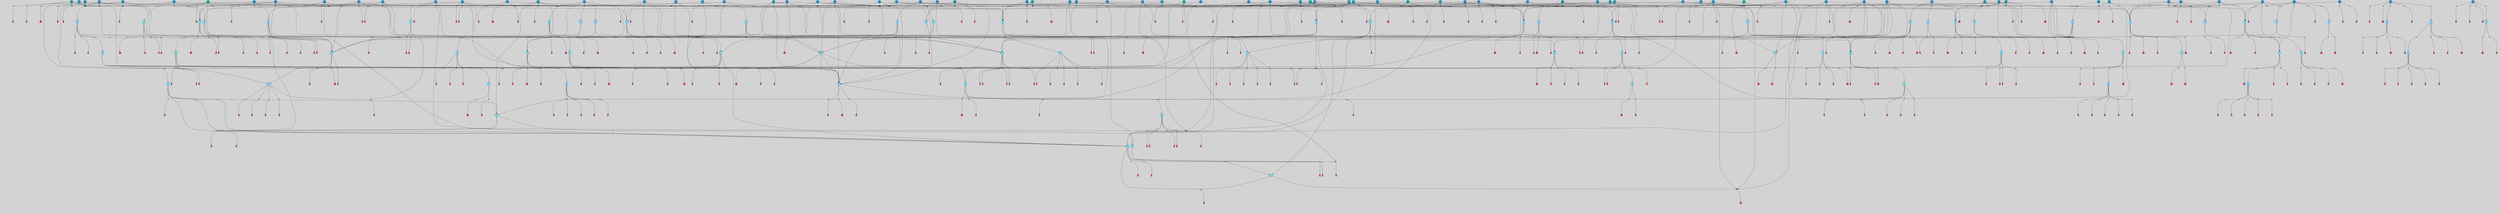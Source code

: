 // File exported with GEGELATI v1.3.1
// On the 2024-04-08 17:43:40
// With the File::TPGGraphDotExporter
digraph{
	graph[pad = "0.212, 0.055" bgcolor = lightgray]
	node[shape=circle style = filled label = ""]
		T4 [fillcolor="#66ddff"]
		T7 [fillcolor="#66ddff"]
		T9 [fillcolor="#66ddff"]
		T27 [fillcolor="#66ddff"]
		T54 [fillcolor="#66ddff"]
		T111 [fillcolor="#66ddff"]
		T129 [fillcolor="#66ddff"]
		T195 [fillcolor="#66ddff"]
		T212 [fillcolor="#66ddff"]
		T242 [fillcolor="#66ddff"]
		T318 [fillcolor="#66ddff"]
		T323 [fillcolor="#66ddff"]
		T324 [fillcolor="#66ddff"]
		T325 [fillcolor="#66ddff"]
		T326 [fillcolor="#1199bb"]
		T327 [fillcolor="#66ddff"]
		T328 [fillcolor="#66ddff"]
		T329 [fillcolor="#66ddff"]
		T330 [fillcolor="#1199bb"]
		T404 [fillcolor="#66ddff"]
		T589 [fillcolor="#1199bb"]
		T605 [fillcolor="#66ddff"]
		T650 [fillcolor="#1199bb"]
		T651 [fillcolor="#66ddff"]
		T652 [fillcolor="#66ddff"]
		T653 [fillcolor="#66ddff"]
		T701 [fillcolor="#66ddff"]
		T713 [fillcolor="#66ddff"]
		T724 [fillcolor="#1199bb"]
		T725 [fillcolor="#66ddff"]
		T726 [fillcolor="#66ddff"]
		T727 [fillcolor="#66ddff"]
		T728 [fillcolor="#1199bb"]
		T729 [fillcolor="#66ddff"]
		T730 [fillcolor="#66ddff"]
		T731 [fillcolor="#66ddff"]
		T766 [fillcolor="#1199bb"]
		T785 [fillcolor="#1199bb"]
		T787 [fillcolor="#1199bb"]
		T789 [fillcolor="#1199bb"]
		T790 [fillcolor="#66ddff"]
		T791 [fillcolor="#66ddff"]
		T792 [fillcolor="#66ddff"]
		T793 [fillcolor="#1199bb"]
		T794 [fillcolor="#66ddff"]
		T795 [fillcolor="#66ddff"]
		T796 [fillcolor="#66ddff"]
		T804 [fillcolor="#66ddff"]
		T826 [fillcolor="#1199bb"]
		T829 [fillcolor="#66ddff"]
		T845 [fillcolor="#66ddff"]
		T846 [fillcolor="#66ddff"]
		T847 [fillcolor="#1199bb"]
		T848 [fillcolor="#66ddff"]
		T849 [fillcolor="#66ddff"]
		T850 [fillcolor="#66ddff"]
		T786 [fillcolor="#66ddff"]
		T851 [fillcolor="#66ddff"]
		T852 [fillcolor="#1199bb"]
		T853 [fillcolor="#66ddff"]
		T854 [fillcolor="#66ddff"]
		T855 [fillcolor="#66ddff"]
		T856 [fillcolor="#66ddff"]
		T862 [fillcolor="#1199bb"]
		T867 [fillcolor="#1199bb"]
		T873 [fillcolor="#1199bb"]
		T881 [fillcolor="#1199bb"]
		T889 [fillcolor="#66ddff"]
		T906 [fillcolor="#1199bb"]
		T915 [fillcolor="#1199bb"]
		T918 [fillcolor="#1199bb"]
		T920 [fillcolor="#66ddff"]
		T921 [fillcolor="#66ddff"]
		T922 [fillcolor="#1199bb"]
		T923 [fillcolor="#66ddff"]
		T924 [fillcolor="#66ddff"]
		T925 [fillcolor="#66ddff"]
		T926 [fillcolor="#66ddff"]
		T927 [fillcolor="#66ddff"]
		T928 [fillcolor="#66ddff"]
		T929 [fillcolor="#66ddff"]
		T930 [fillcolor="#66ddff"]
		T931 [fillcolor="#1199bb"]
		T932 [fillcolor="#66ddff"]
		T933 [fillcolor="#66ddff"]
		T943 [fillcolor="#1199bb"]
		T681 [fillcolor="#1199bb"]
		T952 [fillcolor="#1199bb"]
		T953 [fillcolor="#1199bb"]
		T955 [fillcolor="#1199bb"]
		T956 [fillcolor="#1199bb"]
		T961 [fillcolor="#1199bb"]
		T963 [fillcolor="#1199bb"]
		T966 [fillcolor="#1199bb"]
		T967 [fillcolor="#1199bb"]
		T969 [fillcolor="#1199bb"]
		T971 [fillcolor="#1199bb"]
		T972 [fillcolor="#1199bb"]
		T781 [fillcolor="#1199bb"]
		T974 [fillcolor="#1199bb"]
		T975 [fillcolor="#1199bb"]
		T976 [fillcolor="#1199bb"]
		T977 [fillcolor="#1199bb"]
		T978 [fillcolor="#1199bb"]
		T979 [fillcolor="#1199bb"]
		T980 [fillcolor="#66ddff"]
		T981 [fillcolor="#1199bb"]
		T982 [fillcolor="#1199bb"]
		T983 [fillcolor="#66ddff"]
		T985 [fillcolor="#1199bb"]
		T986 [fillcolor="#1199bb"]
		T987 [fillcolor="#1199bb"]
		T988 [fillcolor="#1199bb"]
		T990 [fillcolor="#1199bb"]
		T993 [fillcolor="#1199bb"]
		T994 [fillcolor="#66ddff"]
		T997 [fillcolor="#1199bb"]
		T1000 [fillcolor="#66ddff"]
		T1001 [fillcolor="#66ddff"]
		T1002 [fillcolor="#66ddff"]
		T1003 [fillcolor="#66ddff"]
		T1004 [fillcolor="#1199bb"]
		T1005 [fillcolor="#66ddff"]
		T1006 [fillcolor="#66ddff"]
		T1007 [fillcolor="#1199bb"]
		T1009 [fillcolor="#1199bb"]
		T1011 [fillcolor="#1199bb"]
		T1012 [fillcolor="#1199bb"]
		T1013 [fillcolor="#1199bb"]
		T1017 [fillcolor="#1199bb"]
		T1018 [fillcolor="#1199bb"]
		T1019 [fillcolor="#1199bb"]
		T1020 [fillcolor="#1199bb"]
		T1021 [fillcolor="#1199bb"]
		T1022 [fillcolor="#1199bb"]
		T1023 [fillcolor="#1199bb"]
		T1025 [fillcolor="#1199bb"]
		T1027 [fillcolor="#1199bb"]
		T1028 [fillcolor="#1199bb"]
		T1029 [fillcolor="#1199bb"]
		T1030 [fillcolor="#1199bb"]
		T1031 [fillcolor="#1199bb"]
		T1032 [fillcolor="#1199bb"]
		T1033 [fillcolor="#1199bb"]
		T1034 [fillcolor="#1199bb"]
		T1035 [fillcolor="#1199bb"]
		T1036 [fillcolor="#1199bb"]
		T1037 [fillcolor="#1199bb"]
		T1038 [fillcolor="#1199bb"]
		T1039 [fillcolor="#1199bb"]
		P16621 [fillcolor="#cccccc" shape=point] //7|
		I16621 [shape=box style=invis label="0|2&2|4#2|6&#92;n5|3&0|6#0|1&#92;n4|7&2|6#0|5&#92;n7|6&0|7#0|5&#92;n10|7&2|2#1|1&#92;n"]
		P16621 -> I16621[style=invis]
		A11829 [fillcolor="#ff3366" shape=box margin=0.03 width=0 height=0 label="4"]
		T4 -> P16621 -> A11829
		P16622 [fillcolor="#cccccc" shape=point] //0|
		I16622 [shape=box style=invis label="2|5&0|1#0|6&#92;n6|1&2|2#2|7&#92;n8|0&0|3#1|4&#92;n4|3&2|5#2|4&#92;n8|1&2|4#0|0&#92;n6|6&0|1#2|6&#92;n11|7&2|4#2|5&#92;n6|2&2|4#0|2&#92;n8|5&2|4#2|4&#92;n2|1&2|1#2|2&#92;n2|7&2|5#2|6&#92;n9|7&0|5#0|4&#92;n1|2&0|5#2|6&#92;n4|2&2|3#2|7&#92;n3|3&2|1#0|2&#92;n"]
		P16622 -> I16622[style=invis]
		A11830 [fillcolor="#ff3366" shape=box margin=0.03 width=0 height=0 label="5"]
		T4 -> P16622 -> A11830
		P16623 [fillcolor="#cccccc" shape=point] //-3|
		I16623 [shape=box style=invis label="1|6&2|7#0|7&#92;n10|2&0|7#1|3&#92;n9|6&2|7#2|2&#92;n5|3&0|7#0|7&#92;n1|6&2|3#0|0&#92;n2|3&2|3#2|2&#92;n5|1&2|6#0|6&#92;n"]
		P16623 -> I16623[style=invis]
		A11831 [fillcolor="#ff3366" shape=box margin=0.03 width=0 height=0 label="7"]
		T7 -> P16623 -> A11831
		P16624 [fillcolor="#cccccc" shape=point] //5|
		I16624 [shape=box style=invis label="0|5&2|3#0|1&#92;n0|6&2|1#2|4&#92;n6|2&2|6#0|7&#92;n7|4&0|3#0|1&#92;n5|4&0|7#1|6&#92;n9|1&0|5#2|2&#92;n6|3&2|3#1|7&#92;n11|7&2|4#1|6&#92;n2|5&0|1#0|0&#92;n4|7&0|0#0|2&#92;n6|2&0|6#0|0&#92;n2|1&2|6#2|4&#92;n10|0&2|0#1|0&#92;n6|6&2|4#0|6&#92;n"]
		P16624 -> I16624[style=invis]
		A11832 [fillcolor="#ff3366" shape=box margin=0.03 width=0 height=0 label="8"]
		T7 -> P16624 -> A11832
		P16625 [fillcolor="#cccccc" shape=point] //-6|
		I16625 [shape=box style=invis label="11|1&0|7#2|0&#92;n10|4&0|1#1|0&#92;n4|3&2|4#2|1&#92;n0|5&2|0#0|0&#92;n6|1&0|0#0|3&#92;n8|2&2|0#0|4&#92;n11|4&2|0#1|6&#92;n7|0&2|6#2|3&#92;n5|3&2|6#2|0&#92;n2|0&2|0#0|4&#92;n"]
		P16625 -> I16625[style=invis]
		A11833 [fillcolor="#ff3366" shape=box margin=0.03 width=0 height=0 label="9"]
		T9 -> P16625 -> A11833
		P16626 [fillcolor="#cccccc" shape=point] //2|
		I16626 [shape=box style=invis label="6|3&2|7#1|4&#92;n8|6&0|0#2|5&#92;n2|1&0|2#0|3&#92;n8|7&0|6#0|4&#92;n2|1&2|0#0|1&#92;n0|0&2|2#2|3&#92;n6|6&0|7#2|1&#92;n6|1&0|7#2|6&#92;n5|4&2|7#0|4&#92;n0|3&0|4#2|0&#92;n11|0&2|0#2|5&#92;n4|5&2|5#2|4&#92;n5|7&0|6#0|4&#92;n9|7&2|5#0|3&#92;n5|4&2|1#0|3&#92;n5|3&0|1#1|7&#92;n0|4&0|3#2|5&#92;n"]
		P16626 -> I16626[style=invis]
		A11834 [fillcolor="#ff3366" shape=box margin=0.03 width=0 height=0 label="10"]
		T9 -> P16626 -> A11834
		P16627 [fillcolor="#cccccc" shape=point] //-3|
		I16627 [shape=box style=invis label="8|1&2|3#0|5&#92;n0|6&0|5#0|5&#92;n3|7&2|1#0|6&#92;n3|5&0|1#0|0&#92;n9|5&2|0#0|4&#92;n3|5&0|2#0|3&#92;n10|6&2|4#1|0&#92;n9|4&2|7#2|6&#92;n1|7&2|5#2|2&#92;n"]
		P16627 -> I16627[style=invis]
		A11835 [fillcolor="#ff3366" shape=box margin=0.03 width=0 height=0 label="5"]
		T4 -> P16627 -> A11835
		P16628 [fillcolor="#cccccc" shape=point] //2|
		I16628 [shape=box style=invis label="9|1&2|3#0|1&#92;n5|2&2|0#2|4&#92;n3|6&2|5#2|7&#92;n7|0&2|5#0|4&#92;n1|2&0|3#0|5&#92;n7|3&2|7#0|0&#92;n"]
		P16628 -> I16628[style=invis]
		A11836 [fillcolor="#ff3366" shape=box margin=0.03 width=0 height=0 label="2"]
		T27 -> P16628 -> A11836
		P16629 [fillcolor="#cccccc" shape=point] //-6|
		I16629 [shape=box style=invis label="7|5&0|4#0|4&#92;n11|0&2|5#2|1&#92;n"]
		P16629 -> I16629[style=invis]
		A11837 [fillcolor="#ff3366" shape=box margin=0.03 width=0 height=0 label="3"]
		T27 -> P16629 -> A11837
		P16630 [fillcolor="#cccccc" shape=point] //3|
		I16630 [shape=box style=invis label="7|6&2|4#0|2&#92;n10|3&2|7#1|4&#92;n11|6&0|4#0|1&#92;n7|1&0|0#2|6&#92;n7|6&0|3#2|6&#92;n4|0&2|6#0|1&#92;n4|4&2|5#0|2&#92;n4|6&0|4#2|7&#92;n10|0&2|3#1|5&#92;n2|6&0|5#0|2&#92;n1|0&2|3#0|7&#92;n1|6&2|0#0|5&#92;n6|2&0|1#0|7&#92;n9|2&0|3#2|7&#92;n5|3&0|6#0|6&#92;n1|7&2|5#2|3&#92;n8|1&2|7#0|6&#92;n1|0&2|5#2|1&#92;n7|1&2|2#2|5&#92;n7|4&2|6#0|3&#92;n"]
		P16630 -> I16630[style=invis]
		A11838 [fillcolor="#ff3366" shape=box margin=0.03 width=0 height=0 label="4"]
		T27 -> P16630 -> A11838
		T27 -> P16622
		P16631 [fillcolor="#cccccc" shape=point] //0|
		I16631 [shape=box style=invis label="4|0&0|3#2|7&#92;n10|2&0|3#1|7&#92;n3|5&0|2#0|3&#92;n4|5&0|0#2|1&#92;n10|7&2|0#1|2&#92;n5|3&2|3#1|6&#92;n9|5&2|0#0|4&#92;n5|4&2|7#0|2&#92;n10|3&2|7#1|4&#92;n7|2&0|1#2|6&#92;n8|6&0|5#0|5&#92;n8|7&2|3#0|5&#92;n2|6&2|4#0|0&#92;n"]
		P16631 -> I16631[style=invis]
		A11839 [fillcolor="#ff3366" shape=box margin=0.03 width=0 height=0 label="5"]
		T27 -> P16631 -> A11839
		P16632 [fillcolor="#cccccc" shape=point] //8|
		I16632 [shape=box style=invis label="9|0&0|1#2|0&#92;n10|1&2|5#1|4&#92;n8|2&2|6#0|4&#92;n2|4&2|5#2|3&#92;n4|2&2|2#0|2&#92;n7|5&0|2#0|0&#92;n8|2&2|1#1|3&#92;n8|7&0|7#2|1&#92;n1|1&0|0#0|7&#92;n5|6&2|5#1|0&#92;n6|6&2|5#0|0&#92;n11|4&0|3#2|6&#92;n4|2&2|4#0|7&#92;n5|6&0|1#2|0&#92;n11|3&0|2#0|7&#92;n"]
		P16632 -> I16632[style=invis]
		A11840 [fillcolor="#ff3366" shape=box margin=0.03 width=0 height=0 label="6"]
		T54 -> P16632 -> A11840
		P16633 [fillcolor="#cccccc" shape=point] //5|
		I16633 [shape=box style=invis label="3|0&2|0#0|1&#92;n3|0&0|7#0|1&#92;n5|3&0|2#2|6&#92;n4|4&2|4#2|6&#92;n11|2&0|7#1|6&#92;n2|7&2|2#2|5&#92;n9|3&2|6#2|7&#92;n7|7&0|0#0|4&#92;n6|1&2|4#2|3&#92;n5|4&2|0#1|6&#92;n1|3&0|7#0|4&#92;n"]
		P16633 -> I16633[style=invis]
		A11841 [fillcolor="#ff3366" shape=box margin=0.03 width=0 height=0 label="7"]
		T54 -> P16633 -> A11841
		P16634 [fillcolor="#cccccc" shape=point] //-10|
		I16634 [shape=box style=invis label="3|6&0|0#0|4&#92;n4|1&2|4#0|1&#92;n5|1&0|1#0|4&#92;n5|5&2|6#0|5&#92;n6|5&0|6#0|3&#92;n11|1&2|0#0|1&#92;n0|7&2|0#0|3&#92;n1|2&0|6#0|1&#92;n8|0&0|4#2|0&#92;n0|4&0|7#2|7&#92;n7|0&2|7#1|3&#92;n3|1&0|5#2|5&#92;n5|1&0|4#0|3&#92;n2|2&0|2#0|0&#92;n8|3&0|1#0|7&#92;n3|0&0|3#0|5&#92;n7|2&0|5#2|0&#92;n6|3&2|7#1|5&#92;n4|7&2|7#2|1&#92;n"]
		P16634 -> I16634[style=invis]
		A11842 [fillcolor="#ff3366" shape=box margin=0.03 width=0 height=0 label="14"]
		T54 -> P16634 -> A11842
		T54 -> P16624
		P16635 [fillcolor="#cccccc" shape=point] //-5|
		I16635 [shape=box style=invis label="0|0&2|3#0|2&#92;n10|5&0|6#1|3&#92;n7|3&0|6#2|3&#92;n3|4&0|6#0|6&#92;n10|5&0|2#1|1&#92;n5|0&0|1#0|3&#92;n6|6&2|5#1|5&#92;n7|4&0|2#1|7&#92;n5|7&0|1#2|5&#92;n1|5&0|0#0|3&#92;n7|5&2|1#2|6&#92;n9|0&0|2#0|0&#92;n4|0&2|4#0|0&#92;n4|6&0|0#2|3&#92;n3|1&0|6#2|5&#92;n7|7&2|1#2|3&#92;n9|4&2|2#0|6&#92;n"]
		P16635 -> I16635[style=invis]
		T111 -> P16635 -> T9
		P16636 [fillcolor="#cccccc" shape=point] //7|
		I16636 [shape=box style=invis label="7|4&2|1#2|0&#92;n4|1&2|4#2|3&#92;n5|0&2|0#2|2&#92;n6|1&2|4#2|6&#92;n"]
		P16636 -> I16636[style=invis]
		A11843 [fillcolor="#ff3366" shape=box margin=0.03 width=0 height=0 label="9"]
		T111 -> P16636 -> A11843
		P16637 [fillcolor="#cccccc" shape=point] //2|
		I16637 [shape=box style=invis label="3|0&2|0#0|1&#92;n11|2&0|7#1|6&#92;n8|7&2|4#0|5&#92;n5|3&0|2#2|6&#92;n4|4&2|4#2|6&#92;n3|0&0|7#0|1&#92;n2|7&2|2#2|5&#92;n9|3&2|6#2|7&#92;n7|7&0|0#0|4&#92;n6|1&2|4#1|3&#92;n5|4&2|0#1|6&#92;n1|3&0|7#0|4&#92;n"]
		P16637 -> I16637[style=invis]
		A11844 [fillcolor="#ff3366" shape=box margin=0.03 width=0 height=0 label="7"]
		T111 -> P16637 -> A11844
		T111 -> P16625
		T129 -> P16632
		T129 -> P16633
		P16638 [fillcolor="#cccccc" shape=point] //10|
		I16638 [shape=box style=invis label="4|5&2|7#2|1&#92;n1|7&2|3#0|6&#92;n3|5&2|2#0|3&#92;n10|3&0|7#1|4&#92;n7|1&0|4#2|6&#92;n10|2&0|3#1|7&#92;n9|5&2|0#0|4&#92;n4|0&0|3#2|7&#92;n11|4&2|6#1|2&#92;n5|4&2|7#0|2&#92;n2|6&2|4#0|0&#92;n6|5&0|7#2|1&#92;n5|3&2|3#1|6&#92;n10|7&2|0#1|2&#92;n"]
		P16638 -> I16638[style=invis]
		A11845 [fillcolor="#ff3366" shape=box margin=0.03 width=0 height=0 label="5"]
		T129 -> P16638 -> A11845
		P16639 [fillcolor="#cccccc" shape=point] //5|
		I16639 [shape=box style=invis label="9|4&2|3#1|3&#92;n0|4&2|4#0|5&#92;n6|1&2|6#2|5&#92;n4|0&0|5#2|0&#92;n"]
		P16639 -> I16639[style=invis]
		A11846 [fillcolor="#ff3366" shape=box margin=0.03 width=0 height=0 label="7"]
		T129 -> P16639 -> A11846
		P16640 [fillcolor="#cccccc" shape=point] //6|
		I16640 [shape=box style=invis label="9|4&2|7#0|6&#92;n8|4&0|1#1|0&#92;n1|3&0|0#2|1&#92;n2|4&0|6#2|2&#92;n5|1&2|5#0|7&#92;n3|0&0|3#2|6&#92;n2|2&2|6#0|2&#92;n8|4&0|4#2|2&#92;n5|1&2|4#0|3&#92;n9|4&0|6#0|6&#92;n5|0&2|2#1|5&#92;n11|7&0|0#1|1&#92;n0|4&0|3#0|3&#92;n7|7&2|4#2|5&#92;n1|5&0|1#2|1&#92;n"]
		P16640 -> I16640[style=invis]
		A11847 [fillcolor="#ff3366" shape=box margin=0.03 width=0 height=0 label="1"]
		T129 -> P16640 -> A11847
		P16641 [fillcolor="#cccccc" shape=point] //5|
		I16641 [shape=box style=invis label="3|0&2|0#2|1&#92;n3|0&0|7#0|1&#92;n5|3&0|2#2|6&#92;n4|4&2|4#2|6&#92;n5|4&2|0#1|6&#92;n2|7&2|2#2|5&#92;n1|3&0|7#0|4&#92;n11|6&2|2#0|7&#92;n7|7&0|0#0|4&#92;n6|1&2|4#2|3&#92;n11|0&0|7#1|6&#92;n9|3&2|6#2|7&#92;n"]
		P16641 -> I16641[style=invis]
		A11848 [fillcolor="#ff3366" shape=box margin=0.03 width=0 height=0 label="7"]
		T195 -> P16641 -> A11848
		P16642 [fillcolor="#cccccc" shape=point] //4|
		I16642 [shape=box style=invis label="7|1&0|6#0|1&#92;n6|7&2|7#1|7&#92;n10|1&2|1#1|1&#92;n9|6&2|2#1|4&#92;n4|7&0|4#2|2&#92;n9|6&0|5#1|1&#92;n10|0&2|6#1|6&#92;n5|1&0|1#2|3&#92;n10|1&0|5#1|0&#92;n3|4&2|3#0|0&#92;n8|2&0|5#2|4&#92;n1|6&2|0#0|0&#92;n2|3&0|1#2|6&#92;n5|2&2|2#1|6&#92;n2|2&0|1#2|1&#92;n3|1&2|7#0|3&#92;n6|7&2|3#0|4&#92;n"]
		P16642 -> I16642[style=invis]
		A11849 [fillcolor="#ff3366" shape=box margin=0.03 width=0 height=0 label="10"]
		T195 -> P16642 -> A11849
		P16643 [fillcolor="#cccccc" shape=point] //-4|
		I16643 [shape=box style=invis label="0|4&0|0#2|7&#92;n8|5&2|4#2|4&#92;n4|3&2|5#2|4&#92;n11|7&2|2#2|5&#92;n6|5&2|2#2|7&#92;n3|2&0|7#0|7&#92;n3|3&2|1#0|3&#92;n2|6&0|3#2|5&#92;n0|1&2|6#2|2&#92;n8|2&0|0#1|6&#92;n0|7&0|5#0|4&#92;n9|5&0|3#2|7&#92;n2|7&2|5#2|6&#92;n9|0&2|0#0|1&#92;n1|2&2|4#0|2&#92;n"]
		P16643 -> I16643[style=invis]
		T195 -> P16643 -> T27
		P16644 [fillcolor="#cccccc" shape=point] //7|
		I16644 [shape=box style=invis label="7|4&2|7#0|4&#92;n4|6&0|1#2|5&#92;n2|1&2|3#0|0&#92;n4|3&2|0#0|1&#92;n0|0&2|7#2|7&#92;n7|7&0|5#2|3&#92;n5|0&2|1#2|2&#92;n10|0&0|4#1|2&#92;n4|4&0|7#0|0&#92;n6|7&0|2#0|1&#92;n1|4&2|5#0|4&#92;n"]
		P16644 -> I16644[style=invis]
		A11850 [fillcolor="#ff3366" shape=box margin=0.03 width=0 height=0 label="0"]
		T195 -> P16644 -> A11850
		P16645 [fillcolor="#cccccc" shape=point] //6|
		I16645 [shape=box style=invis label="9|4&2|7#0|6&#92;n8|4&0|1#1|0&#92;n1|3&0|0#2|1&#92;n2|4&0|6#2|2&#92;n5|1&2|5#0|7&#92;n3|0&0|3#2|6&#92;n2|2&2|6#0|2&#92;n8|4&0|4#2|2&#92;n5|1&2|4#0|3&#92;n9|4&0|6#0|6&#92;n5|0&2|2#1|5&#92;n11|7&0|0#1|1&#92;n0|4&0|3#0|3&#92;n7|7&2|4#2|5&#92;n1|5&0|1#2|1&#92;n"]
		P16645 -> I16645[style=invis]
		A11851 [fillcolor="#ff3366" shape=box margin=0.03 width=0 height=0 label="1"]
		T212 -> P16645 -> A11851
		P16646 [fillcolor="#cccccc" shape=point] //5|
		I16646 [shape=box style=invis label="9|4&2|3#1|3&#92;n0|4&2|4#0|5&#92;n6|1&2|6#2|5&#92;n4|0&0|5#2|0&#92;n"]
		P16646 -> I16646[style=invis]
		A11852 [fillcolor="#ff3366" shape=box margin=0.03 width=0 height=0 label="7"]
		T212 -> P16646 -> A11852
		P16647 [fillcolor="#cccccc" shape=point] //5|
		I16647 [shape=box style=invis label="3|0&2|0#0|1&#92;n3|0&0|7#0|1&#92;n5|3&0|2#2|6&#92;n4|4&2|4#2|6&#92;n11|2&0|7#1|6&#92;n2|7&2|2#2|5&#92;n9|3&2|6#2|7&#92;n7|7&0|0#0|4&#92;n6|1&2|4#2|3&#92;n5|4&2|0#1|6&#92;n1|3&0|7#0|4&#92;n"]
		P16647 -> I16647[style=invis]
		A11853 [fillcolor="#ff3366" shape=box margin=0.03 width=0 height=0 label="7"]
		T212 -> P16647 -> A11853
		P16648 [fillcolor="#cccccc" shape=point] //8|
		I16648 [shape=box style=invis label="9|0&0|1#2|0&#92;n10|1&2|5#1|4&#92;n8|2&2|6#0|4&#92;n2|4&2|5#2|3&#92;n4|2&2|2#0|2&#92;n7|5&0|2#0|0&#92;n8|2&2|1#1|3&#92;n8|7&0|7#2|1&#92;n1|1&0|0#0|7&#92;n5|6&2|5#1|0&#92;n6|6&2|5#0|0&#92;n11|4&0|3#2|6&#92;n4|2&2|4#0|7&#92;n5|6&0|1#2|0&#92;n11|3&0|2#0|7&#92;n"]
		P16648 -> I16648[style=invis]
		A11854 [fillcolor="#ff3366" shape=box margin=0.03 width=0 height=0 label="6"]
		T212 -> P16648 -> A11854
		P16649 [fillcolor="#cccccc" shape=point] //10|
		I16649 [shape=box style=invis label="4|5&2|7#2|1&#92;n1|7&2|3#0|6&#92;n3|5&2|2#0|3&#92;n10|3&0|7#1|4&#92;n7|1&0|4#2|6&#92;n10|2&0|3#1|7&#92;n9|5&2|0#0|4&#92;n4|0&0|3#2|7&#92;n11|4&2|6#1|2&#92;n5|4&2|7#0|2&#92;n2|6&2|4#0|0&#92;n6|5&0|7#2|1&#92;n5|3&2|3#1|6&#92;n10|7&2|0#1|2&#92;n"]
		P16649 -> I16649[style=invis]
		A11855 [fillcolor="#ff3366" shape=box margin=0.03 width=0 height=0 label="5"]
		T212 -> P16649 -> A11855
		P16650 [fillcolor="#cccccc" shape=point] //5|
		I16650 [shape=box style=invis label="1|6&2|7#0|7&#92;n9|2&2|7#2|2&#92;n10|2&0|7#1|3&#92;n5|3&0|7#0|7&#92;n7|0&2|7#2|2&#92;n1|6&2|3#0|0&#92;n2|3&2|3#2|2&#92;n"]
		P16650 -> I16650[style=invis]
		A11856 [fillcolor="#ff3366" shape=box margin=0.03 width=0 height=0 label="7"]
		T242 -> P16650 -> A11856
		P16651 [fillcolor="#cccccc" shape=point] //-8|
		I16651 [shape=box style=invis label="7|5&0|2#2|1&#92;n1|0&2|6#0|0&#92;n7|1&2|6#1|1&#92;n8|7&0|3#1|6&#92;n3|7&2|3#2|4&#92;n"]
		P16651 -> I16651[style=invis]
		A11857 [fillcolor="#ff3366" shape=box margin=0.03 width=0 height=0 label="2"]
		T242 -> P16651 -> A11857
		P16652 [fillcolor="#cccccc" shape=point] //-3|
		I16652 [shape=box style=invis label="1|1&2|1#0|1&#92;n1|4&0|0#2|4&#92;n11|0&2|3#0|2&#92;n11|6&0|4#0|1&#92;n5|2&0|6#1|5&#92;n3|7&2|6#2|7&#92;n7|7&0|1#2|1&#92;n9|5&2|2#2|0&#92;n6|5&2|6#1|4&#92;n0|7&0|5#2|4&#92;n8|1&0|0#2|3&#92;n0|5&0|3#0|5&#92;n2|0&2|4#0|5&#92;n7|5&2|7#1|3&#92;n8|3&0|0#1|2&#92;n"]
		P16652 -> I16652[style=invis]
		A11858 [fillcolor="#ff3366" shape=box margin=0.03 width=0 height=0 label="1"]
		T242 -> P16652 -> A11858
		P16653 [fillcolor="#cccccc" shape=point] //5|
		I16653 [shape=box style=invis label="11|7&2|0#1|7&#92;n1|5&2|4#2|4&#92;n4|3&0|1#0|5&#92;n1|6&0|0#0|4&#92;n8|6&2|4#0|0&#92;n4|0&2|0#0|5&#92;n10|4&2|0#1|0&#92;n4|4&0|5#0|1&#92;n0|7&2|1#0|5&#92;n0|6&2|3#2|0&#92;n9|6&2|5#1|3&#92;n"]
		P16653 -> I16653[style=invis]
		T318 -> P16653 -> T195
		P16654 [fillcolor="#cccccc" shape=point] //-9|
		I16654 [shape=box style=invis label="4|7&2|6#0|5&#92;n11|3&0|2#2|6&#92;n10|2&2|4#1|6&#92;n3|0&2|6#2|7&#92;n4|3&0|5#0|7&#92;n2|3&0|7#0|7&#92;n10|6&0|7#1|5&#92;n10|1&2|2#1|1&#92;n1|7&0|3#2|6&#92;n"]
		P16654 -> I16654[style=invis]
		A11859 [fillcolor="#ff3366" shape=box margin=0.03 width=0 height=0 label="4"]
		T318 -> P16654 -> A11859
		P16655 [fillcolor="#cccccc" shape=point] //7|
		I16655 [shape=box style=invis label="7|2&0|4#1|3&#92;n7|7&0|0#0|4&#92;n4|4&2|4#2|6&#92;n2|3&2|2#2|5&#92;n8|0&0|2#2|1&#92;n9|3&2|6#2|7&#92;n6|4&2|4#2|3&#92;n3|3&2|0#0|1&#92;n6|4&2|0#1|6&#92;n5|3&0|7#0|4&#92;n"]
		P16655 -> I16655[style=invis]
		A11860 [fillcolor="#ff3366" shape=box margin=0.03 width=0 height=0 label="7"]
		T318 -> P16655 -> A11860
		P16656 [fillcolor="#cccccc" shape=point] //-6|
		I16656 [shape=box style=invis label="9|0&2|0#0|1&#92;n3|2&0|2#0|3&#92;n5|4&0|5#1|7&#92;n2|1&0|4#0|3&#92;n9|2&2|0#2|4&#92;n7|6&0|4#0|2&#92;n2|3&0|6#2|6&#92;n1|2&0|3#2|0&#92;n"]
		P16656 -> I16656[style=invis]
		T318 -> P16656 -> T54
		P16657 [fillcolor="#cccccc" shape=point] //-2|
		I16657 [shape=box style=invis label="1|3&0|2#0|7&#92;n6|1&0|7#0|0&#92;n6|1&2|4#1|7&#92;n3|0&2|3#0|3&#92;n0|2&0|7#2|6&#92;n"]
		P16657 -> I16657[style=invis]
		T318 -> P16657 -> T195
		P16658 [fillcolor="#cccccc" shape=point] //-9|
		I16658 [shape=box style=invis label="2|0&2|0#2|1&#92;n4|4&2|4#2|6&#92;n9|1&0|3#1|7&#92;n5|3&0|2#2|6&#92;n2|7&2|2#2|5&#92;n5|4&2|0#1|6&#92;n3|0&0|7#0|1&#92;n1|3&0|7#0|4&#92;n11|6&2|2#0|7&#92;n7|7&0|0#0|4&#92;n11|0&0|7#1|6&#92;n9|3&2|6#2|7&#92;n"]
		P16658 -> I16658[style=invis]
		A11861 [fillcolor="#ff3366" shape=box margin=0.03 width=0 height=0 label="7"]
		T323 -> P16658 -> A11861
		P16659 [fillcolor="#cccccc" shape=point] //-4|
		I16659 [shape=box style=invis label="4|1&0|4#2|6&#92;n1|2&2|2#2|0&#92;n1|2&2|0#0|6&#92;n8|4&2|3#2|5&#92;n5|5&2|1#1|0&#92;n"]
		P16659 -> I16659[style=invis]
		A11862 [fillcolor="#ff3366" shape=box margin=0.03 width=0 height=0 label="12"]
		T324 -> P16659 -> A11862
		P16660 [fillcolor="#cccccc" shape=point] //8|
		I16660 [shape=box style=invis label="9|7&0|5#2|5&#92;n3|3&2|3#0|2&#92;n9|5&2|2#1|0&#92;n2|3&0|6#0|3&#92;n4|4&2|5#2|7&#92;n11|3&2|0#1|5&#92;n6|6&2|1#2|2&#92;n4|6&0|1#2|2&#92;n2|5&2|7#2|2&#92;n7|7&2|2#2|3&#92;n6|5&0|3#2|6&#92;n6|7&0|6#0|2&#92;n"]
		P16660 -> I16660[style=invis]
		A11863 [fillcolor="#ff3366" shape=box margin=0.03 width=0 height=0 label="14"]
		T323 -> P16660 -> A11863
		P16661 [fillcolor="#cccccc" shape=point] //-8|
		I16661 [shape=box style=invis label="7|5&0|4#2|4&#92;n"]
		P16661 -> I16661[style=invis]
		A11864 [fillcolor="#ff3366" shape=box margin=0.03 width=0 height=0 label="3"]
		T323 -> P16661 -> A11864
		P16662 [fillcolor="#cccccc" shape=point] //4|
		I16662 [shape=box style=invis label="4|3&0|6#0|3&#92;n5|7&2|3#2|2&#92;n5|6&0|7#1|2&#92;n1|4&2|6#0|3&#92;n8|4&2|1#2|5&#92;n9|5&2|4#1|4&#92;n2|4&0|5#0|7&#92;n10|0&0|6#1|3&#92;n3|0&0|6#0|2&#92;n2|7&2|7#2|6&#92;n5|2&0|5#1|5&#92;n10|4&2|5#1|7&#92;n4|0&0|4#2|4&#92;n11|1&0|4#2|6&#92;n10|6&2|0#1|4&#92;n9|7&0|3#1|4&#92;n4|5&2|7#0|6&#92;n11|5&2|6#2|3&#92;n0|3&0|5#0|1&#92;n"]
		P16662 -> I16662[style=invis]
		A11865 [fillcolor="#ff3366" shape=box margin=0.03 width=0 height=0 label="13"]
		T323 -> P16662 -> A11865
		P16663 [fillcolor="#cccccc" shape=point] //-3|
		I16663 [shape=box style=invis label="4|5&0|0#0|0&#92;n4|7&0|0#0|2&#92;n0|6&2|1#2|4&#92;n9|1&0|5#2|2&#92;n10|0&2|0#1|0&#92;n6|6&2|4#0|6&#92;n2|5&0|1#0|0&#92;n6|3&2|3#1|7&#92;n11|7&2|4#1|6&#92;n6|2&2|6#0|1&#92;n6|2&0|0#0|0&#92;n9|1&2|6#2|4&#92;n10|4&0|3#1|1&#92;n5|4&2|7#1|6&#92;n"]
		P16663 -> I16663[style=invis]
		T326 -> P16663 -> T323
		P16664 [fillcolor="#cccccc" shape=point] //2|
		I16664 [shape=box style=invis label="4|1&0|4#2|6&#92;n5|5&2|1#1|0&#92;n1|0&2|0#0|6&#92;n8|4&2|3#2|5&#92;n"]
		P16664 -> I16664[style=invis]
		T323 -> P16664 -> T324
		P16665 [fillcolor="#cccccc" shape=point] //5|
		I16665 [shape=box style=invis label="0|5&2|3#0|1&#92;n0|6&2|1#2|4&#92;n6|2&2|6#0|7&#92;n7|4&0|3#0|1&#92;n5|4&0|7#1|6&#92;n9|1&0|5#2|2&#92;n6|3&2|3#1|7&#92;n11|7&2|4#1|6&#92;n2|5&0|1#0|0&#92;n4|7&0|0#0|2&#92;n6|2&0|6#0|0&#92;n2|1&2|6#2|4&#92;n10|0&2|0#1|0&#92;n6|6&2|4#0|6&#92;n"]
		P16665 -> I16665[style=invis]
		A11866 [fillcolor="#ff3366" shape=box margin=0.03 width=0 height=0 label="8"]
		T325 -> P16665 -> A11866
		P16666 [fillcolor="#cccccc" shape=point] //-3|
		I16666 [shape=box style=invis label="1|6&2|7#0|7&#92;n10|2&0|7#1|3&#92;n9|6&2|7#2|2&#92;n5|3&0|7#0|7&#92;n1|6&2|3#0|0&#92;n2|3&2|3#2|2&#92;n5|1&2|6#0|6&#92;n"]
		P16666 -> I16666[style=invis]
		A11867 [fillcolor="#ff3366" shape=box margin=0.03 width=0 height=0 label="7"]
		T325 -> P16666 -> A11867
		P16667 [fillcolor="#cccccc" shape=point] //1|
		I16667 [shape=box style=invis label="0|4&0|1#0|1&#92;n10|5&2|5#1|6&#92;n7|7&2|5#2|2&#92;n9|5&0|7#2|7&#92;n8|4&0|3#2|7&#92;n11|0&2|3#0|5&#92;n7|0&0|0#0|1&#92;n4|2&0|4#0|5&#92;n5|1&0|6#2|7&#92;n11|3&0|7#1|3&#92;n"]
		P16667 -> I16667[style=invis]
		T326 -> P16667 -> T325
		P16668 [fillcolor="#cccccc" shape=point] //6|
		I16668 [shape=box style=invis label="3|0&2|7#2|2&#92;n3|2&0|4#2|5&#92;n5|1&0|2#1|0&#92;n8|7&0|1#2|0&#92;n8|5&0|3#0|6&#92;n0|2&0|2#2|3&#92;n1|5&2|5#0|5&#92;n5|6&0|6#0|7&#92;n6|7&0|0#2|6&#92;n1|2&2|3#0|0&#92;n7|7&2|3#0|4&#92;n0|7&2|7#0|6&#92;n1|0&2|2#2|7&#92;n4|4&0|1#0|0&#92;n"]
		P16668 -> I16668[style=invis]
		A11868 [fillcolor="#ff3366" shape=box margin=0.03 width=0 height=0 label="11"]
		T324 -> P16668 -> A11868
		P16669 [fillcolor="#cccccc" shape=point] //4|
		I16669 [shape=box style=invis label="4|3&0|6#0|3&#92;n5|7&2|3#2|2&#92;n5|6&0|7#1|2&#92;n1|4&2|6#0|3&#92;n8|4&2|1#2|5&#92;n9|5&2|4#1|4&#92;n2|4&0|5#0|7&#92;n10|0&0|6#1|3&#92;n3|0&0|6#0|2&#92;n2|7&2|7#2|6&#92;n5|2&0|5#1|5&#92;n10|4&2|5#1|7&#92;n4|0&0|4#2|4&#92;n11|1&0|4#2|6&#92;n10|6&2|0#1|4&#92;n9|7&0|3#1|4&#92;n4|5&2|7#0|6&#92;n11|5&2|6#2|3&#92;n0|3&0|5#0|1&#92;n"]
		P16669 -> I16669[style=invis]
		A11869 [fillcolor="#ff3366" shape=box margin=0.03 width=0 height=0 label="13"]
		T326 -> P16669 -> A11869
		P16670 [fillcolor="#cccccc" shape=point] //-4|
		I16670 [shape=box style=invis label="4|1&0|4#2|6&#92;n1|2&2|2#2|0&#92;n1|2&2|0#0|6&#92;n8|4&2|3#2|5&#92;n5|5&2|1#1|0&#92;n"]
		P16670 -> I16670[style=invis]
		A11870 [fillcolor="#ff3366" shape=box margin=0.03 width=0 height=0 label="12"]
		T327 -> P16670 -> A11870
		P16671 [fillcolor="#cccccc" shape=point] //-9|
		I16671 [shape=box style=invis label="2|0&2|0#2|1&#92;n4|4&2|4#2|6&#92;n9|1&0|3#1|7&#92;n5|3&0|2#2|6&#92;n2|7&2|2#2|5&#92;n5|4&2|0#1|6&#92;n3|0&0|7#0|1&#92;n1|3&0|7#0|4&#92;n11|6&2|2#0|7&#92;n7|7&0|0#0|4&#92;n11|0&0|7#1|6&#92;n9|3&2|6#2|7&#92;n"]
		P16671 -> I16671[style=invis]
		A11871 [fillcolor="#ff3366" shape=box margin=0.03 width=0 height=0 label="7"]
		T328 -> P16671 -> A11871
		P16672 [fillcolor="#cccccc" shape=point] //6|
		I16672 [shape=box style=invis label="3|0&2|7#2|2&#92;n3|2&0|4#2|5&#92;n5|1&0|2#1|0&#92;n8|7&0|1#2|0&#92;n8|5&0|3#0|6&#92;n0|2&0|2#2|3&#92;n1|5&2|5#0|5&#92;n5|6&0|6#0|7&#92;n6|7&0|0#2|6&#92;n1|2&2|3#0|0&#92;n7|7&2|3#0|4&#92;n0|7&2|7#0|6&#92;n1|0&2|2#2|7&#92;n4|4&0|1#0|0&#92;n"]
		P16672 -> I16672[style=invis]
		A11872 [fillcolor="#ff3366" shape=box margin=0.03 width=0 height=0 label="11"]
		T327 -> P16672 -> A11872
		P16673 [fillcolor="#cccccc" shape=point] //2|
		I16673 [shape=box style=invis label="4|1&0|4#2|6&#92;n5|5&2|1#1|0&#92;n1|0&2|0#0|6&#92;n8|4&2|3#2|5&#92;n"]
		P16673 -> I16673[style=invis]
		T328 -> P16673 -> T327
		P16674 [fillcolor="#cccccc" shape=point] //-3|
		I16674 [shape=box style=invis label="4|5&0|0#0|0&#92;n4|7&0|0#0|2&#92;n0|6&2|1#2|4&#92;n9|1&0|5#2|2&#92;n10|0&2|0#1|0&#92;n6|6&2|4#0|6&#92;n2|5&0|1#0|0&#92;n6|3&2|3#1|7&#92;n11|7&2|4#1|6&#92;n6|2&2|6#0|1&#92;n6|2&0|0#0|0&#92;n9|1&2|6#2|4&#92;n10|4&0|3#1|1&#92;n5|4&2|7#1|6&#92;n"]
		P16674 -> I16674[style=invis]
		T330 -> P16674 -> T328
		P16675 [fillcolor="#cccccc" shape=point] //5|
		I16675 [shape=box style=invis label="0|5&2|3#0|1&#92;n0|6&2|1#2|4&#92;n6|2&2|6#0|7&#92;n7|4&0|3#0|1&#92;n5|4&0|7#1|6&#92;n9|1&0|5#2|2&#92;n6|3&2|3#1|7&#92;n11|7&2|4#1|6&#92;n2|5&0|1#0|0&#92;n4|7&0|0#0|2&#92;n6|2&0|6#0|0&#92;n2|1&2|6#2|4&#92;n10|0&2|0#1|0&#92;n6|6&2|4#0|6&#92;n"]
		P16675 -> I16675[style=invis]
		A11873 [fillcolor="#ff3366" shape=box margin=0.03 width=0 height=0 label="8"]
		T329 -> P16675 -> A11873
		P16676 [fillcolor="#cccccc" shape=point] //8|
		I16676 [shape=box style=invis label="9|7&0|5#2|5&#92;n3|3&2|3#0|2&#92;n9|5&2|2#1|0&#92;n2|3&0|6#0|3&#92;n4|4&2|5#2|7&#92;n11|3&2|0#1|5&#92;n6|6&2|1#2|2&#92;n4|6&0|1#2|2&#92;n2|5&2|7#2|2&#92;n7|7&2|2#2|3&#92;n6|5&0|3#2|6&#92;n6|7&0|6#0|2&#92;n"]
		P16676 -> I16676[style=invis]
		A11874 [fillcolor="#ff3366" shape=box margin=0.03 width=0 height=0 label="14"]
		T328 -> P16676 -> A11874
		P16677 [fillcolor="#cccccc" shape=point] //-3|
		I16677 [shape=box style=invis label="1|6&2|7#0|7&#92;n10|2&0|7#1|3&#92;n9|6&2|7#2|2&#92;n5|3&0|7#0|7&#92;n1|6&2|3#0|0&#92;n2|3&2|3#2|2&#92;n5|1&2|6#0|6&#92;n"]
		P16677 -> I16677[style=invis]
		A11875 [fillcolor="#ff3366" shape=box margin=0.03 width=0 height=0 label="7"]
		T329 -> P16677 -> A11875
		P16678 [fillcolor="#cccccc" shape=point] //-8|
		I16678 [shape=box style=invis label="7|5&0|4#2|4&#92;n"]
		P16678 -> I16678[style=invis]
		A11876 [fillcolor="#ff3366" shape=box margin=0.03 width=0 height=0 label="3"]
		T328 -> P16678 -> A11876
		P16679 [fillcolor="#cccccc" shape=point] //4|
		I16679 [shape=box style=invis label="4|3&0|6#0|3&#92;n5|7&2|3#2|2&#92;n5|6&0|7#1|2&#92;n1|4&2|6#0|3&#92;n8|4&2|1#2|5&#92;n9|5&2|4#1|4&#92;n2|4&0|5#0|7&#92;n10|0&0|6#1|3&#92;n3|0&0|6#0|2&#92;n2|7&2|7#2|6&#92;n5|2&0|5#1|5&#92;n10|4&2|5#1|7&#92;n4|0&0|4#2|4&#92;n11|1&0|4#2|6&#92;n10|6&2|0#1|4&#92;n9|7&0|3#1|4&#92;n4|5&2|7#0|6&#92;n11|5&2|6#2|3&#92;n0|3&0|5#0|1&#92;n"]
		P16679 -> I16679[style=invis]
		A11877 [fillcolor="#ff3366" shape=box margin=0.03 width=0 height=0 label="13"]
		T328 -> P16679 -> A11877
		P16680 [fillcolor="#cccccc" shape=point] //1|
		I16680 [shape=box style=invis label="0|4&0|1#0|1&#92;n10|5&2|5#1|6&#92;n7|7&2|5#2|2&#92;n9|5&0|7#2|7&#92;n8|4&0|3#2|7&#92;n11|0&2|3#0|5&#92;n7|0&0|0#0|1&#92;n4|2&0|4#0|5&#92;n5|1&0|6#2|7&#92;n11|3&0|7#1|3&#92;n"]
		P16680 -> I16680[style=invis]
		T330 -> P16680 -> T329
		P16681 [fillcolor="#cccccc" shape=point] //4|
		I16681 [shape=box style=invis label="4|3&0|6#0|3&#92;n5|7&2|3#2|2&#92;n5|6&0|7#1|2&#92;n1|4&2|6#0|3&#92;n8|4&2|1#2|5&#92;n9|5&2|4#1|4&#92;n2|4&0|5#0|7&#92;n10|0&0|6#1|3&#92;n3|0&0|6#0|2&#92;n2|7&2|7#2|6&#92;n5|2&0|5#1|5&#92;n10|4&2|5#1|7&#92;n4|0&0|4#2|4&#92;n11|1&0|4#2|6&#92;n10|6&2|0#1|4&#92;n9|7&0|3#1|4&#92;n4|5&2|7#0|6&#92;n11|5&2|6#2|3&#92;n0|3&0|5#0|1&#92;n"]
		P16681 -> I16681[style=invis]
		A11878 [fillcolor="#ff3366" shape=box margin=0.03 width=0 height=0 label="13"]
		T330 -> P16681 -> A11878
		P16682 [fillcolor="#cccccc" shape=point] //-5|
		I16682 [shape=box style=invis label="5|6&2|2#2|3&#92;n10|0&0|3#1|5&#92;n3|0&0|1#0|7&#92;n11|1&2|0#1|1&#92;n2|3&0|7#0|7&#92;n9|6&0|7#1|1&#92;n5|7&0|1#0|7&#92;n10|2&2|4#1|6&#92;n11|2&0|2#2|6&#92;n6|4&2|1#0|0&#92;n"]
		P16682 -> I16682[style=invis]
		A11879 [fillcolor="#ff3366" shape=box margin=0.03 width=0 height=0 label="4"]
		T404 -> P16682 -> A11879
		P16683 [fillcolor="#cccccc" shape=point] //-5|
		I16683 [shape=box style=invis label="3|0&2|3#0|2&#92;n11|1&0|2#0|6&#92;n"]
		P16683 -> I16683[style=invis]
		T404 -> P16683 -> T111
		P16684 [fillcolor="#cccccc" shape=point] //4|
		I16684 [shape=box style=invis label="9|2&0|6#2|1&#92;n11|5&0|1#2|0&#92;n2|4&0|4#2|1&#92;n5|0&2|4#0|2&#92;n"]
		P16684 -> I16684[style=invis]
		A11880 [fillcolor="#ff3366" shape=box margin=0.03 width=0 height=0 label="3"]
		T404 -> P16684 -> A11880
		P16685 [fillcolor="#cccccc" shape=point] //3|
		I16685 [shape=box style=invis label="7|2&0|2#2|4&#92;n10|1&0|2#1|7&#92;n8|6&0|0#1|0&#92;n9|0&0|2#2|2&#92;n"]
		P16685 -> I16685[style=invis]
		A11881 [fillcolor="#ff3366" shape=box margin=0.03 width=0 height=0 label="3"]
		T404 -> P16685 -> A11881
		P16686 [fillcolor="#cccccc" shape=point] //-6|
		I16686 [shape=box style=invis label="11|1&0|7#2|0&#92;n7|0&2|6#2|3&#92;n0|5&2|0#0|0&#92;n6|1&0|0#0|3&#92;n8|2&2|0#0|4&#92;n11|4&2|0#1|6&#92;n10|4&0|1#1|0&#92;n5|3&2|6#2|0&#92;n10|0&2|0#1|4&#92;n"]
		P16686 -> I16686[style=invis]
		A11882 [fillcolor="#ff3366" shape=box margin=0.03 width=0 height=0 label="9"]
		T404 -> P16686 -> A11882
		P16687 [fillcolor="#cccccc" shape=point] //0|
		I16687 [shape=box style=invis label="11|4&0|1#1|3&#92;n7|7&2|4#1|6&#92;n5|4&0|6#2|7&#92;n3|2&0|2#2|0&#92;n7|4&0|3#2|5&#92;n1|7&0|4#2|3&#92;n9|7&0|5#1|1&#92;n2|7&2|4#0|5&#92;n4|3&0|1#2|6&#92;n9|2&2|7#1|5&#92;n0|6&0|0#0|7&#92;n3|0&2|4#0|3&#92;n7|3&0|7#2|2&#92;n"]
		P16687 -> I16687[style=invis]
		A11883 [fillcolor="#ff3366" shape=box margin=0.03 width=0 height=0 label="3"]
		T589 -> P16687 -> A11883
		P16688 [fillcolor="#cccccc" shape=point] //-7|
		I16688 [shape=box style=invis label="3|1&0|7#0|0&#92;n3|0&2|3#0|3&#92;n2|2&2|7#0|0&#92;n1|5&0|2#0|7&#92;n"]
		P16688 -> I16688[style=invis]
		T589 -> P16688 -> T195
		P16689 [fillcolor="#cccccc" shape=point] //-3|
		I16689 [shape=box style=invis label="10|0&2|2#1|3&#92;n11|2&0|6#2|7&#92;n5|1&0|5#2|7&#92;n6|2&2|7#2|4&#92;n"]
		P16689 -> I16689[style=invis]
		A11884 [fillcolor="#ff3366" shape=box margin=0.03 width=0 height=0 label="5"]
		T589 -> P16689 -> A11884
		T589 -> P16638
		P16690 [fillcolor="#cccccc" shape=point] //2|
		I16690 [shape=box style=invis label="10|0&0|4#1|2&#92;n4|6&0|1#2|5&#92;n2|1&2|3#0|0&#92;n4|3&2|0#0|1&#92;n0|0&2|7#2|7&#92;n7|7&0|5#2|3&#92;n5|0&2|1#2|2&#92;n7|4&2|7#0|4&#92;n4|4&0|3#0|0&#92;n6|7&0|2#0|1&#92;n1|4&2|5#0|4&#92;n6|0&2|6#1|3&#92;n"]
		P16690 -> I16690[style=invis]
		A11885 [fillcolor="#ff3366" shape=box margin=0.03 width=0 height=0 label="0"]
		T589 -> P16690 -> A11885
		T605 -> P16683
		P16691 [fillcolor="#cccccc" shape=point] //7|
		I16691 [shape=box style=invis label="10|0&0|4#1|2&#92;n2|1&2|3#0|0&#92;n1|6&2|5#0|4&#92;n2|0&2|1#2|2&#92;n6|7&0|2#0|1&#92;n5|0&2|0#1|6&#92;n4|4&0|7#0|0&#92;n4|6&0|1#2|5&#92;n4|3&2|0#2|1&#92;n"]
		P16691 -> I16691[style=invis]
		T605 -> P16691 -> T242
		P16692 [fillcolor="#cccccc" shape=point] //-9|
		I16692 [shape=box style=invis label="0|0&2|0#2|1&#92;n1|4&0|0#2|4&#92;n6|5&2|1#1|7&#92;n1|2&2|2#2|0&#92;n7|5&2|2#1|3&#92;n1|2&0|6#0|5&#92;n9|3&2|2#2|0&#92;n2|4&2|2#0|0&#92;n9|5&0|6#0|3&#92;n10|5&0|4#1|7&#92;n2|2&2|7#0|5&#92;n6|6&0|6#1|2&#92;n9|7&0|1#0|3&#92;n1|1&2|0#0|1&#92;n10|7&2|5#1|7&#92;n3|3&2|1#2|6&#92;n11|5&2|7#2|4&#92;n"]
		P16692 -> I16692[style=invis]
		A11886 [fillcolor="#ff3366" shape=box margin=0.03 width=0 height=0 label="1"]
		T605 -> P16692 -> A11886
		P16693 [fillcolor="#cccccc" shape=point] //-5|
		I16693 [shape=box style=invis label="11|4&2|0#1|6&#92;n10|6&0|3#1|1&#92;n7|0&2|6#2|3&#92;n3|4&0|1#0|3&#92;n0|5&2|0#0|0&#92;n6|1&0|0#0|3&#92;n8|2&2|0#0|4&#92;n11|1&0|7#2|0&#92;n10|4&0|1#1|0&#92;n5|3&2|6#2|0&#92;n10|0&2|0#1|6&#92;n"]
		P16693 -> I16693[style=invis]
		A11887 [fillcolor="#ff3366" shape=box margin=0.03 width=0 height=0 label="9"]
		T605 -> P16693 -> A11887
		P16694 [fillcolor="#cccccc" shape=point] //-4|
		I16694 [shape=box style=invis label="4|1&0|4#2|6&#92;n1|2&2|2#2|0&#92;n1|2&2|0#0|6&#92;n8|4&2|3#2|5&#92;n5|5&2|1#1|0&#92;n"]
		P16694 -> I16694[style=invis]
		A11888 [fillcolor="#ff3366" shape=box margin=0.03 width=0 height=0 label="12"]
		T650 -> P16694 -> A11888
		P16695 [fillcolor="#cccccc" shape=point] //7|
		I16695 [shape=box style=invis label="7|4&2|7#0|4&#92;n4|6&0|1#2|5&#92;n2|1&2|3#0|0&#92;n4|3&2|0#0|1&#92;n0|0&2|7#2|7&#92;n7|7&0|5#2|3&#92;n5|0&2|1#2|2&#92;n10|0&0|4#1|2&#92;n4|4&0|7#0|0&#92;n6|7&0|2#0|1&#92;n1|4&2|5#0|4&#92;n"]
		P16695 -> I16695[style=invis]
		A11889 [fillcolor="#ff3366" shape=box margin=0.03 width=0 height=0 label="0"]
		T651 -> P16695 -> A11889
		P16696 [fillcolor="#cccccc" shape=point] //0|
		I16696 [shape=box style=invis label="4|0&0|3#2|7&#92;n10|2&0|3#1|7&#92;n3|5&0|2#0|3&#92;n4|5&0|0#2|1&#92;n10|7&2|0#1|2&#92;n5|3&2|3#1|6&#92;n9|5&2|0#0|4&#92;n5|4&2|7#0|2&#92;n10|3&2|7#1|4&#92;n7|2&0|1#2|6&#92;n8|6&0|5#0|5&#92;n8|7&2|3#0|5&#92;n2|6&2|4#0|0&#92;n"]
		P16696 -> I16696[style=invis]
		A11890 [fillcolor="#ff3366" shape=box margin=0.03 width=0 height=0 label="5"]
		T653 -> P16696 -> A11890
		P16697 [fillcolor="#cccccc" shape=point] //0|
		I16697 [shape=box style=invis label="2|5&0|1#0|6&#92;n6|1&2|2#2|7&#92;n8|0&0|3#1|4&#92;n4|3&2|5#2|4&#92;n8|1&2|4#0|0&#92;n6|6&0|1#2|6&#92;n11|7&2|4#2|5&#92;n6|2&2|4#0|2&#92;n8|5&2|4#2|4&#92;n2|1&2|1#2|2&#92;n2|7&2|5#2|6&#92;n9|7&0|5#0|4&#92;n1|2&0|5#2|6&#92;n4|2&2|3#2|7&#92;n3|3&2|1#0|2&#92;n"]
		P16697 -> I16697[style=invis]
		A11891 [fillcolor="#ff3366" shape=box margin=0.03 width=0 height=0 label="5"]
		T653 -> P16697 -> A11891
		P16698 [fillcolor="#cccccc" shape=point] //3|
		I16698 [shape=box style=invis label="7|6&2|4#0|2&#92;n10|3&2|7#1|4&#92;n11|6&0|4#0|1&#92;n7|1&0|0#2|6&#92;n7|6&0|3#2|6&#92;n4|0&2|6#0|1&#92;n4|4&2|5#0|2&#92;n4|6&0|4#2|7&#92;n10|0&2|3#1|5&#92;n2|6&0|5#0|2&#92;n1|0&2|3#0|7&#92;n1|6&2|0#0|5&#92;n6|2&0|1#0|7&#92;n9|2&0|3#2|7&#92;n5|3&0|6#0|6&#92;n1|7&2|5#2|3&#92;n8|1&2|7#0|6&#92;n1|0&2|5#2|1&#92;n7|1&2|2#2|5&#92;n7|4&2|6#0|3&#92;n"]
		P16698 -> I16698[style=invis]
		A11892 [fillcolor="#ff3366" shape=box margin=0.03 width=0 height=0 label="4"]
		T653 -> P16698 -> A11892
		P16699 [fillcolor="#cccccc" shape=point] //-9|
		I16699 [shape=box style=invis label="4|7&2|6#0|5&#92;n11|3&0|2#2|6&#92;n10|2&2|4#1|6&#92;n3|0&2|6#2|7&#92;n4|3&0|5#0|7&#92;n2|3&0|7#0|7&#92;n10|6&0|7#1|5&#92;n10|1&2|2#1|1&#92;n1|7&0|3#2|6&#92;n"]
		P16699 -> I16699[style=invis]
		A11893 [fillcolor="#ff3366" shape=box margin=0.03 width=0 height=0 label="4"]
		T650 -> P16699 -> A11893
		P16700 [fillcolor="#cccccc" shape=point] //8|
		I16700 [shape=box style=invis label="9|0&0|1#2|0&#92;n10|1&2|5#1|4&#92;n8|2&2|6#0|4&#92;n2|4&2|5#2|3&#92;n4|2&2|2#0|2&#92;n7|5&0|2#0|0&#92;n8|2&2|1#1|3&#92;n8|7&0|7#2|1&#92;n1|1&0|0#0|7&#92;n5|6&2|5#1|0&#92;n6|6&2|5#0|0&#92;n11|4&0|3#2|6&#92;n4|2&2|4#0|7&#92;n5|6&0|1#2|0&#92;n11|3&0|2#0|7&#92;n"]
		P16700 -> I16700[style=invis]
		A11894 [fillcolor="#ff3366" shape=box margin=0.03 width=0 height=0 label="6"]
		T652 -> P16700 -> A11894
		P16701 [fillcolor="#cccccc" shape=point] //-6|
		I16701 [shape=box style=invis label="9|0&2|0#0|1&#92;n3|2&0|2#0|3&#92;n5|4&0|5#1|7&#92;n2|1&0|4#0|3&#92;n9|2&2|0#2|4&#92;n7|6&0|4#0|2&#92;n2|3&0|6#2|6&#92;n1|2&0|3#2|0&#92;n"]
		P16701 -> I16701[style=invis]
		T650 -> P16701 -> T652
		P16702 [fillcolor="#cccccc" shape=point] //5|
		I16702 [shape=box style=invis label="3|0&2|0#0|1&#92;n3|0&0|7#0|1&#92;n5|3&0|2#2|6&#92;n4|4&2|4#2|6&#92;n11|2&0|7#1|6&#92;n2|7&2|2#2|5&#92;n9|3&2|6#2|7&#92;n7|7&0|0#0|4&#92;n6|1&2|4#2|3&#92;n5|4&2|0#1|6&#92;n1|3&0|7#0|4&#92;n"]
		P16702 -> I16702[style=invis]
		A11895 [fillcolor="#ff3366" shape=box margin=0.03 width=0 height=0 label="7"]
		T652 -> P16702 -> A11895
		P16703 [fillcolor="#cccccc" shape=point] //-10|
		I16703 [shape=box style=invis label="3|6&0|0#0|4&#92;n4|1&2|4#0|1&#92;n5|1&0|1#0|4&#92;n5|5&2|6#0|5&#92;n6|5&0|6#0|3&#92;n11|1&2|0#0|1&#92;n0|7&2|0#0|3&#92;n1|2&0|6#0|1&#92;n8|0&0|4#2|0&#92;n0|4&0|7#2|7&#92;n7|0&2|7#1|3&#92;n3|1&0|5#2|5&#92;n5|1&0|4#0|3&#92;n2|2&0|2#0|0&#92;n8|3&0|1#0|7&#92;n3|0&0|3#0|5&#92;n7|2&0|5#2|0&#92;n6|3&2|7#1|5&#92;n4|7&2|7#2|1&#92;n"]
		P16703 -> I16703[style=invis]
		A11896 [fillcolor="#ff3366" shape=box margin=0.03 width=0 height=0 label="14"]
		T652 -> P16703 -> A11896
		P16704 [fillcolor="#cccccc" shape=point] //5|
		I16704 [shape=box style=invis label="0|5&2|3#0|1&#92;n0|6&2|1#2|4&#92;n6|2&2|6#0|7&#92;n7|4&0|3#0|1&#92;n5|4&0|7#1|6&#92;n9|1&0|5#2|2&#92;n6|3&2|3#1|7&#92;n11|7&2|4#1|6&#92;n2|5&0|1#0|0&#92;n4|7&0|0#0|2&#92;n6|2&0|6#0|0&#92;n2|1&2|6#2|4&#92;n10|0&2|0#1|0&#92;n6|6&2|4#0|6&#92;n"]
		P16704 -> I16704[style=invis]
		A11897 [fillcolor="#ff3366" shape=box margin=0.03 width=0 height=0 label="8"]
		T652 -> P16704 -> A11897
		P16705 [fillcolor="#cccccc" shape=point] //-2|
		I16705 [shape=box style=invis label="1|3&0|2#0|7&#92;n6|1&0|7#0|0&#92;n6|1&2|4#1|7&#92;n3|0&2|3#0|3&#92;n0|2&0|7#2|6&#92;n"]
		P16705 -> I16705[style=invis]
		T650 -> P16705 -> T651
		P16706 [fillcolor="#cccccc" shape=point] //5|
		I16706 [shape=box style=invis label="3|0&2|0#2|1&#92;n3|0&0|7#0|1&#92;n5|3&0|2#2|6&#92;n4|4&2|4#2|6&#92;n5|4&2|0#1|6&#92;n2|7&2|2#2|5&#92;n1|3&0|7#0|4&#92;n11|6&2|2#0|7&#92;n7|7&0|0#0|4&#92;n6|1&2|4#2|3&#92;n11|0&0|7#1|6&#92;n9|3&2|6#2|7&#92;n"]
		P16706 -> I16706[style=invis]
		A11898 [fillcolor="#ff3366" shape=box margin=0.03 width=0 height=0 label="7"]
		T651 -> P16706 -> A11898
		P16707 [fillcolor="#cccccc" shape=point] //4|
		I16707 [shape=box style=invis label="7|1&0|6#0|1&#92;n6|7&2|7#1|7&#92;n10|1&2|1#1|1&#92;n9|6&2|2#1|4&#92;n4|7&0|4#2|2&#92;n9|6&0|5#1|1&#92;n10|0&2|6#1|6&#92;n5|1&0|1#2|3&#92;n10|1&0|5#1|0&#92;n3|4&2|3#0|0&#92;n8|2&0|5#2|4&#92;n1|6&2|0#0|0&#92;n2|3&0|1#2|6&#92;n5|2&2|2#1|6&#92;n2|2&0|1#2|1&#92;n3|1&2|7#0|3&#92;n6|7&2|3#0|4&#92;n"]
		P16707 -> I16707[style=invis]
		A11899 [fillcolor="#ff3366" shape=box margin=0.03 width=0 height=0 label="10"]
		T651 -> P16707 -> A11899
		P16708 [fillcolor="#cccccc" shape=point] //-1|
		I16708 [shape=box style=invis label="5|7&2|4#0|7&#92;n6|4&2|4#2|6&#92;n3|0&0|5#0|0&#92;n9|5&0|7#1|4&#92;n8|0&0|2#2|1&#92;n3|0&2|6#0|7&#92;n1|7&2|5#2|5&#92;n9|4&0|2#0|6&#92;n4|4&2|5#0|6&#92;n"]
		P16708 -> I16708[style=invis]
		A11900 [fillcolor="#ff3366" shape=box margin=0.03 width=0 height=0 label="7"]
		T650 -> P16708 -> A11900
		P16709 [fillcolor="#cccccc" shape=point] //-4|
		I16709 [shape=box style=invis label="0|4&0|0#2|7&#92;n8|5&2|4#2|4&#92;n4|3&2|5#2|4&#92;n11|7&2|2#2|5&#92;n6|5&2|2#2|7&#92;n3|2&0|7#0|7&#92;n3|3&2|1#0|3&#92;n2|6&0|3#2|5&#92;n0|1&2|6#2|2&#92;n8|2&0|0#1|6&#92;n0|7&0|5#0|4&#92;n9|5&0|3#2|7&#92;n2|7&2|5#2|6&#92;n9|0&2|0#0|1&#92;n1|2&2|4#0|2&#92;n"]
		P16709 -> I16709[style=invis]
		T651 -> P16709 -> T653
		P16710 [fillcolor="#cccccc" shape=point] //2|
		I16710 [shape=box style=invis label="9|1&2|3#0|1&#92;n5|2&2|0#2|4&#92;n3|6&2|5#2|7&#92;n7|0&2|5#0|4&#92;n1|2&0|3#0|5&#92;n7|3&2|7#0|0&#92;n"]
		P16710 -> I16710[style=invis]
		A11901 [fillcolor="#ff3366" shape=box margin=0.03 width=0 height=0 label="2"]
		T653 -> P16710 -> A11901
		P16711 [fillcolor="#cccccc" shape=point] //-6|
		I16711 [shape=box style=invis label="7|5&0|4#0|4&#92;n11|0&2|5#2|1&#92;n"]
		P16711 -> I16711[style=invis]
		A11902 [fillcolor="#ff3366" shape=box margin=0.03 width=0 height=0 label="3"]
		T653 -> P16711 -> A11902
		P16712 [fillcolor="#cccccc" shape=point] //1|
		I16712 [shape=box style=invis label="3|3&0|3#2|4&#92;n7|0&0|3#1|1&#92;n4|7&0|2#0|5&#92;n10|5&0|4#1|3&#92;n"]
		P16712 -> I16712[style=invis]
		T701 -> P16712 -> T111
		P16713 [fillcolor="#cccccc" shape=point] //-2|
		I16713 [shape=box style=invis label="4|4&2|5#0|0&#92;n5|0&0|6#0|0&#92;n9|3&0|6#0|5&#92;n2|6&2|4#2|7&#92;n"]
		P16713 -> I16713[style=invis]
		T701 -> P16713 -> T605
		P16714 [fillcolor="#cccccc" shape=point] //-4|
		I16714 [shape=box style=invis label="2|5&2|1#0|3&#92;n6|4&2|6#1|5&#92;n10|2&0|6#1|3&#92;n3|3&2|4#0|4&#92;n5|3&2|5#2|4&#92;n7|7&2|4#1|3&#92;n8|5&2|4#0|0&#92;n6|4&0|4#1|1&#92;n1|5&2|1#0|7&#92;n10|7&2|7#1|0&#92;n0|3&0|6#0|1&#92;n1|6&2|7#0|4&#92;n4|0&2|6#0|5&#92;n"]
		P16714 -> I16714[style=invis]
		A11903 [fillcolor="#ff3366" shape=box margin=0.03 width=0 height=0 label="1"]
		T701 -> P16714 -> A11903
		P16715 [fillcolor="#cccccc" shape=point] //5|
		I16715 [shape=box style=invis label="11|1&0|2#0|6&#92;n3|0&2|3#0|0&#92;n"]
		P16715 -> I16715[style=invis]
		T701 -> P16715 -> T111
		T701 -> P16683
		P16716 [fillcolor="#cccccc" shape=point] //-4|
		I16716 [shape=box style=invis label="11|1&0|2#0|6&#92;n3|0&2|3#0|5&#92;n"]
		P16716 -> I16716[style=invis]
		T713 -> P16716 -> T111
		P16717 [fillcolor="#cccccc" shape=point] //-3|
		I16717 [shape=box style=invis label="11|1&0|2#0|6&#92;n3|0&0|3#0|2&#92;n7|5&2|3#0|2&#92;n"]
		P16717 -> I16717[style=invis]
		T713 -> P16717 -> T111
		P16718 [fillcolor="#cccccc" shape=point] //-1|
		I16718 [shape=box style=invis label="5|6&2|7#2|1&#92;n2|0&0|6#2|3&#92;n1|7&0|6#0|4&#92;n10|0&0|7#1|5&#92;n7|1&2|0#1|7&#92;n2|5&2|3#0|5&#92;n3|1&0|0#0|3&#92;n9|3&0|6#1|7&#92;n1|7&0|6#2|6&#92;n"]
		P16718 -> I16718[style=invis]
		T713 -> P16718 -> T9
		P16719 [fillcolor="#cccccc" shape=point] //-6|
		I16719 [shape=box style=invis label="0|3&0|5#0|4&#92;n6|4&0|3#1|0&#92;n1|2&2|2#2|2&#92;n1|1&0|6#0|4&#92;n4|7&2|6#2|6&#92;n5|2&2|2#1|3&#92;n4|1&0|6#2|4&#92;n6|7&0|2#2|0&#92;n3|0&0|4#2|5&#92;n5|4&0|4#1|3&#92;n"]
		P16719 -> I16719[style=invis]
		A11904 [fillcolor="#ff3366" shape=box margin=0.03 width=0 height=0 label="2"]
		T713 -> P16719 -> A11904
		P16720 [fillcolor="#cccccc" shape=point] //-6|
		I16720 [shape=box style=invis label="11|0&2|0#1|1&#92;n3|6&0|6#0|0&#92;n1|4&0|0#2|4&#92;n1|3&0|0#2|1&#92;n7|5&2|2#1|3&#92;n11|7&2|6#1|7&#92;n5|2&0|6#1|5&#92;n9|5&0|6#0|3&#92;n2|2&2|7#0|5&#92;n9|3&2|2#2|0&#92;n11|0&2|7#0|1&#92;n1|1&2|0#0|1&#92;n6|6&0|6#1|2&#92;n11|5&2|7#2|4&#92;n2|0&2|7#2|5&#92;n2|4&2|2#0|0&#92;n6|1&2|1#1|7&#92;n10|7&2|5#1|6&#92;n9|7&0|1#0|3&#92;n"]
		P16720 -> I16720[style=invis]
		A11905 [fillcolor="#ff3366" shape=box margin=0.03 width=0 height=0 label="1"]
		T713 -> P16720 -> A11905
		P16721 [fillcolor="#cccccc" shape=point] //-1|
		I16721 [shape=box style=invis label="5|7&2|4#0|7&#92;n6|4&2|4#2|6&#92;n3|0&0|5#0|0&#92;n9|5&0|7#1|4&#92;n8|0&0|2#2|1&#92;n3|0&2|6#0|7&#92;n1|7&2|5#2|5&#92;n9|4&0|2#0|6&#92;n4|4&2|5#0|6&#92;n"]
		P16721 -> I16721[style=invis]
		A11906 [fillcolor="#ff3366" shape=box margin=0.03 width=0 height=0 label="7"]
		T724 -> P16721 -> A11906
		P16722 [fillcolor="#cccccc" shape=point] //-6|
		I16722 [shape=box style=invis label="7|5&0|4#0|4&#92;n11|0&2|5#2|1&#92;n"]
		P16722 -> I16722[style=invis]
		A11907 [fillcolor="#ff3366" shape=box margin=0.03 width=0 height=0 label="3"]
		T727 -> P16722 -> A11907
		P16723 [fillcolor="#cccccc" shape=point] //2|
		I16723 [shape=box style=invis label="9|1&2|3#0|1&#92;n5|2&2|0#2|4&#92;n3|6&2|5#2|7&#92;n7|0&2|5#0|4&#92;n1|2&0|3#0|5&#92;n7|3&2|7#0|0&#92;n"]
		P16723 -> I16723[style=invis]
		A11908 [fillcolor="#ff3366" shape=box margin=0.03 width=0 height=0 label="2"]
		T727 -> P16723 -> A11908
		P16724 [fillcolor="#cccccc" shape=point] //0|
		I16724 [shape=box style=invis label="2|5&0|1#0|6&#92;n6|1&2|2#2|7&#92;n8|0&0|3#1|4&#92;n4|3&2|5#2|4&#92;n8|1&2|4#0|0&#92;n6|6&0|1#2|6&#92;n11|7&2|4#2|5&#92;n6|2&2|4#0|2&#92;n8|5&2|4#2|4&#92;n2|1&2|1#2|2&#92;n2|7&2|5#2|6&#92;n9|7&0|5#0|4&#92;n1|2&0|5#2|6&#92;n4|2&2|3#2|7&#92;n3|3&2|1#0|2&#92;n"]
		P16724 -> I16724[style=invis]
		A11909 [fillcolor="#ff3366" shape=box margin=0.03 width=0 height=0 label="5"]
		T727 -> P16724 -> A11909
		P16725 [fillcolor="#cccccc" shape=point] //-4|
		I16725 [shape=box style=invis label="4|1&0|4#2|6&#92;n1|2&2|2#2|0&#92;n1|2&2|0#0|6&#92;n8|4&2|3#2|5&#92;n5|5&2|1#1|0&#92;n"]
		P16725 -> I16725[style=invis]
		A11910 [fillcolor="#ff3366" shape=box margin=0.03 width=0 height=0 label="12"]
		T724 -> P16725 -> A11910
		P16726 [fillcolor="#cccccc" shape=point] //-4|
		I16726 [shape=box style=invis label="0|4&0|0#2|7&#92;n8|5&2|4#2|4&#92;n4|3&2|5#2|4&#92;n11|7&2|2#2|5&#92;n6|5&2|2#2|7&#92;n3|2&0|7#0|7&#92;n3|3&2|1#0|3&#92;n2|6&0|3#2|5&#92;n0|1&2|6#2|2&#92;n8|2&0|0#1|6&#92;n0|7&0|5#0|4&#92;n9|5&0|3#2|7&#92;n2|7&2|5#2|6&#92;n9|0&2|0#0|1&#92;n1|2&2|4#0|2&#92;n"]
		P16726 -> I16726[style=invis]
		T726 -> P16726 -> T727
		P16727 [fillcolor="#cccccc" shape=point] //-6|
		I16727 [shape=box style=invis label="9|0&2|0#0|1&#92;n3|2&0|2#0|3&#92;n5|4&0|5#1|7&#92;n2|1&0|4#0|3&#92;n9|2&2|0#2|4&#92;n7|6&0|4#0|2&#92;n2|3&0|6#2|6&#92;n1|2&0|3#2|0&#92;n"]
		P16727 -> I16727[style=invis]
		T724 -> P16727 -> T725
		P16728 [fillcolor="#cccccc" shape=point] //5|
		I16728 [shape=box style=invis label="3|0&2|0#0|1&#92;n3|0&0|7#0|1&#92;n5|3&0|2#2|6&#92;n4|4&2|4#2|6&#92;n11|2&0|7#1|6&#92;n2|7&2|2#2|5&#92;n9|3&2|6#2|7&#92;n7|7&0|0#0|4&#92;n6|1&2|4#2|3&#92;n5|4&2|0#1|6&#92;n1|3&0|7#0|4&#92;n"]
		P16728 -> I16728[style=invis]
		A11911 [fillcolor="#ff3366" shape=box margin=0.03 width=0 height=0 label="7"]
		T725 -> P16728 -> A11911
		P16729 [fillcolor="#cccccc" shape=point] //8|
		I16729 [shape=box style=invis label="9|0&0|1#2|0&#92;n10|1&2|5#1|4&#92;n8|2&2|6#0|4&#92;n2|4&2|5#2|3&#92;n4|2&2|2#0|2&#92;n7|5&0|2#0|0&#92;n8|2&2|1#1|3&#92;n8|7&0|7#2|1&#92;n1|1&0|0#0|7&#92;n5|6&2|5#1|0&#92;n6|6&2|5#0|0&#92;n11|4&0|3#2|6&#92;n4|2&2|4#0|7&#92;n5|6&0|1#2|0&#92;n11|3&0|2#0|7&#92;n"]
		P16729 -> I16729[style=invis]
		A11912 [fillcolor="#ff3366" shape=box margin=0.03 width=0 height=0 label="6"]
		T725 -> P16729 -> A11912
		P16730 [fillcolor="#cccccc" shape=point] //3|
		I16730 [shape=box style=invis label="7|6&2|4#0|2&#92;n10|3&2|7#1|4&#92;n11|6&0|4#0|1&#92;n7|1&0|0#2|6&#92;n7|6&0|3#2|6&#92;n4|0&2|6#0|1&#92;n4|4&2|5#0|2&#92;n4|6&0|4#2|7&#92;n10|0&2|3#1|5&#92;n2|6&0|5#0|2&#92;n1|0&2|3#0|7&#92;n1|6&2|0#0|5&#92;n6|2&0|1#0|7&#92;n9|2&0|3#2|7&#92;n5|3&0|6#0|6&#92;n1|7&2|5#2|3&#92;n8|1&2|7#0|6&#92;n1|0&2|5#2|1&#92;n7|1&2|2#2|5&#92;n7|4&2|6#0|3&#92;n"]
		P16730 -> I16730[style=invis]
		A11913 [fillcolor="#ff3366" shape=box margin=0.03 width=0 height=0 label="4"]
		T727 -> P16730 -> A11913
		P16731 [fillcolor="#cccccc" shape=point] //-10|
		I16731 [shape=box style=invis label="3|6&0|0#0|4&#92;n4|1&2|4#0|1&#92;n5|1&0|1#0|4&#92;n5|5&2|6#0|5&#92;n6|5&0|6#0|3&#92;n11|1&2|0#0|1&#92;n0|7&2|0#0|3&#92;n1|2&0|6#0|1&#92;n8|0&0|4#2|0&#92;n0|4&0|7#2|7&#92;n7|0&2|7#1|3&#92;n3|1&0|5#2|5&#92;n5|1&0|4#0|3&#92;n2|2&0|2#0|0&#92;n8|3&0|1#0|7&#92;n3|0&0|3#0|5&#92;n7|2&0|5#2|0&#92;n6|3&2|7#1|5&#92;n4|7&2|7#2|1&#92;n"]
		P16731 -> I16731[style=invis]
		A11914 [fillcolor="#ff3366" shape=box margin=0.03 width=0 height=0 label="14"]
		T725 -> P16731 -> A11914
		P16732 [fillcolor="#cccccc" shape=point] //5|
		I16732 [shape=box style=invis label="0|5&2|3#0|1&#92;n0|6&2|1#2|4&#92;n6|2&2|6#0|7&#92;n7|4&0|3#0|1&#92;n5|4&0|7#1|6&#92;n9|1&0|5#2|2&#92;n6|3&2|3#1|7&#92;n11|7&2|4#1|6&#92;n2|5&0|1#0|0&#92;n4|7&0|0#0|2&#92;n6|2&0|6#0|0&#92;n2|1&2|6#2|4&#92;n10|0&2|0#1|0&#92;n6|6&2|4#0|6&#92;n"]
		P16732 -> I16732[style=invis]
		A11915 [fillcolor="#ff3366" shape=box margin=0.03 width=0 height=0 label="8"]
		T725 -> P16732 -> A11915
		P16733 [fillcolor="#cccccc" shape=point] //7|
		I16733 [shape=box style=invis label="7|4&2|7#0|4&#92;n4|6&0|1#2|5&#92;n2|1&2|3#0|0&#92;n4|3&2|0#0|1&#92;n0|0&2|7#2|7&#92;n7|7&0|5#2|3&#92;n5|0&2|1#2|2&#92;n10|0&0|4#1|2&#92;n4|4&0|7#0|0&#92;n6|7&0|2#0|1&#92;n1|4&2|5#0|4&#92;n"]
		P16733 -> I16733[style=invis]
		A11916 [fillcolor="#ff3366" shape=box margin=0.03 width=0 height=0 label="0"]
		T726 -> P16733 -> A11916
		P16734 [fillcolor="#cccccc" shape=point] //-9|
		I16734 [shape=box style=invis label="4|7&2|6#0|5&#92;n11|3&0|2#2|6&#92;n10|2&2|4#1|6&#92;n3|0&2|6#2|7&#92;n4|3&0|5#0|7&#92;n2|3&0|7#0|7&#92;n10|6&0|7#1|5&#92;n10|1&2|2#1|1&#92;n1|7&0|3#2|6&#92;n"]
		P16734 -> I16734[style=invis]
		A11917 [fillcolor="#ff3366" shape=box margin=0.03 width=0 height=0 label="4"]
		T724 -> P16734 -> A11917
		P16735 [fillcolor="#cccccc" shape=point] //5|
		I16735 [shape=box style=invis label="3|0&2|0#2|1&#92;n3|0&0|7#0|1&#92;n5|3&0|2#2|6&#92;n4|4&2|4#2|6&#92;n5|4&2|0#1|6&#92;n2|7&2|2#2|5&#92;n1|3&0|7#0|4&#92;n11|6&2|2#0|7&#92;n7|7&0|0#0|4&#92;n6|1&2|4#2|3&#92;n11|0&0|7#1|6&#92;n9|3&2|6#2|7&#92;n"]
		P16735 -> I16735[style=invis]
		A11918 [fillcolor="#ff3366" shape=box margin=0.03 width=0 height=0 label="7"]
		T726 -> P16735 -> A11918
		P16736 [fillcolor="#cccccc" shape=point] //0|
		I16736 [shape=box style=invis label="4|0&0|3#2|7&#92;n10|2&0|3#1|7&#92;n3|5&0|2#0|3&#92;n4|5&0|0#2|1&#92;n10|7&2|0#1|2&#92;n5|3&2|3#1|6&#92;n9|5&2|0#0|4&#92;n5|4&2|7#0|2&#92;n10|3&2|7#1|4&#92;n7|2&0|1#2|6&#92;n8|6&0|5#0|5&#92;n8|7&2|3#0|5&#92;n2|6&2|4#0|0&#92;n"]
		P16736 -> I16736[style=invis]
		A11919 [fillcolor="#ff3366" shape=box margin=0.03 width=0 height=0 label="5"]
		T727 -> P16736 -> A11919
		P16737 [fillcolor="#cccccc" shape=point] //-2|
		I16737 [shape=box style=invis label="1|3&0|2#0|7&#92;n6|1&0|7#0|0&#92;n6|1&2|4#1|7&#92;n3|0&2|3#0|3&#92;n0|2&0|7#2|6&#92;n"]
		P16737 -> I16737[style=invis]
		T724 -> P16737 -> T726
		P16738 [fillcolor="#cccccc" shape=point] //4|
		I16738 [shape=box style=invis label="7|1&0|6#0|1&#92;n6|7&2|7#1|7&#92;n10|1&2|1#1|1&#92;n9|6&2|2#1|4&#92;n4|7&0|4#2|2&#92;n9|6&0|5#1|1&#92;n10|0&2|6#1|6&#92;n5|1&0|1#2|3&#92;n10|1&0|5#1|0&#92;n3|4&2|3#0|0&#92;n8|2&0|5#2|4&#92;n1|6&2|0#0|0&#92;n2|3&0|1#2|6&#92;n5|2&2|2#1|6&#92;n2|2&0|1#2|1&#92;n3|1&2|7#0|3&#92;n6|7&2|3#0|4&#92;n"]
		P16738 -> I16738[style=invis]
		A11920 [fillcolor="#ff3366" shape=box margin=0.03 width=0 height=0 label="10"]
		T726 -> P16738 -> A11920
		P16739 [fillcolor="#cccccc" shape=point] //5|
		I16739 [shape=box style=invis label="0|5&2|3#0|1&#92;n0|6&2|1#2|4&#92;n6|2&2|6#0|7&#92;n7|4&0|3#0|1&#92;n5|4&0|7#1|6&#92;n9|1&0|5#2|2&#92;n6|3&2|3#1|7&#92;n11|7&2|4#1|6&#92;n2|5&0|1#0|0&#92;n4|7&0|0#0|2&#92;n6|2&0|6#0|0&#92;n2|1&2|6#2|4&#92;n10|0&2|0#1|0&#92;n6|6&2|4#0|6&#92;n"]
		P16739 -> I16739[style=invis]
		A11921 [fillcolor="#ff3366" shape=box margin=0.03 width=0 height=0 label="8"]
		T730 -> P16739 -> A11921
		P16740 [fillcolor="#cccccc" shape=point] //-10|
		I16740 [shape=box style=invis label="3|6&0|0#0|4&#92;n4|1&2|4#0|1&#92;n5|1&0|1#0|4&#92;n5|5&2|6#0|5&#92;n6|5&0|6#0|3&#92;n11|1&2|0#0|1&#92;n0|7&2|0#0|3&#92;n1|2&0|6#0|1&#92;n8|0&0|4#2|0&#92;n0|4&0|7#2|7&#92;n7|0&2|7#1|3&#92;n3|1&0|5#2|5&#92;n5|1&0|4#0|3&#92;n2|2&0|2#0|0&#92;n8|3&0|1#0|7&#92;n3|0&0|3#0|5&#92;n7|2&0|5#2|0&#92;n6|3&2|7#1|5&#92;n4|7&2|7#2|1&#92;n"]
		P16740 -> I16740[style=invis]
		A11922 [fillcolor="#ff3366" shape=box margin=0.03 width=0 height=0 label="14"]
		T730 -> P16740 -> A11922
		P16741 [fillcolor="#cccccc" shape=point] //5|
		I16741 [shape=box style=invis label="3|0&2|0#0|1&#92;n3|0&0|7#0|1&#92;n5|3&0|2#2|6&#92;n4|4&2|4#2|6&#92;n11|2&0|7#1|6&#92;n2|7&2|2#2|5&#92;n9|3&2|6#2|7&#92;n7|7&0|0#0|4&#92;n6|1&2|4#2|3&#92;n5|4&2|0#1|6&#92;n1|3&0|7#0|4&#92;n"]
		P16741 -> I16741[style=invis]
		A11923 [fillcolor="#ff3366" shape=box margin=0.03 width=0 height=0 label="7"]
		T730 -> P16741 -> A11923
		P16742 [fillcolor="#cccccc" shape=point] //-1|
		I16742 [shape=box style=invis label="5|7&2|4#0|7&#92;n6|4&2|4#2|6&#92;n3|0&0|5#0|0&#92;n9|5&0|7#1|4&#92;n8|0&0|2#2|1&#92;n3|0&2|6#0|7&#92;n1|7&2|5#2|5&#92;n9|4&0|2#0|6&#92;n4|4&2|5#0|6&#92;n"]
		P16742 -> I16742[style=invis]
		A11924 [fillcolor="#ff3366" shape=box margin=0.03 width=0 height=0 label="7"]
		T728 -> P16742 -> A11924
		P16743 [fillcolor="#cccccc" shape=point] //-2|
		I16743 [shape=box style=invis label="0|2&0|7#2|6&#92;n6|1&0|4#1|7&#92;n3|0&2|3#0|3&#92;n1|3&0|2#0|7&#92;n"]
		P16743 -> I16743[style=invis]
		T728 -> P16743 -> T729
		P16744 [fillcolor="#cccccc" shape=point] //5|
		I16744 [shape=box style=invis label="3|0&2|0#2|1&#92;n3|0&0|7#0|1&#92;n5|3&0|2#2|6&#92;n4|4&2|4#2|6&#92;n5|4&2|0#1|6&#92;n2|7&2|2#2|5&#92;n1|3&0|7#0|4&#92;n11|6&2|2#0|7&#92;n7|7&0|0#0|4&#92;n6|1&2|4#2|3&#92;n11|0&0|7#1|6&#92;n9|3&2|6#2|7&#92;n"]
		P16744 -> I16744[style=invis]
		A11925 [fillcolor="#ff3366" shape=box margin=0.03 width=0 height=0 label="7"]
		T729 -> P16744 -> A11925
		P16745 [fillcolor="#cccccc" shape=point] //4|
		I16745 [shape=box style=invis label="7|1&0|6#0|1&#92;n6|7&2|7#1|7&#92;n10|1&2|1#1|1&#92;n9|6&2|2#1|4&#92;n4|7&0|4#2|2&#92;n9|6&0|5#1|1&#92;n10|0&2|6#1|6&#92;n5|1&0|1#2|3&#92;n10|1&0|5#1|0&#92;n3|4&2|3#0|0&#92;n8|2&0|5#2|4&#92;n1|6&2|0#0|0&#92;n2|3&0|1#2|6&#92;n5|2&2|2#1|6&#92;n2|2&0|1#2|1&#92;n3|1&2|7#0|3&#92;n6|7&2|3#0|4&#92;n"]
		P16745 -> I16745[style=invis]
		A11926 [fillcolor="#ff3366" shape=box margin=0.03 width=0 height=0 label="10"]
		T729 -> P16745 -> A11926
		P16746 [fillcolor="#cccccc" shape=point] //-4|
		I16746 [shape=box style=invis label="0|4&0|0#2|7&#92;n8|5&2|4#2|4&#92;n4|3&2|5#2|4&#92;n11|7&2|2#2|5&#92;n6|5&2|2#2|7&#92;n3|2&0|7#0|7&#92;n3|3&2|1#0|3&#92;n2|6&0|3#2|5&#92;n0|1&2|6#2|2&#92;n8|2&0|0#1|6&#92;n0|7&0|5#0|4&#92;n9|5&0|3#2|7&#92;n2|7&2|5#2|6&#92;n9|0&2|0#0|1&#92;n1|2&2|4#0|2&#92;n"]
		P16746 -> I16746[style=invis]
		T729 -> P16746 -> T731
		P16747 [fillcolor="#cccccc" shape=point] //4|
		I16747 [shape=box style=invis label="9|6&0|4#2|0&#92;n6|1&0|7#0|0&#92;n3|0&2|3#0|3&#92;n1|3&0|2#0|7&#92;n6|1&2|4#1|7&#92;n6|3&0|7#2|6&#92;n"]
		P16747 -> I16747[style=invis]
		T728 -> P16747 -> T729
		P16748 [fillcolor="#cccccc" shape=point] //7|
		I16748 [shape=box style=invis label="7|4&2|7#0|4&#92;n4|6&0|1#2|5&#92;n2|1&2|3#0|0&#92;n4|3&2|0#0|1&#92;n0|0&2|7#2|7&#92;n7|7&0|5#2|3&#92;n5|0&2|1#2|2&#92;n10|0&0|4#1|2&#92;n4|4&0|7#0|0&#92;n6|7&0|2#0|1&#92;n1|4&2|5#0|4&#92;n"]
		P16748 -> I16748[style=invis]
		A11927 [fillcolor="#ff3366" shape=box margin=0.03 width=0 height=0 label="0"]
		T729 -> P16748 -> A11927
		P16749 [fillcolor="#cccccc" shape=point] //8|
		I16749 [shape=box style=invis label="9|0&0|1#2|0&#92;n10|1&2|5#1|4&#92;n8|2&2|6#0|4&#92;n2|4&2|5#2|3&#92;n4|2&2|2#0|2&#92;n7|5&0|2#0|0&#92;n8|2&2|1#1|3&#92;n8|7&0|7#2|1&#92;n1|1&0|0#0|7&#92;n5|6&2|5#1|0&#92;n6|6&2|5#0|0&#92;n11|4&0|3#2|6&#92;n4|2&2|4#0|7&#92;n5|6&0|1#2|0&#92;n11|3&0|2#0|7&#92;n"]
		P16749 -> I16749[style=invis]
		A11928 [fillcolor="#ff3366" shape=box margin=0.03 width=0 height=0 label="6"]
		T730 -> P16749 -> A11928
		P16750 [fillcolor="#cccccc" shape=point] //-6|
		I16750 [shape=box style=invis label="9|0&2|0#0|1&#92;n3|2&0|2#0|3&#92;n5|4&0|5#1|7&#92;n2|1&0|4#0|3&#92;n9|2&2|0#2|4&#92;n7|6&0|4#0|2&#92;n2|3&0|6#2|6&#92;n1|2&0|3#2|0&#92;n"]
		P16750 -> I16750[style=invis]
		T728 -> P16750 -> T730
		P16751 [fillcolor="#cccccc" shape=point] //2|
		I16751 [shape=box style=invis label="9|1&2|3#0|1&#92;n5|2&2|0#2|4&#92;n3|6&2|5#2|7&#92;n7|0&2|5#0|4&#92;n1|2&0|3#0|5&#92;n7|3&2|7#0|0&#92;n"]
		P16751 -> I16751[style=invis]
		A11929 [fillcolor="#ff3366" shape=box margin=0.03 width=0 height=0 label="2"]
		T731 -> P16751 -> A11929
		P16752 [fillcolor="#cccccc" shape=point] //-1|
		I16752 [shape=box style=invis label="6|6&0|0#1|5&#92;n3|0&0|2#2|3&#92;n1|0&0|5#0|3&#92;n10|4&0|0#1|0&#92;n1|7&2|5#2|5&#92;n9|4&0|0#1|5&#92;n11|3&2|1#1|6&#92;n6|3&2|6#2|0&#92;n6|1&0|2#0|6&#92;n8|0&0|6#2|4&#92;n"]
		P16752 -> I16752[style=invis]
		A11930 [fillcolor="#ff3366" shape=box margin=0.03 width=0 height=0 label="12"]
		T728 -> P16752 -> A11930
		P16753 [fillcolor="#cccccc" shape=point] //-6|
		I16753 [shape=box style=invis label="7|5&0|4#0|4&#92;n11|0&2|5#2|1&#92;n"]
		P16753 -> I16753[style=invis]
		A11931 [fillcolor="#ff3366" shape=box margin=0.03 width=0 height=0 label="3"]
		T731 -> P16753 -> A11931
		P16754 [fillcolor="#cccccc" shape=point] //0|
		I16754 [shape=box style=invis label="4|0&0|3#2|7&#92;n10|2&0|3#1|7&#92;n3|5&0|2#0|3&#92;n4|5&0|0#2|1&#92;n10|7&2|0#1|2&#92;n5|3&2|3#1|6&#92;n9|5&2|0#0|4&#92;n5|4&2|7#0|2&#92;n10|3&2|7#1|4&#92;n7|2&0|1#2|6&#92;n8|6&0|5#0|5&#92;n8|7&2|3#0|5&#92;n2|6&2|4#0|0&#92;n"]
		P16754 -> I16754[style=invis]
		A11932 [fillcolor="#ff3366" shape=box margin=0.03 width=0 height=0 label="5"]
		T731 -> P16754 -> A11932
		P16755 [fillcolor="#cccccc" shape=point] //3|
		I16755 [shape=box style=invis label="7|6&2|4#0|2&#92;n10|3&2|7#1|4&#92;n11|6&0|4#0|1&#92;n7|1&0|0#2|6&#92;n7|6&0|3#2|6&#92;n4|0&2|6#0|1&#92;n4|4&2|5#0|2&#92;n4|6&0|4#2|7&#92;n10|0&2|3#1|5&#92;n2|6&0|5#0|2&#92;n1|0&2|3#0|7&#92;n1|6&2|0#0|5&#92;n6|2&0|1#0|7&#92;n9|2&0|3#2|7&#92;n5|3&0|6#0|6&#92;n1|7&2|5#2|3&#92;n8|1&2|7#0|6&#92;n1|0&2|5#2|1&#92;n7|1&2|2#2|5&#92;n7|4&2|6#0|3&#92;n"]
		P16755 -> I16755[style=invis]
		A11933 [fillcolor="#ff3366" shape=box margin=0.03 width=0 height=0 label="4"]
		T731 -> P16755 -> A11933
		P16756 [fillcolor="#cccccc" shape=point] //0|
		I16756 [shape=box style=invis label="2|5&0|1#0|6&#92;n6|1&2|2#2|7&#92;n8|0&0|3#1|4&#92;n4|3&2|5#2|4&#92;n8|1&2|4#0|0&#92;n6|6&0|1#2|6&#92;n11|7&2|4#2|5&#92;n6|2&2|4#0|2&#92;n8|5&2|4#2|4&#92;n2|1&2|1#2|2&#92;n2|7&2|5#2|6&#92;n9|7&0|5#0|4&#92;n1|2&0|5#2|6&#92;n4|2&2|3#2|7&#92;n3|3&2|1#0|2&#92;n"]
		P16756 -> I16756[style=invis]
		A11934 [fillcolor="#ff3366" shape=box margin=0.03 width=0 height=0 label="5"]
		T731 -> P16756 -> A11934
		T766 -> P16742
		T766 -> P16747
		T766 -> P16750
		P16757 [fillcolor="#cccccc" shape=point] //1|
		I16757 [shape=box style=invis label="2|5&0|1#0|0&#92;n0|7&2|7#2|2&#92;n6|7&2|3#0|1&#92;n9|2&2|6#0|7&#92;n4|7&2|4#2|6&#92;n9|1&2|4#1|3&#92;n0|6&2|1#2|4&#92;n9|0&2|7#1|1&#92;n4|7&0|0#0|2&#92;n9|7&0|3#1|6&#92;n6|4&2|4#0|6&#92;n1|1&0|1#2|4&#92;n7|3&2|7#0|1&#92;n2|2&2|2#2|1&#92;n10|0&0|0#1|2&#92;n3|7&0|0#0|5&#92;n6|4&2|7#0|6&#92;n10|2&2|7#1|3&#92;n"]
		P16757 -> I16757[style=invis]
		T766 -> P16757 -> T129
		P16758 [fillcolor="#cccccc" shape=point] //4|
		I16758 [shape=box style=invis label="4|3&0|6#0|3&#92;n5|7&2|3#2|2&#92;n5|6&0|7#1|2&#92;n1|4&2|6#0|3&#92;n8|4&2|1#2|5&#92;n9|5&2|4#1|4&#92;n2|4&0|5#0|7&#92;n10|0&0|6#1|3&#92;n3|0&0|6#0|2&#92;n2|7&2|7#2|6&#92;n5|2&0|5#1|5&#92;n10|4&2|5#1|7&#92;n4|0&0|4#2|4&#92;n11|1&0|4#2|6&#92;n10|6&2|0#1|4&#92;n9|7&0|3#1|4&#92;n4|5&2|7#0|6&#92;n11|5&2|6#2|3&#92;n0|3&0|5#0|1&#92;n"]
		P16758 -> I16758[style=invis]
		A11935 [fillcolor="#ff3366" shape=box margin=0.03 width=0 height=0 label="13"]
		T785 -> P16758 -> A11935
		P16759 [fillcolor="#cccccc" shape=point] //1|
		I16759 [shape=box style=invis label="0|4&0|1#0|1&#92;n10|5&2|5#1|6&#92;n7|7&2|5#2|2&#92;n9|5&0|7#2|7&#92;n8|4&0|3#2|7&#92;n11|0&2|3#0|5&#92;n7|0&0|0#0|1&#92;n4|2&0|4#0|5&#92;n5|1&0|6#2|7&#92;n11|3&0|7#1|3&#92;n"]
		P16759 -> I16759[style=invis]
		T785 -> P16759 -> T7
		P16760 [fillcolor="#cccccc" shape=point] //0|
		I16760 [shape=box style=invis label="4|0&0|3#2|7&#92;n10|2&0|3#1|7&#92;n3|5&0|2#0|3&#92;n0|0&0|1#2|6&#92;n8|7&2|3#0|5&#92;n5|3&2|3#1|6&#92;n9|5&2|0#0|4&#92;n4|5&0|0#2|1&#92;n9|6&0|6#2|3&#92;n8|6&0|5#0|5&#92;n10|7&2|0#1|2&#92;n2|6&2|4#0|0&#92;n11|2&2|4#2|4&#92;n"]
		P16760 -> I16760[style=invis]
		A11936 [fillcolor="#ff3366" shape=box margin=0.03 width=0 height=0 label="5"]
		T785 -> P16760 -> A11936
		P16761 [fillcolor="#cccccc" shape=point] //1|
		I16761 [shape=box style=invis label="9|2&2|1#1|0&#92;n5|1&2|5#2|7&#92;n10|0&0|2#1|3&#92;n5|5&2|4#1|5&#92;n2|7&0|5#0|5&#92;n7|5&0|2#0|6&#92;n"]
		P16761 -> I16761[style=invis]
		A11937 [fillcolor="#ff3366" shape=box margin=0.03 width=0 height=0 label="5"]
		T785 -> P16761 -> A11937
		P16762 [fillcolor="#cccccc" shape=point] //-10|
		I16762 [shape=box style=invis label="4|5&0|0#0|0&#92;n4|7&0|0#0|2&#92;n0|6&0|1#2|4&#92;n4|6&2|1#2|4&#92;n9|1&0|5#2|2&#92;n10|0&2|0#1|0&#92;n6|6&2|4#0|6&#92;n5|4&2|7#1|6&#92;n2|5&0|1#0|0&#92;n11|7&2|4#1|6&#92;n6|2&2|6#0|1&#92;n9|1&2|6#2|4&#92;n8|4&0|3#1|1&#92;n5|6&0|5#2|3&#92;n6|3&2|3#1|7&#92;n"]
		P16762 -> I16762[style=invis]
		T787 -> P16762 -> T323
		T787 -> P16669
		P16763 [fillcolor="#cccccc" shape=point] //7|
		I16763 [shape=box style=invis label="3|0&0|1#0|7&#92;n5|7&0|2#0|5&#92;n6|4&0|1#0|0&#92;n3|0&0|0#2|7&#92;n3|4&0|6#2|2&#92;n11|1&2|0#1|1&#92;n4|1&2|3#0|0&#92;n9|6&0|7#1|1&#92;n5|7&2|2#2|3&#92;n"]
		P16763 -> I16763[style=invis]
		A11938 [fillcolor="#ff3366" shape=box margin=0.03 width=0 height=0 label="4"]
		T787 -> P16763 -> A11938
		P16764 [fillcolor="#cccccc" shape=point] //-1|
		I16764 [shape=box style=invis label="5|7&2|4#0|7&#92;n6|4&2|4#2|6&#92;n3|0&0|5#0|0&#92;n9|5&0|7#1|4&#92;n8|0&0|2#2|1&#92;n3|0&2|6#0|7&#92;n1|7&2|5#2|5&#92;n9|4&0|2#0|6&#92;n4|4&2|5#0|6&#92;n"]
		P16764 -> I16764[style=invis]
		A11939 [fillcolor="#ff3366" shape=box margin=0.03 width=0 height=0 label="7"]
		T789 -> P16764 -> A11939
		P16765 [fillcolor="#cccccc" shape=point] //-6|
		I16765 [shape=box style=invis label="7|5&0|4#0|4&#92;n11|0&2|5#2|1&#92;n"]
		P16765 -> I16765[style=invis]
		A11940 [fillcolor="#ff3366" shape=box margin=0.03 width=0 height=0 label="3"]
		T792 -> P16765 -> A11940
		P16766 [fillcolor="#cccccc" shape=point] //2|
		I16766 [shape=box style=invis label="9|1&2|3#0|1&#92;n5|2&2|0#2|4&#92;n3|6&2|5#2|7&#92;n7|0&2|5#0|4&#92;n1|2&0|3#0|5&#92;n7|3&2|7#0|0&#92;n"]
		P16766 -> I16766[style=invis]
		A11941 [fillcolor="#ff3366" shape=box margin=0.03 width=0 height=0 label="2"]
		T792 -> P16766 -> A11941
		P16767 [fillcolor="#cccccc" shape=point] //0|
		I16767 [shape=box style=invis label="2|5&0|1#0|6&#92;n6|1&2|2#2|7&#92;n8|0&0|3#1|4&#92;n4|3&2|5#2|4&#92;n8|1&2|4#0|0&#92;n6|6&0|1#2|6&#92;n11|7&2|4#2|5&#92;n6|2&2|4#0|2&#92;n8|5&2|4#2|4&#92;n2|1&2|1#2|2&#92;n2|7&2|5#2|6&#92;n9|7&0|5#0|4&#92;n1|2&0|5#2|6&#92;n4|2&2|3#2|7&#92;n3|3&2|1#0|2&#92;n"]
		P16767 -> I16767[style=invis]
		A11942 [fillcolor="#ff3366" shape=box margin=0.03 width=0 height=0 label="5"]
		T792 -> P16767 -> A11942
		P16768 [fillcolor="#cccccc" shape=point] //-4|
		I16768 [shape=box style=invis label="4|1&0|4#2|6&#92;n1|2&2|2#2|0&#92;n1|2&2|0#0|6&#92;n8|4&2|3#2|5&#92;n5|5&2|1#1|0&#92;n"]
		P16768 -> I16768[style=invis]
		A11943 [fillcolor="#ff3366" shape=box margin=0.03 width=0 height=0 label="12"]
		T789 -> P16768 -> A11943
		P16769 [fillcolor="#cccccc" shape=point] //-4|
		I16769 [shape=box style=invis label="0|4&0|0#2|7&#92;n8|5&2|4#2|4&#92;n4|3&2|5#2|4&#92;n11|7&2|2#2|5&#92;n6|5&2|2#2|7&#92;n3|2&0|7#0|7&#92;n3|3&2|1#0|3&#92;n2|6&0|3#2|5&#92;n0|1&2|6#2|2&#92;n8|2&0|0#1|6&#92;n0|7&0|5#0|4&#92;n9|5&0|3#2|7&#92;n2|7&2|5#2|6&#92;n9|0&2|0#0|1&#92;n1|2&2|4#0|2&#92;n"]
		P16769 -> I16769[style=invis]
		T791 -> P16769 -> T792
		P16770 [fillcolor="#cccccc" shape=point] //-6|
		I16770 [shape=box style=invis label="9|0&2|0#0|1&#92;n3|2&0|2#0|3&#92;n5|4&0|5#1|7&#92;n2|1&0|4#0|3&#92;n9|2&2|0#2|4&#92;n7|6&0|4#0|2&#92;n2|3&0|6#2|6&#92;n1|2&0|3#2|0&#92;n"]
		P16770 -> I16770[style=invis]
		T789 -> P16770 -> T790
		P16771 [fillcolor="#cccccc" shape=point] //5|
		I16771 [shape=box style=invis label="3|0&2|0#0|1&#92;n3|0&0|7#0|1&#92;n5|3&0|2#2|6&#92;n4|4&2|4#2|6&#92;n11|2&0|7#1|6&#92;n2|7&2|2#2|5&#92;n9|3&2|6#2|7&#92;n7|7&0|0#0|4&#92;n6|1&2|4#2|3&#92;n5|4&2|0#1|6&#92;n1|3&0|7#0|4&#92;n"]
		P16771 -> I16771[style=invis]
		A11944 [fillcolor="#ff3366" shape=box margin=0.03 width=0 height=0 label="7"]
		T790 -> P16771 -> A11944
		P16772 [fillcolor="#cccccc" shape=point] //8|
		I16772 [shape=box style=invis label="9|0&0|1#2|0&#92;n10|1&2|5#1|4&#92;n8|2&2|6#0|4&#92;n2|4&2|5#2|3&#92;n4|2&2|2#0|2&#92;n7|5&0|2#0|0&#92;n8|2&2|1#1|3&#92;n8|7&0|7#2|1&#92;n1|1&0|0#0|7&#92;n5|6&2|5#1|0&#92;n6|6&2|5#0|0&#92;n11|4&0|3#2|6&#92;n4|2&2|4#0|7&#92;n5|6&0|1#2|0&#92;n11|3&0|2#0|7&#92;n"]
		P16772 -> I16772[style=invis]
		A11945 [fillcolor="#ff3366" shape=box margin=0.03 width=0 height=0 label="6"]
		T790 -> P16772 -> A11945
		P16773 [fillcolor="#cccccc" shape=point] //3|
		I16773 [shape=box style=invis label="7|6&2|4#0|2&#92;n10|3&2|7#1|4&#92;n11|6&0|4#0|1&#92;n7|1&0|0#2|6&#92;n7|6&0|3#2|6&#92;n4|0&2|6#0|1&#92;n4|4&2|5#0|2&#92;n4|6&0|4#2|7&#92;n10|0&2|3#1|5&#92;n2|6&0|5#0|2&#92;n1|0&2|3#0|7&#92;n1|6&2|0#0|5&#92;n6|2&0|1#0|7&#92;n9|2&0|3#2|7&#92;n5|3&0|6#0|6&#92;n1|7&2|5#2|3&#92;n8|1&2|7#0|6&#92;n1|0&2|5#2|1&#92;n7|1&2|2#2|5&#92;n7|4&2|6#0|3&#92;n"]
		P16773 -> I16773[style=invis]
		A11946 [fillcolor="#ff3366" shape=box margin=0.03 width=0 height=0 label="4"]
		T792 -> P16773 -> A11946
		P16774 [fillcolor="#cccccc" shape=point] //-10|
		I16774 [shape=box style=invis label="3|6&0|0#0|4&#92;n4|1&2|4#0|1&#92;n5|1&0|1#0|4&#92;n5|5&2|6#0|5&#92;n6|5&0|6#0|3&#92;n11|1&2|0#0|1&#92;n0|7&2|0#0|3&#92;n1|2&0|6#0|1&#92;n8|0&0|4#2|0&#92;n0|4&0|7#2|7&#92;n7|0&2|7#1|3&#92;n3|1&0|5#2|5&#92;n5|1&0|4#0|3&#92;n2|2&0|2#0|0&#92;n8|3&0|1#0|7&#92;n3|0&0|3#0|5&#92;n7|2&0|5#2|0&#92;n6|3&2|7#1|5&#92;n4|7&2|7#2|1&#92;n"]
		P16774 -> I16774[style=invis]
		A11947 [fillcolor="#ff3366" shape=box margin=0.03 width=0 height=0 label="14"]
		T790 -> P16774 -> A11947
		P16775 [fillcolor="#cccccc" shape=point] //5|
		I16775 [shape=box style=invis label="0|5&2|3#0|1&#92;n0|6&2|1#2|4&#92;n6|2&2|6#0|7&#92;n7|4&0|3#0|1&#92;n5|4&0|7#1|6&#92;n9|1&0|5#2|2&#92;n6|3&2|3#1|7&#92;n11|7&2|4#1|6&#92;n2|5&0|1#0|0&#92;n4|7&0|0#0|2&#92;n6|2&0|6#0|0&#92;n2|1&2|6#2|4&#92;n10|0&2|0#1|0&#92;n6|6&2|4#0|6&#92;n"]
		P16775 -> I16775[style=invis]
		A11948 [fillcolor="#ff3366" shape=box margin=0.03 width=0 height=0 label="8"]
		T790 -> P16775 -> A11948
		P16776 [fillcolor="#cccccc" shape=point] //7|
		I16776 [shape=box style=invis label="7|4&2|7#0|4&#92;n4|6&0|1#2|5&#92;n2|1&2|3#0|0&#92;n4|3&2|0#0|1&#92;n0|0&2|7#2|7&#92;n7|7&0|5#2|3&#92;n5|0&2|1#2|2&#92;n10|0&0|4#1|2&#92;n4|4&0|7#0|0&#92;n6|7&0|2#0|1&#92;n1|4&2|5#0|4&#92;n"]
		P16776 -> I16776[style=invis]
		A11949 [fillcolor="#ff3366" shape=box margin=0.03 width=0 height=0 label="0"]
		T791 -> P16776 -> A11949
		P16777 [fillcolor="#cccccc" shape=point] //-9|
		I16777 [shape=box style=invis label="4|7&2|6#0|5&#92;n11|3&0|2#2|6&#92;n10|2&2|4#1|6&#92;n3|0&2|6#2|7&#92;n4|3&0|5#0|7&#92;n2|3&0|7#0|7&#92;n10|6&0|7#1|5&#92;n10|1&2|2#1|1&#92;n1|7&0|3#2|6&#92;n"]
		P16777 -> I16777[style=invis]
		A11950 [fillcolor="#ff3366" shape=box margin=0.03 width=0 height=0 label="4"]
		T789 -> P16777 -> A11950
		P16778 [fillcolor="#cccccc" shape=point] //5|
		I16778 [shape=box style=invis label="3|0&2|0#2|1&#92;n3|0&0|7#0|1&#92;n5|3&0|2#2|6&#92;n4|4&2|4#2|6&#92;n5|4&2|0#1|6&#92;n2|7&2|2#2|5&#92;n1|3&0|7#0|4&#92;n11|6&2|2#0|7&#92;n7|7&0|0#0|4&#92;n6|1&2|4#2|3&#92;n11|0&0|7#1|6&#92;n9|3&2|6#2|7&#92;n"]
		P16778 -> I16778[style=invis]
		A11951 [fillcolor="#ff3366" shape=box margin=0.03 width=0 height=0 label="7"]
		T791 -> P16778 -> A11951
		P16779 [fillcolor="#cccccc" shape=point] //0|
		I16779 [shape=box style=invis label="4|0&0|3#2|7&#92;n10|2&0|3#1|7&#92;n3|5&0|2#0|3&#92;n4|5&0|0#2|1&#92;n10|7&2|0#1|2&#92;n5|3&2|3#1|6&#92;n9|5&2|0#0|4&#92;n5|4&2|7#0|2&#92;n10|3&2|7#1|4&#92;n7|2&0|1#2|6&#92;n8|6&0|5#0|5&#92;n8|7&2|3#0|5&#92;n2|6&2|4#0|0&#92;n"]
		P16779 -> I16779[style=invis]
		A11952 [fillcolor="#ff3366" shape=box margin=0.03 width=0 height=0 label="5"]
		T792 -> P16779 -> A11952
		P16780 [fillcolor="#cccccc" shape=point] //-2|
		I16780 [shape=box style=invis label="1|3&0|2#0|7&#92;n6|1&0|7#0|0&#92;n6|1&2|4#1|7&#92;n3|0&2|3#0|3&#92;n0|2&0|7#2|6&#92;n"]
		P16780 -> I16780[style=invis]
		T789 -> P16780 -> T791
		P16781 [fillcolor="#cccccc" shape=point] //4|
		I16781 [shape=box style=invis label="7|1&0|6#0|1&#92;n6|7&2|7#1|7&#92;n10|1&2|1#1|1&#92;n9|6&2|2#1|4&#92;n4|7&0|4#2|2&#92;n9|6&0|5#1|1&#92;n10|0&2|6#1|6&#92;n5|1&0|1#2|3&#92;n10|1&0|5#1|0&#92;n3|4&2|3#0|0&#92;n8|2&0|5#2|4&#92;n1|6&2|0#0|0&#92;n2|3&0|1#2|6&#92;n5|2&2|2#1|6&#92;n2|2&0|1#2|1&#92;n3|1&2|7#0|3&#92;n6|7&2|3#0|4&#92;n"]
		P16781 -> I16781[style=invis]
		A11953 [fillcolor="#ff3366" shape=box margin=0.03 width=0 height=0 label="10"]
		T791 -> P16781 -> A11953
		P16782 [fillcolor="#cccccc" shape=point] //5|
		I16782 [shape=box style=invis label="0|5&2|3#0|1&#92;n0|6&2|1#2|4&#92;n6|2&2|6#0|7&#92;n7|4&0|3#0|1&#92;n5|4&0|7#1|6&#92;n9|1&0|5#2|2&#92;n6|3&2|3#1|7&#92;n11|7&2|4#1|6&#92;n2|5&0|1#0|0&#92;n4|7&0|0#0|2&#92;n6|2&0|6#0|0&#92;n2|1&2|6#2|4&#92;n10|0&2|0#1|0&#92;n6|6&2|4#0|6&#92;n"]
		P16782 -> I16782[style=invis]
		A11954 [fillcolor="#ff3366" shape=box margin=0.03 width=0 height=0 label="8"]
		T795 -> P16782 -> A11954
		P16783 [fillcolor="#cccccc" shape=point] //-10|
		I16783 [shape=box style=invis label="3|6&0|0#0|4&#92;n4|1&2|4#0|1&#92;n5|1&0|1#0|4&#92;n5|5&2|6#0|5&#92;n6|5&0|6#0|3&#92;n11|1&2|0#0|1&#92;n0|7&2|0#0|3&#92;n1|2&0|6#0|1&#92;n8|0&0|4#2|0&#92;n0|4&0|7#2|7&#92;n7|0&2|7#1|3&#92;n3|1&0|5#2|5&#92;n5|1&0|4#0|3&#92;n2|2&0|2#0|0&#92;n8|3&0|1#0|7&#92;n3|0&0|3#0|5&#92;n7|2&0|5#2|0&#92;n6|3&2|7#1|5&#92;n4|7&2|7#2|1&#92;n"]
		P16783 -> I16783[style=invis]
		A11955 [fillcolor="#ff3366" shape=box margin=0.03 width=0 height=0 label="14"]
		T795 -> P16783 -> A11955
		P16784 [fillcolor="#cccccc" shape=point] //5|
		I16784 [shape=box style=invis label="3|0&2|0#0|1&#92;n3|0&0|7#0|1&#92;n5|3&0|2#2|6&#92;n4|4&2|4#2|6&#92;n11|2&0|7#1|6&#92;n2|7&2|2#2|5&#92;n9|3&2|6#2|7&#92;n7|7&0|0#0|4&#92;n6|1&2|4#2|3&#92;n5|4&2|0#1|6&#92;n1|3&0|7#0|4&#92;n"]
		P16784 -> I16784[style=invis]
		A11956 [fillcolor="#ff3366" shape=box margin=0.03 width=0 height=0 label="7"]
		T795 -> P16784 -> A11956
		P16785 [fillcolor="#cccccc" shape=point] //-1|
		I16785 [shape=box style=invis label="5|7&2|4#0|7&#92;n6|4&2|4#2|6&#92;n3|0&0|5#0|0&#92;n9|5&0|7#1|4&#92;n8|0&0|2#2|1&#92;n3|0&2|6#0|7&#92;n1|7&2|5#2|5&#92;n9|4&0|2#0|6&#92;n4|4&2|5#0|6&#92;n"]
		P16785 -> I16785[style=invis]
		A11957 [fillcolor="#ff3366" shape=box margin=0.03 width=0 height=0 label="7"]
		T793 -> P16785 -> A11957
		P16786 [fillcolor="#cccccc" shape=point] //-2|
		I16786 [shape=box style=invis label="0|2&0|7#2|6&#92;n6|1&0|4#1|7&#92;n3|0&2|3#0|3&#92;n1|3&0|2#0|7&#92;n"]
		P16786 -> I16786[style=invis]
		T793 -> P16786 -> T794
		P16787 [fillcolor="#cccccc" shape=point] //5|
		I16787 [shape=box style=invis label="3|0&2|0#2|1&#92;n3|0&0|7#0|1&#92;n5|3&0|2#2|6&#92;n4|4&2|4#2|6&#92;n5|4&2|0#1|6&#92;n2|7&2|2#2|5&#92;n1|3&0|7#0|4&#92;n11|6&2|2#0|7&#92;n7|7&0|0#0|4&#92;n6|1&2|4#2|3&#92;n11|0&0|7#1|6&#92;n9|3&2|6#2|7&#92;n"]
		P16787 -> I16787[style=invis]
		A11958 [fillcolor="#ff3366" shape=box margin=0.03 width=0 height=0 label="7"]
		T794 -> P16787 -> A11958
		P16788 [fillcolor="#cccccc" shape=point] //4|
		I16788 [shape=box style=invis label="7|1&0|6#0|1&#92;n6|7&2|7#1|7&#92;n10|1&2|1#1|1&#92;n9|6&2|2#1|4&#92;n4|7&0|4#2|2&#92;n9|6&0|5#1|1&#92;n10|0&2|6#1|6&#92;n5|1&0|1#2|3&#92;n10|1&0|5#1|0&#92;n3|4&2|3#0|0&#92;n8|2&0|5#2|4&#92;n1|6&2|0#0|0&#92;n2|3&0|1#2|6&#92;n5|2&2|2#1|6&#92;n2|2&0|1#2|1&#92;n3|1&2|7#0|3&#92;n6|7&2|3#0|4&#92;n"]
		P16788 -> I16788[style=invis]
		A11959 [fillcolor="#ff3366" shape=box margin=0.03 width=0 height=0 label="10"]
		T794 -> P16788 -> A11959
		P16789 [fillcolor="#cccccc" shape=point] //-4|
		I16789 [shape=box style=invis label="0|4&0|0#2|7&#92;n8|5&2|4#2|4&#92;n4|3&2|5#2|4&#92;n11|7&2|2#2|5&#92;n6|5&2|2#2|7&#92;n3|2&0|7#0|7&#92;n3|3&2|1#0|3&#92;n2|6&0|3#2|5&#92;n0|1&2|6#2|2&#92;n8|2&0|0#1|6&#92;n0|7&0|5#0|4&#92;n9|5&0|3#2|7&#92;n2|7&2|5#2|6&#92;n9|0&2|0#0|1&#92;n1|2&2|4#0|2&#92;n"]
		P16789 -> I16789[style=invis]
		T794 -> P16789 -> T796
		P16790 [fillcolor="#cccccc" shape=point] //4|
		I16790 [shape=box style=invis label="9|6&0|4#2|0&#92;n6|1&0|7#0|0&#92;n3|0&2|3#0|3&#92;n1|3&0|2#0|7&#92;n6|1&2|4#1|7&#92;n6|3&0|7#2|6&#92;n"]
		P16790 -> I16790[style=invis]
		T793 -> P16790 -> T794
		P16791 [fillcolor="#cccccc" shape=point] //7|
		I16791 [shape=box style=invis label="7|4&2|7#0|4&#92;n4|6&0|1#2|5&#92;n2|1&2|3#0|0&#92;n4|3&2|0#0|1&#92;n0|0&2|7#2|7&#92;n7|7&0|5#2|3&#92;n5|0&2|1#2|2&#92;n10|0&0|4#1|2&#92;n4|4&0|7#0|0&#92;n6|7&0|2#0|1&#92;n1|4&2|5#0|4&#92;n"]
		P16791 -> I16791[style=invis]
		A11960 [fillcolor="#ff3366" shape=box margin=0.03 width=0 height=0 label="0"]
		T794 -> P16791 -> A11960
		P16792 [fillcolor="#cccccc" shape=point] //8|
		I16792 [shape=box style=invis label="9|0&0|1#2|0&#92;n10|1&2|5#1|4&#92;n8|2&2|6#0|4&#92;n2|4&2|5#2|3&#92;n4|2&2|2#0|2&#92;n7|5&0|2#0|0&#92;n8|2&2|1#1|3&#92;n8|7&0|7#2|1&#92;n1|1&0|0#0|7&#92;n5|6&2|5#1|0&#92;n6|6&2|5#0|0&#92;n11|4&0|3#2|6&#92;n4|2&2|4#0|7&#92;n5|6&0|1#2|0&#92;n11|3&0|2#0|7&#92;n"]
		P16792 -> I16792[style=invis]
		A11961 [fillcolor="#ff3366" shape=box margin=0.03 width=0 height=0 label="6"]
		T795 -> P16792 -> A11961
		P16793 [fillcolor="#cccccc" shape=point] //-6|
		I16793 [shape=box style=invis label="9|0&2|0#0|1&#92;n3|2&0|2#0|3&#92;n5|4&0|5#1|7&#92;n2|1&0|4#0|3&#92;n9|2&2|0#2|4&#92;n7|6&0|4#0|2&#92;n2|3&0|6#2|6&#92;n1|2&0|3#2|0&#92;n"]
		P16793 -> I16793[style=invis]
		T793 -> P16793 -> T795
		P16794 [fillcolor="#cccccc" shape=point] //2|
		I16794 [shape=box style=invis label="9|1&2|3#0|1&#92;n5|2&2|0#2|4&#92;n3|6&2|5#2|7&#92;n7|0&2|5#0|4&#92;n1|2&0|3#0|5&#92;n7|3&2|7#0|0&#92;n"]
		P16794 -> I16794[style=invis]
		A11962 [fillcolor="#ff3366" shape=box margin=0.03 width=0 height=0 label="2"]
		T796 -> P16794 -> A11962
		P16795 [fillcolor="#cccccc" shape=point] //-1|
		I16795 [shape=box style=invis label="6|6&0|0#1|5&#92;n3|0&0|2#2|3&#92;n1|0&0|5#0|3&#92;n10|4&0|0#1|0&#92;n1|7&2|5#2|5&#92;n9|4&0|0#1|5&#92;n11|3&2|1#1|6&#92;n6|3&2|6#2|0&#92;n6|1&0|2#0|6&#92;n8|0&0|6#2|4&#92;n"]
		P16795 -> I16795[style=invis]
		A11963 [fillcolor="#ff3366" shape=box margin=0.03 width=0 height=0 label="12"]
		T793 -> P16795 -> A11963
		P16796 [fillcolor="#cccccc" shape=point] //-6|
		I16796 [shape=box style=invis label="7|5&0|4#0|4&#92;n11|0&2|5#2|1&#92;n"]
		P16796 -> I16796[style=invis]
		A11964 [fillcolor="#ff3366" shape=box margin=0.03 width=0 height=0 label="3"]
		T796 -> P16796 -> A11964
		P16797 [fillcolor="#cccccc" shape=point] //0|
		I16797 [shape=box style=invis label="4|0&0|3#2|7&#92;n10|2&0|3#1|7&#92;n3|5&0|2#0|3&#92;n4|5&0|0#2|1&#92;n10|7&2|0#1|2&#92;n5|3&2|3#1|6&#92;n9|5&2|0#0|4&#92;n5|4&2|7#0|2&#92;n10|3&2|7#1|4&#92;n7|2&0|1#2|6&#92;n8|6&0|5#0|5&#92;n8|7&2|3#0|5&#92;n2|6&2|4#0|0&#92;n"]
		P16797 -> I16797[style=invis]
		A11965 [fillcolor="#ff3366" shape=box margin=0.03 width=0 height=0 label="5"]
		T796 -> P16797 -> A11965
		P16798 [fillcolor="#cccccc" shape=point] //3|
		I16798 [shape=box style=invis label="7|6&2|4#0|2&#92;n10|3&2|7#1|4&#92;n11|6&0|4#0|1&#92;n7|1&0|0#2|6&#92;n7|6&0|3#2|6&#92;n4|0&2|6#0|1&#92;n4|4&2|5#0|2&#92;n4|6&0|4#2|7&#92;n10|0&2|3#1|5&#92;n2|6&0|5#0|2&#92;n1|0&2|3#0|7&#92;n1|6&2|0#0|5&#92;n6|2&0|1#0|7&#92;n9|2&0|3#2|7&#92;n5|3&0|6#0|6&#92;n1|7&2|5#2|3&#92;n8|1&2|7#0|6&#92;n1|0&2|5#2|1&#92;n7|1&2|2#2|5&#92;n7|4&2|6#0|3&#92;n"]
		P16798 -> I16798[style=invis]
		A11966 [fillcolor="#ff3366" shape=box margin=0.03 width=0 height=0 label="4"]
		T796 -> P16798 -> A11966
		P16799 [fillcolor="#cccccc" shape=point] //0|
		I16799 [shape=box style=invis label="2|5&0|1#0|6&#92;n6|1&2|2#2|7&#92;n8|0&0|3#1|4&#92;n4|3&2|5#2|4&#92;n8|1&2|4#0|0&#92;n6|6&0|1#2|6&#92;n11|7&2|4#2|5&#92;n6|2&2|4#0|2&#92;n8|5&2|4#2|4&#92;n2|1&2|1#2|2&#92;n2|7&2|5#2|6&#92;n9|7&0|5#0|4&#92;n1|2&0|5#2|6&#92;n4|2&2|3#2|7&#92;n3|3&2|1#0|2&#92;n"]
		P16799 -> I16799[style=invis]
		A11967 [fillcolor="#ff3366" shape=box margin=0.03 width=0 height=0 label="5"]
		T796 -> P16799 -> A11967
		T804 -> P16785
		T804 -> P16790
		T804 -> P16793
		T804 -> P16795
		P16800 [fillcolor="#cccccc" shape=point] //7|
		I16800 [shape=box style=invis label="0|5&0|6#2|0&#92;n0|5&2|0#0|0&#92;n10|6&0|3#1|1&#92;n11|4&2|0#1|6&#92;n10|4&0|1#1|0&#92;n7|2&0|4#2|1&#92;n6|1&0|0#2|3&#92;n8|2&2|0#0|4&#92;n3|7&2|2#0|0&#92;n0|4&0|1#0|3&#92;n5|3&2|6#2|0&#92;n"]
		P16800 -> I16800[style=invis]
		A11968 [fillcolor="#ff3366" shape=box margin=0.03 width=0 height=0 label="9"]
		T804 -> P16800 -> A11968
		P16801 [fillcolor="#cccccc" shape=point] //3|
		I16801 [shape=box style=invis label="10|0&0|2#1|7&#92;n9|1&0|6#2|2&#92;n8|1&2|1#1|1&#92;n8|0&2|4#0|2&#92;n7|4&2|0#0|1&#92;n6|2&0|4#0|6&#92;n10|4&2|6#1|6&#92;n"]
		P16801 -> I16801[style=invis]
		A11969 [fillcolor="#ff3366" shape=box margin=0.03 width=0 height=0 label="2"]
		T826 -> P16801 -> A11969
		P16802 [fillcolor="#cccccc" shape=point] //-3|
		I16802 [shape=box style=invis label="0|5&2|3#0|7&#92;n5|6&2|1#0|2&#92;n5|0&2|7#2|3&#92;n"]
		P16802 -> I16802[style=invis]
		T826 -> P16802 -> T111
		P16803 [fillcolor="#cccccc" shape=point] //7|
		I16803 [shape=box style=invis label="11|4&2|0#1|6&#92;n7|0&2|6#2|3&#92;n0|5&2|0#0|0&#92;n3|4&0|1#0|3&#92;n6|1&0|0#0|3&#92;n8|2&2|0#0|4&#92;n11|1&0|7#2|0&#92;n10|4&0|1#1|0&#92;n5|3&2|6#2|0&#92;n10|0&2|0#1|2&#92;n"]
		P16803 -> I16803[style=invis]
		A11970 [fillcolor="#ff3366" shape=box margin=0.03 width=0 height=0 label="9"]
		T826 -> P16803 -> A11970
		P16804 [fillcolor="#cccccc" shape=point] //2|
		I16804 [shape=box style=invis label="8|5&0|0#0|3&#92;n1|2&0|5#2|1&#92;n9|1&0|5#2|7&#92;n9|0&0|7#1|4&#92;n10|5&0|7#1|5&#92;n2|0&0|2#2|7&#92;n6|2&0|4#2|4&#92;n1|7&0|3#2|5&#92;n9|3&0|3#2|4&#92;n4|1&2|7#2|3&#92;n7|5&0|4#2|0&#92;n"]
		P16804 -> I16804[style=invis]
		T826 -> P16804 -> T713
		P16805 [fillcolor="#cccccc" shape=point] //-1|
		I16805 [shape=box style=invis label="6|6&0|0#1|5&#92;n3|0&0|2#2|3&#92;n9|4&0|0#1|5&#92;n10|4&0|0#1|0&#92;n1|0&0|5#0|3&#92;n11|3&2|1#1|6&#92;n6|3&2|6#2|2&#92;n6|1&0|2#0|6&#92;n1|6&2|0#0|5&#92;n8|0&0|6#2|4&#92;n"]
		P16805 -> I16805[style=invis]
		T826 -> P16805 -> T129
		T829 -> P16768
		T829 -> P16770
		T829 -> P16777
		T829 -> P16780
		P16806 [fillcolor="#cccccc" shape=point] //5|
		I16806 [shape=box style=invis label="5|7&2|4#0|7&#92;n4|4&2|5#0|6&#92;n3|0&0|5#0|0&#92;n9|5&0|7#2|4&#92;n4|4&0|6#2|5&#92;n8|6&2|0#0|7&#92;n3|0&2|0#0|7&#92;n11|7&2|5#2|5&#92;n9|4&0|2#0|6&#92;n6|4&2|4#2|6&#92;n4|3&2|6#0|6&#92;n"]
		P16806 -> I16806[style=invis]
		A11971 [fillcolor="#ff3366" shape=box margin=0.03 width=0 height=0 label="7"]
		T829 -> P16806 -> A11971
		P16807 [fillcolor="#cccccc" shape=point] //-5|
		I16807 [shape=box style=invis label="7|2&0|3#2|2&#92;n3|2&0|2#2|0&#92;n1|5&2|7#0|4&#92;n5|3&0|3#0|7&#92;n11|4&0|1#0|0&#92;n8|7&2|7#2|7&#92;n4|0&0|3#2|7&#92;n"]
		P16807 -> I16807[style=invis]
		A11972 [fillcolor="#ff3366" shape=box margin=0.03 width=0 height=0 label="7"]
		T846 -> P16807 -> A11972
		P16808 [fillcolor="#cccccc" shape=point] //-6|
		I16808 [shape=box style=invis label="11|1&0|7#2|0&#92;n10|4&0|1#1|0&#92;n4|3&2|4#2|1&#92;n0|5&2|0#0|0&#92;n6|1&0|0#0|3&#92;n8|2&2|0#0|4&#92;n11|4&2|0#1|6&#92;n7|0&2|6#2|3&#92;n5|3&2|6#2|0&#92;n2|0&2|0#0|4&#92;n"]
		P16808 -> I16808[style=invis]
		A11973 [fillcolor="#ff3366" shape=box margin=0.03 width=0 height=0 label="9"]
		T849 -> P16808 -> A11973
		P16809 [fillcolor="#cccccc" shape=point] //2|
		I16809 [shape=box style=invis label="3|0&2|0#0|1&#92;n11|2&0|7#1|6&#92;n8|7&2|4#0|5&#92;n5|3&0|2#2|6&#92;n4|4&2|4#2|6&#92;n3|0&0|7#0|1&#92;n2|7&2|2#2|5&#92;n9|3&2|6#2|7&#92;n7|7&0|0#0|4&#92;n6|1&2|4#1|3&#92;n5|4&2|0#1|6&#92;n1|3&0|7#0|4&#92;n"]
		P16809 -> I16809[style=invis]
		A11974 [fillcolor="#ff3366" shape=box margin=0.03 width=0 height=0 label="7"]
		T849 -> P16809 -> A11974
		P16810 [fillcolor="#cccccc" shape=point] //7|
		I16810 [shape=box style=invis label="7|4&2|1#2|0&#92;n4|1&2|4#2|3&#92;n5|0&2|0#2|2&#92;n6|1&2|4#2|6&#92;n"]
		P16810 -> I16810[style=invis]
		A11975 [fillcolor="#ff3366" shape=box margin=0.03 width=0 height=0 label="9"]
		T849 -> P16810 -> A11975
		P16811 [fillcolor="#cccccc" shape=point] //2|
		I16811 [shape=box style=invis label="6|3&2|7#1|4&#92;n8|6&0|0#2|5&#92;n2|1&0|2#0|3&#92;n8|7&0|6#0|4&#92;n2|1&2|0#0|1&#92;n0|0&2|2#2|3&#92;n6|6&0|7#2|1&#92;n6|1&0|7#2|6&#92;n5|4&2|7#0|4&#92;n0|3&0|4#2|0&#92;n11|0&2|0#2|5&#92;n4|5&2|5#2|4&#92;n5|7&0|6#0|4&#92;n9|7&2|5#0|3&#92;n5|4&2|1#0|3&#92;n5|3&0|1#1|7&#92;n0|4&0|3#2|5&#92;n"]
		P16811 -> I16811[style=invis]
		A11976 [fillcolor="#ff3366" shape=box margin=0.03 width=0 height=0 label="10"]
		T845 -> P16811 -> A11976
		P16812 [fillcolor="#cccccc" shape=point] //-6|
		I16812 [shape=box style=invis label="11|1&0|7#2|0&#92;n10|4&0|1#1|0&#92;n4|3&2|4#2|1&#92;n0|5&2|0#0|0&#92;n6|1&0|0#0|3&#92;n8|2&2|0#0|4&#92;n11|4&2|0#1|6&#92;n7|0&2|6#2|3&#92;n5|3&2|6#2|0&#92;n2|0&2|0#0|4&#92;n"]
		P16812 -> I16812[style=invis]
		A11977 [fillcolor="#ff3366" shape=box margin=0.03 width=0 height=0 label="9"]
		T845 -> P16812 -> A11977
		P16813 [fillcolor="#cccccc" shape=point] //-5|
		I16813 [shape=box style=invis label="0|0&2|3#0|2&#92;n10|5&0|6#1|3&#92;n7|3&0|6#2|3&#92;n3|4&0|6#0|6&#92;n10|5&0|2#1|1&#92;n5|0&0|1#0|3&#92;n6|6&2|5#1|5&#92;n7|4&0|2#1|7&#92;n5|7&0|1#2|5&#92;n1|5&0|0#0|3&#92;n7|5&2|1#2|6&#92;n9|0&0|2#0|0&#92;n4|0&2|4#0|0&#92;n4|6&0|0#2|3&#92;n3|1&0|6#2|5&#92;n7|7&2|1#2|3&#92;n9|4&2|2#0|6&#92;n"]
		P16813 -> I16813[style=invis]
		T849 -> P16813 -> T845
		P16814 [fillcolor="#cccccc" shape=point] //-5|
		I16814 [shape=box style=invis label="0|5&2|3#0|1&#92;n6|2&2|6#0|6&#92;n9|1&0|5#2|2&#92;n2|2&0|1#0|0&#92;n7|2&0|3#0|5&#92;n10|0&2|0#1|0&#92;n5|4&0|7#1|6&#92;n4|7&0|0#0|7&#92;n3|5&2|0#2|7&#92;n6|2&0|6#0|0&#92;n6|6&2|4#0|6&#92;n11|7&2|4#1|6&#92;n9|1&2|6#2|4&#92;n"]
		P16814 -> I16814[style=invis]
		T847 -> P16814 -> T846
		P16815 [fillcolor="#cccccc" shape=point] //7|
		I16815 [shape=box style=invis label="2|0&2|1#2|0&#92;n9|1&0|6#0|3&#92;n11|7&0|4#1|0&#92;n"]
		P16815 -> I16815[style=invis]
		T846 -> P16815 -> T849
		P16816 [fillcolor="#cccccc" shape=point] //8|
		I16816 [shape=box style=invis label="9|0&0|1#2|0&#92;n10|1&2|5#1|4&#92;n8|2&2|6#0|4&#92;n2|4&2|5#2|3&#92;n4|2&2|2#0|2&#92;n7|5&0|2#0|0&#92;n8|2&2|1#1|3&#92;n8|7&0|7#2|1&#92;n1|1&0|0#0|7&#92;n5|6&2|5#1|0&#92;n6|6&2|5#0|0&#92;n11|4&0|3#2|6&#92;n4|2&2|4#0|7&#92;n5|6&0|1#2|0&#92;n11|3&0|2#0|7&#92;n"]
		P16816 -> I16816[style=invis]
		A11978 [fillcolor="#ff3366" shape=box margin=0.03 width=0 height=0 label="6"]
		T786 -> P16816 -> A11978
		P16817 [fillcolor="#cccccc" shape=point] //5|
		I16817 [shape=box style=invis label="3|0&2|0#0|1&#92;n3|0&0|7#0|1&#92;n5|3&0|2#2|6&#92;n4|4&2|4#2|6&#92;n11|2&0|7#1|6&#92;n2|7&2|2#2|5&#92;n9|3&2|6#2|7&#92;n7|7&0|0#0|4&#92;n6|1&2|4#2|3&#92;n5|4&2|0#1|6&#92;n1|3&0|7#0|4&#92;n"]
		P16817 -> I16817[style=invis]
		A11979 [fillcolor="#ff3366" shape=box margin=0.03 width=0 height=0 label="7"]
		T786 -> P16817 -> A11979
		P16818 [fillcolor="#cccccc" shape=point] //5|
		I16818 [shape=box style=invis label="0|5&2|3#0|1&#92;n0|6&2|1#2|4&#92;n6|2&2|6#0|7&#92;n7|4&0|3#0|1&#92;n5|4&0|7#1|6&#92;n9|1&0|5#2|2&#92;n6|3&2|3#1|7&#92;n11|7&2|4#1|6&#92;n2|5&0|1#0|0&#92;n4|7&0|0#0|2&#92;n6|2&0|6#0|0&#92;n2|1&2|6#2|4&#92;n10|0&2|0#1|0&#92;n6|6&2|4#0|6&#92;n"]
		P16818 -> I16818[style=invis]
		A11980 [fillcolor="#ff3366" shape=box margin=0.03 width=0 height=0 label="8"]
		T786 -> P16818 -> A11980
		P16819 [fillcolor="#cccccc" shape=point] //-1|
		I16819 [shape=box style=invis label="5|7&2|4#0|7&#92;n6|4&2|4#2|6&#92;n3|0&0|5#0|0&#92;n9|5&0|7#1|4&#92;n8|0&0|2#2|1&#92;n3|0&2|6#0|7&#92;n1|7&2|5#2|5&#92;n9|4&0|2#0|6&#92;n4|4&2|5#0|6&#92;n"]
		P16819 -> I16819[style=invis]
		A11981 [fillcolor="#ff3366" shape=box margin=0.03 width=0 height=0 label="7"]
		T847 -> P16819 -> A11981
		P16820 [fillcolor="#cccccc" shape=point] //-2|
		I16820 [shape=box style=invis label="0|2&0|7#2|6&#92;n6|1&0|4#1|7&#92;n3|0&2|3#0|3&#92;n1|3&0|2#0|7&#92;n"]
		P16820 -> I16820[style=invis]
		T847 -> P16820 -> T848
		P16821 [fillcolor="#cccccc" shape=point] //-10|
		I16821 [shape=box style=invis label="3|6&0|0#0|4&#92;n4|1&2|4#0|1&#92;n5|1&0|1#0|4&#92;n5|5&2|6#0|5&#92;n6|5&0|6#0|3&#92;n11|1&2|0#0|1&#92;n0|7&2|0#0|3&#92;n1|2&0|6#0|1&#92;n8|0&0|4#2|0&#92;n0|4&0|7#2|7&#92;n7|0&2|7#1|3&#92;n3|1&0|5#2|5&#92;n5|1&0|4#0|3&#92;n2|2&0|2#0|0&#92;n8|3&0|1#0|7&#92;n3|0&0|3#0|5&#92;n7|2&0|5#2|0&#92;n6|3&2|7#1|5&#92;n4|7&2|7#2|1&#92;n"]
		P16821 -> I16821[style=invis]
		A11982 [fillcolor="#ff3366" shape=box margin=0.03 width=0 height=0 label="14"]
		T786 -> P16821 -> A11982
		P16822 [fillcolor="#cccccc" shape=point] //-6|
		I16822 [shape=box style=invis label="7|5&0|4#0|4&#92;n11|0&2|5#2|1&#92;n"]
		P16822 -> I16822[style=invis]
		A11983 [fillcolor="#ff3366" shape=box margin=0.03 width=0 height=0 label="3"]
		T850 -> P16822 -> A11983
		P16823 [fillcolor="#cccccc" shape=point] //-8|
		I16823 [shape=box style=invis label="9|6&0|4#2|0&#92;n3|0&2|3#0|0&#92;n6|3&0|7#2|6&#92;n8|2&2|7#2|4&#92;n6|1&2|4#1|7&#92;n"]
		P16823 -> I16823[style=invis]
		T847 -> P16823 -> T848
		P16824 [fillcolor="#cccccc" shape=point] //5|
		I16824 [shape=box style=invis label="3|0&2|0#2|1&#92;n3|0&0|7#0|1&#92;n5|3&0|2#2|6&#92;n4|4&2|4#2|6&#92;n5|4&2|0#1|6&#92;n2|7&2|2#2|5&#92;n1|3&0|7#0|4&#92;n11|6&2|2#0|7&#92;n7|7&0|0#0|4&#92;n6|1&2|4#2|3&#92;n11|0&0|7#1|6&#92;n9|3&2|6#2|7&#92;n"]
		P16824 -> I16824[style=invis]
		A11984 [fillcolor="#ff3366" shape=box margin=0.03 width=0 height=0 label="7"]
		T848 -> P16824 -> A11984
		P16825 [fillcolor="#cccccc" shape=point] //-4|
		I16825 [shape=box style=invis label="6|3&2|6#1|2&#92;n2|5&2|2#2|5&#92;n2|6&0|4#0|5&#92;n6|0&0|2#1|2&#92;n"]
		P16825 -> I16825[style=invis]
		A11985 [fillcolor="#ff3366" shape=box margin=0.03 width=0 height=0 label="7"]
		T846 -> P16825 -> A11985
		P16826 [fillcolor="#cccccc" shape=point] //4|
		I16826 [shape=box style=invis label="7|1&0|6#0|1&#92;n6|7&2|7#1|7&#92;n10|1&2|1#1|1&#92;n9|6&2|2#1|4&#92;n4|7&0|4#2|2&#92;n9|6&0|5#1|1&#92;n10|0&2|6#1|6&#92;n5|1&0|1#2|3&#92;n10|1&0|5#1|0&#92;n3|4&2|3#0|0&#92;n8|2&0|5#2|4&#92;n1|6&2|0#0|0&#92;n2|3&0|1#2|6&#92;n5|2&2|2#1|6&#92;n2|2&0|1#2|1&#92;n3|1&2|7#0|3&#92;n6|7&2|3#0|4&#92;n"]
		P16826 -> I16826[style=invis]
		A11986 [fillcolor="#ff3366" shape=box margin=0.03 width=0 height=0 label="10"]
		T848 -> P16826 -> A11986
		P16827 [fillcolor="#cccccc" shape=point] //-4|
		I16827 [shape=box style=invis label="0|4&0|0#2|7&#92;n8|5&2|4#2|4&#92;n4|3&2|5#2|4&#92;n11|7&2|2#2|5&#92;n6|5&2|2#2|7&#92;n3|2&0|7#0|7&#92;n3|3&2|1#0|3&#92;n2|6&0|3#2|5&#92;n0|1&2|6#2|2&#92;n8|2&0|0#1|6&#92;n0|7&0|5#0|4&#92;n9|5&0|3#2|7&#92;n2|7&2|5#2|6&#92;n9|0&2|0#0|1&#92;n1|2&2|4#0|2&#92;n"]
		P16827 -> I16827[style=invis]
		T848 -> P16827 -> T850
		P16828 [fillcolor="#cccccc" shape=point] //2|
		I16828 [shape=box style=invis label="9|1&2|3#0|1&#92;n5|2&2|0#2|4&#92;n3|6&2|5#2|7&#92;n7|0&2|5#0|4&#92;n1|2&0|3#0|5&#92;n7|3&2|7#0|0&#92;n"]
		P16828 -> I16828[style=invis]
		A11987 [fillcolor="#ff3366" shape=box margin=0.03 width=0 height=0 label="2"]
		T850 -> P16828 -> A11987
		P16829 [fillcolor="#cccccc" shape=point] //-6|
		I16829 [shape=box style=invis label="9|0&2|0#0|1&#92;n3|2&0|2#0|3&#92;n5|4&0|5#1|7&#92;n2|1&0|4#0|3&#92;n9|2&2|0#2|4&#92;n7|6&0|4#0|2&#92;n2|3&0|6#2|6&#92;n1|2&0|3#2|0&#92;n"]
		P16829 -> I16829[style=invis]
		T847 -> P16829 -> T786
		P16830 [fillcolor="#cccccc" shape=point] //0|
		I16830 [shape=box style=invis label="4|0&0|3#2|7&#92;n10|2&0|3#1|7&#92;n3|5&0|2#0|3&#92;n4|5&0|0#2|1&#92;n10|7&2|0#1|2&#92;n5|3&2|3#1|6&#92;n9|5&2|0#0|4&#92;n5|4&2|7#0|2&#92;n10|3&2|7#1|4&#92;n7|2&0|1#2|6&#92;n8|6&0|5#0|5&#92;n8|7&2|3#0|5&#92;n2|6&2|4#0|0&#92;n"]
		P16830 -> I16830[style=invis]
		A11988 [fillcolor="#ff3366" shape=box margin=0.03 width=0 height=0 label="5"]
		T850 -> P16830 -> A11988
		P16831 [fillcolor="#cccccc" shape=point] //7|
		I16831 [shape=box style=invis label="7|4&2|7#0|4&#92;n4|6&0|1#2|5&#92;n2|1&2|3#0|0&#92;n4|3&2|0#0|1&#92;n0|0&2|7#2|7&#92;n7|7&0|5#2|3&#92;n5|0&2|1#2|2&#92;n10|0&0|4#1|2&#92;n4|4&0|7#0|0&#92;n6|7&0|2#0|1&#92;n1|4&2|5#0|4&#92;n"]
		P16831 -> I16831[style=invis]
		A11989 [fillcolor="#ff3366" shape=box margin=0.03 width=0 height=0 label="0"]
		T848 -> P16831 -> A11989
		P16832 [fillcolor="#cccccc" shape=point] //6|
		I16832 [shape=box style=invis label="0|5&2|3#0|1&#92;n0|6&2|1#2|4&#92;n9|1&0|5#2|2&#92;n7|4&0|3#0|1&#92;n5|4&0|7#1|6&#92;n2|5&0|1#0|0&#92;n6|3&2|3#1|7&#92;n11|7&2|4#1|6&#92;n6|2&2|6#0|1&#92;n4|7&0|0#0|2&#92;n6|2&0|6#0|0&#92;n9|1&2|6#2|4&#92;n10|0&2|0#1|0&#92;n6|6&2|4#0|6&#92;n"]
		P16832 -> I16832[style=invis]
		A11990 [fillcolor="#ff3366" shape=box margin=0.03 width=0 height=0 label="8"]
		T846 -> P16832 -> A11990
		P16833 [fillcolor="#cccccc" shape=point] //3|
		I16833 [shape=box style=invis label="7|6&2|4#0|2&#92;n10|3&2|7#1|4&#92;n11|6&0|4#0|1&#92;n7|1&0|0#2|6&#92;n7|6&0|3#2|6&#92;n4|0&2|6#0|1&#92;n4|4&2|5#0|2&#92;n4|6&0|4#2|7&#92;n10|0&2|3#1|5&#92;n2|6&0|5#0|2&#92;n1|0&2|3#0|7&#92;n1|6&2|0#0|5&#92;n6|2&0|1#0|7&#92;n9|2&0|3#2|7&#92;n5|3&0|6#0|6&#92;n1|7&2|5#2|3&#92;n8|1&2|7#0|6&#92;n1|0&2|5#2|1&#92;n7|1&2|2#2|5&#92;n7|4&2|6#0|3&#92;n"]
		P16833 -> I16833[style=invis]
		A11991 [fillcolor="#ff3366" shape=box margin=0.03 width=0 height=0 label="4"]
		T850 -> P16833 -> A11991
		P16834 [fillcolor="#cccccc" shape=point] //0|
		I16834 [shape=box style=invis label="2|5&0|1#0|6&#92;n6|1&2|2#2|7&#92;n8|0&0|3#1|4&#92;n4|3&2|5#2|4&#92;n8|1&2|4#0|0&#92;n6|6&0|1#2|6&#92;n11|7&2|4#2|5&#92;n6|2&2|4#0|2&#92;n8|5&2|4#2|4&#92;n2|1&2|1#2|2&#92;n2|7&2|5#2|6&#92;n9|7&0|5#0|4&#92;n1|2&0|5#2|6&#92;n4|2&2|3#2|7&#92;n3|3&2|1#0|2&#92;n"]
		P16834 -> I16834[style=invis]
		A11992 [fillcolor="#ff3366" shape=box margin=0.03 width=0 height=0 label="5"]
		T850 -> P16834 -> A11992
		P16835 [fillcolor="#cccccc" shape=point] //4|
		I16835 [shape=box style=invis label="7|7&0|7#2|6&#92;n6|3&0|7#2|6&#92;n4|1&0|7#0|0&#92;n3|0&2|3#0|3&#92;n1|3&0|2#0|7&#92;n9|6&0|4#2|0&#92;n"]
		P16835 -> I16835[style=invis]
		T852 -> P16835 -> T855
		P16836 [fillcolor="#cccccc" shape=point] //5|
		I16836 [shape=box style=invis label="3|0&2|0#0|1&#92;n3|0&0|7#0|1&#92;n5|3&0|2#2|6&#92;n4|4&2|4#2|6&#92;n11|2&0|7#1|6&#92;n2|7&2|2#2|5&#92;n9|3&2|6#2|7&#92;n7|7&0|0#0|4&#92;n6|1&2|4#2|3&#92;n5|4&2|0#1|6&#92;n1|3&0|7#0|4&#92;n"]
		P16836 -> I16836[style=invis]
		A11993 [fillcolor="#ff3366" shape=box margin=0.03 width=0 height=0 label="7"]
		T851 -> P16836 -> A11993
		P16837 [fillcolor="#cccccc" shape=point] //-1|
		I16837 [shape=box style=invis label="6|6&0|0#1|5&#92;n3|0&0|2#2|3&#92;n1|0&0|5#0|3&#92;n10|4&0|0#1|0&#92;n1|7&2|5#2|5&#92;n9|4&0|0#1|5&#92;n11|3&2|1#1|6&#92;n6|3&2|6#2|0&#92;n6|1&0|2#0|6&#92;n8|0&0|6#2|4&#92;n"]
		P16837 -> I16837[style=invis]
		A11994 [fillcolor="#ff3366" shape=box margin=0.03 width=0 height=0 label="12"]
		T854 -> P16837 -> A11994
		P16838 [fillcolor="#cccccc" shape=point] //4|
		I16838 [shape=box style=invis label="9|6&0|4#2|0&#92;n6|1&0|7#0|0&#92;n3|0&2|3#0|3&#92;n1|3&0|2#0|7&#92;n6|1&2|4#1|7&#92;n6|3&0|7#2|6&#92;n"]
		P16838 -> I16838[style=invis]
		T854 -> P16838 -> T855
		P16839 [fillcolor="#cccccc" shape=point] //7|
		I16839 [shape=box style=invis label="7|4&2|7#0|4&#92;n4|6&0|1#2|5&#92;n2|1&2|3#0|0&#92;n4|3&2|0#0|1&#92;n0|0&2|7#2|7&#92;n7|7&0|5#2|3&#92;n5|0&2|1#2|2&#92;n10|0&0|4#1|2&#92;n4|4&0|7#0|0&#92;n6|7&0|2#0|1&#92;n1|4&2|5#0|4&#92;n"]
		P16839 -> I16839[style=invis]
		A11995 [fillcolor="#ff3366" shape=box margin=0.03 width=0 height=0 label="0"]
		T855 -> P16839 -> A11995
		P16840 [fillcolor="#cccccc" shape=point] //0|
		I16840 [shape=box style=invis label="4|0&0|3#2|7&#92;n10|2&0|3#1|7&#92;n3|5&0|2#0|3&#92;n4|5&0|0#2|1&#92;n10|7&2|0#1|2&#92;n5|3&2|3#1|6&#92;n9|5&2|0#0|4&#92;n5|4&2|7#0|2&#92;n10|3&2|7#1|4&#92;n7|2&0|1#2|6&#92;n8|6&0|5#0|5&#92;n8|7&2|3#0|5&#92;n2|6&2|4#0|0&#92;n"]
		P16840 -> I16840[style=invis]
		A11996 [fillcolor="#ff3366" shape=box margin=0.03 width=0 height=0 label="5"]
		T856 -> P16840 -> A11996
		P16841 [fillcolor="#cccccc" shape=point] //-10|
		I16841 [shape=box style=invis label="3|6&0|0#0|4&#92;n4|1&2|4#0|1&#92;n5|1&0|1#0|4&#92;n5|5&2|6#0|5&#92;n6|5&0|6#0|3&#92;n11|1&2|0#0|1&#92;n0|7&2|0#0|3&#92;n1|2&0|6#0|1&#92;n8|0&0|4#2|0&#92;n0|4&0|7#2|7&#92;n7|0&2|7#1|3&#92;n3|1&0|5#2|5&#92;n5|1&0|4#0|3&#92;n2|2&0|2#0|0&#92;n8|3&0|1#0|7&#92;n3|0&0|3#0|5&#92;n7|2&0|5#2|0&#92;n6|3&2|7#1|5&#92;n4|7&2|7#2|1&#92;n"]
		P16841 -> I16841[style=invis]
		A11997 [fillcolor="#ff3366" shape=box margin=0.03 width=0 height=0 label="14"]
		T851 -> P16841 -> A11997
		P16842 [fillcolor="#cccccc" shape=point] //9|
		I16842 [shape=box style=invis label="3|0&2|6#2|6&#92;n7|1&0|2#2|4&#92;n"]
		P16842 -> I16842[style=invis]
		T852 -> P16842 -> T853
		P16843 [fillcolor="#cccccc" shape=point] //8|
		I16843 [shape=box style=invis label="9|0&0|1#2|0&#92;n10|1&2|5#1|4&#92;n8|2&2|6#0|4&#92;n2|4&2|5#2|3&#92;n4|2&2|2#0|2&#92;n7|5&0|2#0|0&#92;n8|2&2|1#1|3&#92;n8|7&0|7#2|1&#92;n1|1&0|0#0|7&#92;n5|6&2|5#1|0&#92;n6|6&2|5#0|0&#92;n11|4&0|3#2|6&#92;n4|2&2|4#0|7&#92;n5|6&0|1#2|0&#92;n11|3&0|2#0|7&#92;n"]
		P16843 -> I16843[style=invis]
		A11998 [fillcolor="#ff3366" shape=box margin=0.03 width=0 height=0 label="6"]
		T851 -> P16843 -> A11998
		P16844 [fillcolor="#cccccc" shape=point] //-6|
		I16844 [shape=box style=invis label="9|0&2|0#0|1&#92;n3|2&0|2#0|3&#92;n5|4&0|5#1|7&#92;n2|1&0|4#0|3&#92;n9|2&2|0#2|4&#92;n7|6&0|4#0|2&#92;n2|3&0|6#2|6&#92;n1|2&0|3#2|0&#92;n"]
		P16844 -> I16844[style=invis]
		T854 -> P16844 -> T851
		P16845 [fillcolor="#cccccc" shape=point] //6|
		I16845 [shape=box style=invis label="6|1&2|6#1|7&#92;n10|7&2|0#1|5&#92;n9|4&0|1#2|2&#92;n8|6&0|0#1|0&#92;n"]
		P16845 -> I16845[style=invis]
		A11999 [fillcolor="#ff3366" shape=box margin=0.03 width=0 height=0 label="3"]
		T853 -> P16845 -> A11999
		P16846 [fillcolor="#cccccc" shape=point] //-1|
		I16846 [shape=box style=invis label="5|7&2|4#0|7&#92;n6|4&2|4#2|6&#92;n3|0&0|5#0|0&#92;n9|5&0|7#1|4&#92;n8|0&0|2#2|1&#92;n3|0&2|6#0|7&#92;n1|7&2|5#2|5&#92;n9|4&0|2#0|6&#92;n4|4&2|5#0|6&#92;n"]
		P16846 -> I16846[style=invis]
		A12000 [fillcolor="#ff3366" shape=box margin=0.03 width=0 height=0 label="7"]
		T854 -> P16846 -> A12000
		P16847 [fillcolor="#cccccc" shape=point] //5|
		I16847 [shape=box style=invis label="0|5&2|3#0|1&#92;n0|6&2|1#2|4&#92;n6|2&2|6#0|7&#92;n7|4&0|3#0|1&#92;n5|4&0|7#1|6&#92;n9|1&0|5#2|2&#92;n6|3&2|3#1|7&#92;n11|7&2|4#1|6&#92;n2|5&0|1#0|0&#92;n4|7&0|0#0|2&#92;n6|2&0|6#0|0&#92;n2|1&2|6#2|4&#92;n10|0&2|0#1|0&#92;n6|6&2|4#0|6&#92;n"]
		P16847 -> I16847[style=invis]
		A12001 [fillcolor="#ff3366" shape=box margin=0.03 width=0 height=0 label="8"]
		T851 -> P16847 -> A12001
		P16848 [fillcolor="#cccccc" shape=point] //3|
		I16848 [shape=box style=invis label="7|6&2|4#0|2&#92;n10|3&2|7#1|4&#92;n11|6&0|4#0|1&#92;n7|1&0|0#2|6&#92;n7|6&0|3#2|6&#92;n4|0&2|6#0|1&#92;n4|4&2|5#0|2&#92;n4|6&0|4#2|7&#92;n10|0&2|3#1|5&#92;n2|6&0|5#0|2&#92;n1|0&2|3#0|7&#92;n1|6&2|0#0|5&#92;n6|2&0|1#0|7&#92;n9|2&0|3#2|7&#92;n5|3&0|6#0|6&#92;n1|7&2|5#2|3&#92;n8|1&2|7#0|6&#92;n1|0&2|5#2|1&#92;n7|1&2|2#2|5&#92;n7|4&2|6#0|3&#92;n"]
		P16848 -> I16848[style=invis]
		A12002 [fillcolor="#ff3366" shape=box margin=0.03 width=0 height=0 label="4"]
		T853 -> P16848 -> A12002
		P16849 [fillcolor="#cccccc" shape=point] //2|
		I16849 [shape=box style=invis label="9|5&0|7#1|4&#92;n6|0&2|4#2|6&#92;n8|0&0|2#2|1&#92;n3|0&2|6#0|7&#92;n5|7&2|4#0|7&#92;n1|7&2|5#2|5&#92;n2|4&0|0#0|2&#92;n9|4&0|2#0|7&#92;n"]
		P16849 -> I16849[style=invis]
		T852 -> P16849 -> T854
		P16850 [fillcolor="#cccccc" shape=point] //-2|
		I16850 [shape=box style=invis label="0|2&0|7#2|6&#92;n6|1&0|4#1|7&#92;n3|0&2|3#0|3&#92;n1|3&0|2#0|7&#92;n"]
		P16850 -> I16850[style=invis]
		T854 -> P16850 -> T855
		P16851 [fillcolor="#cccccc" shape=point] //5|
		I16851 [shape=box style=invis label="3|0&2|0#2|1&#92;n3|0&0|7#0|1&#92;n5|3&0|2#2|6&#92;n4|4&2|4#2|6&#92;n5|4&2|0#1|6&#92;n2|7&2|2#2|5&#92;n1|3&0|7#0|4&#92;n11|6&2|2#0|7&#92;n7|7&0|0#0|4&#92;n6|1&2|4#2|3&#92;n11|0&0|7#1|6&#92;n9|3&2|6#2|7&#92;n"]
		P16851 -> I16851[style=invis]
		A12003 [fillcolor="#ff3366" shape=box margin=0.03 width=0 height=0 label="7"]
		T855 -> P16851 -> A12003
		P16852 [fillcolor="#cccccc" shape=point] //-3|
		I16852 [shape=box style=invis label="8|7&0|7#1|4&#92;n4|7&2|0#0|1&#92;n0|1&0|1#0|6&#92;n7|6&2|0#0|4&#92;n10|0&0|6#1|1&#92;n1|5&2|4#2|4&#92;n3|2&0|7#0|1&#92;n10|4&2|4#1|3&#92;n0|7&0|1#0|5&#92;n"]
		P16852 -> I16852[style=invis]
		T852 -> P16852 -> T855
		P16853 [fillcolor="#cccccc" shape=point] //4|
		I16853 [shape=box style=invis label="7|1&0|6#0|1&#92;n6|7&2|7#1|7&#92;n10|1&2|1#1|1&#92;n9|6&2|2#1|4&#92;n4|7&0|4#2|2&#92;n9|6&0|5#1|1&#92;n10|0&2|6#1|6&#92;n5|1&0|1#2|3&#92;n10|1&0|5#1|0&#92;n3|4&2|3#0|0&#92;n8|2&0|5#2|4&#92;n1|6&2|0#0|0&#92;n2|3&0|1#2|6&#92;n5|2&2|2#1|6&#92;n2|2&0|1#2|1&#92;n3|1&2|7#0|3&#92;n6|7&2|3#0|4&#92;n"]
		P16853 -> I16853[style=invis]
		A12004 [fillcolor="#ff3366" shape=box margin=0.03 width=0 height=0 label="10"]
		T855 -> P16853 -> A12004
		P16854 [fillcolor="#cccccc" shape=point] //-4|
		I16854 [shape=box style=invis label="0|4&0|0#2|7&#92;n8|5&2|4#2|4&#92;n4|3&2|5#2|4&#92;n11|7&2|2#2|5&#92;n6|5&2|2#2|7&#92;n3|2&0|7#0|7&#92;n3|3&2|1#0|3&#92;n2|6&0|3#2|5&#92;n0|1&2|6#2|2&#92;n8|2&0|0#1|6&#92;n0|7&0|5#0|4&#92;n9|5&0|3#2|7&#92;n2|7&2|5#2|6&#92;n9|0&2|0#0|1&#92;n1|2&2|4#0|2&#92;n"]
		P16854 -> I16854[style=invis]
		T855 -> P16854 -> T856
		P16855 [fillcolor="#cccccc" shape=point] //2|
		I16855 [shape=box style=invis label="9|1&2|3#0|1&#92;n5|2&2|0#2|4&#92;n3|6&2|5#2|7&#92;n7|0&2|5#0|4&#92;n1|2&0|3#0|5&#92;n7|3&2|7#0|0&#92;n"]
		P16855 -> I16855[style=invis]
		A12005 [fillcolor="#ff3366" shape=box margin=0.03 width=0 height=0 label="2"]
		T856 -> P16855 -> A12005
		P16856 [fillcolor="#cccccc" shape=point] //-6|
		I16856 [shape=box style=invis label="7|5&0|4#0|4&#92;n11|0&2|5#2|1&#92;n"]
		P16856 -> I16856[style=invis]
		A12006 [fillcolor="#ff3366" shape=box margin=0.03 width=0 height=0 label="3"]
		T856 -> P16856 -> A12006
		P16857 [fillcolor="#cccccc" shape=point] //3|
		I16857 [shape=box style=invis label="7|6&2|4#0|2&#92;n10|3&2|7#1|4&#92;n11|6&0|4#0|1&#92;n7|1&0|0#2|6&#92;n7|6&0|3#2|6&#92;n4|0&2|6#0|1&#92;n4|4&2|5#0|2&#92;n4|6&0|4#2|7&#92;n10|0&2|3#1|5&#92;n2|6&0|5#0|2&#92;n1|0&2|3#0|7&#92;n1|6&2|0#0|5&#92;n6|2&0|1#0|7&#92;n9|2&0|3#2|7&#92;n5|3&0|6#0|6&#92;n1|7&2|5#2|3&#92;n8|1&2|7#0|6&#92;n1|0&2|5#2|1&#92;n7|1&2|2#2|5&#92;n7|4&2|6#0|3&#92;n"]
		P16857 -> I16857[style=invis]
		A12007 [fillcolor="#ff3366" shape=box margin=0.03 width=0 height=0 label="4"]
		T856 -> P16857 -> A12007
		P16858 [fillcolor="#cccccc" shape=point] //0|
		I16858 [shape=box style=invis label="2|5&0|1#0|6&#92;n6|1&2|2#2|7&#92;n8|0&0|3#1|4&#92;n4|3&2|5#2|4&#92;n8|1&2|4#0|0&#92;n6|6&0|1#2|6&#92;n11|7&2|4#2|5&#92;n6|2&2|4#0|2&#92;n8|5&2|4#2|4&#92;n2|1&2|1#2|2&#92;n2|7&2|5#2|6&#92;n9|7&0|5#0|4&#92;n1|2&0|5#2|6&#92;n4|2&2|3#2|7&#92;n3|3&2|1#0|2&#92;n"]
		P16858 -> I16858[style=invis]
		A12008 [fillcolor="#ff3366" shape=box margin=0.03 width=0 height=0 label="5"]
		T856 -> P16858 -> A12008
		T862 -> P16785
		P16859 [fillcolor="#cccccc" shape=point] //-1|
		I16859 [shape=box style=invis label="9|6&0|4#2|0&#92;n3|4&0|7#0|4&#92;n1|3&0|2#0|7&#92;n3|0&2|3#0|3&#92;n6|1&0|7#0|0&#92;n6|1&2|4#1|7&#92;n6|3&0|7#2|6&#92;n"]
		P16859 -> I16859[style=invis]
		T862 -> P16859 -> T794
		T862 -> P16793
		P16860 [fillcolor="#cccccc" shape=point] //8|
		I16860 [shape=box style=invis label="9|7&0|5#2|5&#92;n3|3&2|3#0|2&#92;n9|5&2|2#1|0&#92;n2|3&0|6#0|3&#92;n4|4&2|5#2|7&#92;n11|3&2|0#1|5&#92;n6|6&2|1#2|2&#92;n4|6&0|1#2|2&#92;n2|5&2|7#2|2&#92;n7|7&2|2#2|3&#92;n6|5&0|3#2|6&#92;n6|7&0|6#0|2&#92;n"]
		P16860 -> I16860[style=invis]
		A12009 [fillcolor="#ff3366" shape=box margin=0.03 width=0 height=0 label="14"]
		T862 -> P16860 -> A12009
		P16861 [fillcolor="#cccccc" shape=point] //-9|
		I16861 [shape=box style=invis label="11|3&2|2#1|4&#92;n2|5&0|1#0|0&#92;n6|5&0|6#0|0&#92;n2|1&0|6#2|4&#92;n3|7&0|1#0|2&#92;n2|7&0|0#0|2&#92;n2|0&2|6#0|3&#92;n11|1&0|4#0|3&#92;n0|6&0|1#2|4&#92;n6|5&2|4#1|6&#92;n10|0&2|0#1|0&#92;n11|7&2|4#1|6&#92;n6|2&2|6#0|7&#92;n10|3&0|5#1|3&#92;n7|4&0|3#0|1&#92;n"]
		P16861 -> I16861[style=invis]
		T862 -> P16861 -> T212
		P16862 [fillcolor="#cccccc" shape=point] //4|
		I16862 [shape=box style=invis label="6|3&0|7#2|6&#92;n4|1&0|7#0|0&#92;n0|0&2|2#0|1&#92;n1|3&2|0#0|7&#92;n3|0&2|3#0|3&#92;n9|6&0|4#2|0&#92;n"]
		P16862 -> I16862[style=invis]
		T867 -> P16862 -> T855
		P16863 [fillcolor="#cccccc" shape=point] //3|
		I16863 [shape=box style=invis label="5|7&2|4#0|7&#92;n8|0&0|2#2|7&#92;n8|6&0|3#0|0&#92;n1|6&2|4#2|5&#92;n4|2&0|3#0|6&#92;n7|2&2|3#2|7&#92;n2|4&0|2#0|2&#92;n6|0&2|4#2|6&#92;n"]
		P16863 -> I16863[style=invis]
		T867 -> P16863 -> T854
		T867 -> P16759
		P16864 [fillcolor="#cccccc" shape=point] //-7|
		I16864 [shape=box style=invis label="3|0&2|6#0|7&#92;n8|0&0|2#2|1&#92;n6|0&2|4#2|6&#92;n5|7&2|4#0|7&#92;n1|7&2|5#2|5&#92;n2|5&0|0#0|2&#92;n9|4&0|2#0|7&#92;n"]
		P16864 -> I16864[style=invis]
		T873 -> P16864 -> T854
		T873 -> P16852
		T873 -> P16759
		P16865 [fillcolor="#cccccc" shape=point] //-5|
		I16865 [shape=box style=invis label="2|5&2|5#2|5&#92;n7|0&0|5#2|0&#92;n10|5&0|2#1|6&#92;n8|0&2|7#2|4&#92;n7|6&2|3#2|3&#92;n3|4&0|4#2|6&#92;n6|4&0|6#0|5&#92;n9|6&0|1#2|4&#92;n1|1&0|2#0|0&#92;n2|6&2|7#0|5&#92;n"]
		P16865 -> I16865[style=invis]
		T881 -> P16865 -> T212
		P16866 [fillcolor="#cccccc" shape=point] //3|
		I16866 [shape=box style=invis label="7|6&0|0#1|7&#92;n1|3&0|6#0|3&#92;n6|0&0|1#2|7&#92;n"]
		P16866 -> I16866[style=invis]
		A12010 [fillcolor="#ff3366" shape=box margin=0.03 width=0 height=0 label="1"]
		T881 -> P16866 -> A12010
		T881 -> P16849
		P16867 [fillcolor="#cccccc" shape=point] //8|
		I16867 [shape=box style=invis label="5|2&2|3#2|5&#92;n3|0&2|3#0|5&#92;n10|3&2|3#1|7&#92;n"]
		P16867 -> I16867[style=invis]
		T889 -> P16867 -> T111
		P16868 [fillcolor="#cccccc" shape=point] //-8|
		I16868 [shape=box style=invis label="1|4&2|2#2|1&#92;n4|3&2|4#2|1&#92;n0|5&2|1#2|4&#92;n9|0&2|1#2|5&#92;n2|1&2|4#0|0&#92;n"]
		P16868 -> I16868[style=invis]
		A12011 [fillcolor="#ff3366" shape=box margin=0.03 width=0 height=0 label="1"]
		T889 -> P16868 -> A12011
		P16869 [fillcolor="#cccccc" shape=point] //-7|
		I16869 [shape=box style=invis label="11|0&2|1#0|3&#92;n3|4&2|6#0|6&#92;n2|3&2|1#0|5&#92;n0|6&2|1#0|4&#92;n9|3&0|2#1|7&#92;n9|7&0|0#0|2&#92;n3|2&2|0#0|1&#92;n1|0&0|0#0|6&#92;n"]
		P16869 -> I16869[style=invis]
		T889 -> P16869 -> T701
		P16870 [fillcolor="#cccccc" shape=point] //5|
		I16870 [shape=box style=invis label="0|5&2|3#0|1&#92;n0|6&2|1#2|4&#92;n6|2&2|6#0|7&#92;n7|4&0|3#0|1&#92;n5|4&0|7#1|6&#92;n9|1&0|5#2|2&#92;n6|3&2|3#1|7&#92;n11|7&2|4#1|6&#92;n2|5&0|1#0|0&#92;n4|7&0|0#0|2&#92;n6|2&0|6#0|0&#92;n2|1&2|6#2|4&#92;n10|0&2|0#1|0&#92;n6|6&2|4#0|6&#92;n"]
		P16870 -> I16870[style=invis]
		A12012 [fillcolor="#ff3366" shape=box margin=0.03 width=0 height=0 label="8"]
		T889 -> P16870 -> A12012
		T889 -> P16689
		T906 -> P16768
		T906 -> P16780
		T906 -> P16806
		T906 -> P16750
		P16871 [fillcolor="#cccccc" shape=point] //7|
		I16871 [shape=box style=invis label="10|0&0|4#1|2&#92;n2|1&2|3#0|0&#92;n1|6&2|5#0|4&#92;n5|0&2|3#1|6&#92;n6|7&0|2#0|1&#92;n2|0&2|1#2|2&#92;n4|4&0|7#0|0&#92;n4|6&0|1#2|5&#92;n6|7&0|6#2|1&#92;n"]
		P16871 -> I16871[style=invis]
		T906 -> P16871 -> T242
		P16872 [fillcolor="#cccccc" shape=point] //4|
		I16872 [shape=box style=invis label="9|6&0|4#2|0&#92;n4|2&2|7#0|1&#92;n3|0&2|7#0|3&#92;n1|3&0|2#0|7&#92;n5|1&0|7#1|4&#92;n6|3&0|7#1|6&#92;n6|1&0|7#0|2&#92;n1|6&0|3#2|5&#92;n6|1&2|4#1|7&#92;n"]
		P16872 -> I16872[style=invis]
		T915 -> P16872 -> T729
		T915 -> P16750
		T915 -> P16836
		T915 -> P16653
		P16873 [fillcolor="#cccccc" shape=point] //-10|
		I16873 [shape=box style=invis label="1|3&0|5#2|5&#92;n0|7&2|5#0|2&#92;n5|0&2|2#2|2&#92;n6|0&0|7#1|1&#92;n4|5&2|2#2|7&#92;n4|7&2|5#0|4&#92;n"]
		P16873 -> I16873[style=invis]
		T918 -> P16873 -> T848
		T918 -> P16823
		P16874 [fillcolor="#cccccc" shape=point] //-2|
		I16874 [shape=box style=invis label="3|0&2|0#0|1&#92;n1|3&0|7#0|4&#92;n4|4&2|4#2|6&#92;n11|2&0|7#1|6&#92;n2|3&2|2#2|5&#92;n7|7&0|0#0|4&#92;n9|3&2|6#2|7&#92;n6|1&2|4#2|3&#92;n5|4&2|0#1|6&#92;n10|3&0|2#1|6&#92;n"]
		P16874 -> I16874[style=invis]
		T918 -> P16874 -> T195
		P16875 [fillcolor="#cccccc" shape=point] //6|
		I16875 [shape=box style=invis label="8|6&0|1#1|0&#92;n0|7&2|2#2|7&#92;n3|6&0|6#2|2&#92;n7|4&0|6#0|0&#92;n0|2&2|7#0|5&#92;n10|0&2|3#1|1&#92;n6|3&0|3#0|7&#92;n4|3&0|1#2|5&#92;n2|5&2|3#2|2&#92;n10|1&0|6#1|3&#92;n2|5&0|0#0|1&#92;n11|6&0|0#2|2&#92;n"]
		P16875 -> I16875[style=invis]
		A12013 [fillcolor="#ff3366" shape=box margin=0.03 width=0 height=0 label="1"]
		T918 -> P16875 -> A12013
		T918 -> P16814
		P16876 [fillcolor="#cccccc" shape=point] //-5|
		I16876 [shape=box style=invis label="7|2&0|3#2|2&#92;n3|2&0|2#2|0&#92;n1|5&2|7#0|4&#92;n5|3&0|3#0|7&#92;n11|4&0|1#0|0&#92;n8|7&2|7#2|7&#92;n4|0&0|3#2|7&#92;n"]
		P16876 -> I16876[style=invis]
		A12014 [fillcolor="#ff3366" shape=box margin=0.03 width=0 height=0 label="7"]
		T921 -> P16876 -> A12014
		P16877 [fillcolor="#cccccc" shape=point] //-6|
		I16877 [shape=box style=invis label="11|1&0|7#2|0&#92;n10|4&0|1#1|0&#92;n4|3&2|4#2|1&#92;n0|5&2|0#0|0&#92;n6|1&0|0#0|3&#92;n8|2&2|0#0|4&#92;n11|4&2|0#1|6&#92;n7|0&2|6#2|3&#92;n5|3&2|6#2|0&#92;n2|0&2|0#0|4&#92;n"]
		P16877 -> I16877[style=invis]
		A12015 [fillcolor="#ff3366" shape=box margin=0.03 width=0 height=0 label="9"]
		T924 -> P16877 -> A12015
		P16878 [fillcolor="#cccccc" shape=point] //2|
		I16878 [shape=box style=invis label="3|0&2|0#0|1&#92;n11|2&0|7#1|6&#92;n8|7&2|4#0|5&#92;n5|3&0|2#2|6&#92;n4|4&2|4#2|6&#92;n3|0&0|7#0|1&#92;n2|7&2|2#2|5&#92;n9|3&2|6#2|7&#92;n7|7&0|0#0|4&#92;n6|1&2|4#1|3&#92;n5|4&2|0#1|6&#92;n1|3&0|7#0|4&#92;n"]
		P16878 -> I16878[style=invis]
		A12016 [fillcolor="#ff3366" shape=box margin=0.03 width=0 height=0 label="7"]
		T924 -> P16878 -> A12016
		P16879 [fillcolor="#cccccc" shape=point] //7|
		I16879 [shape=box style=invis label="7|4&2|1#2|0&#92;n4|1&2|4#2|3&#92;n5|0&2|0#2|2&#92;n6|1&2|4#2|6&#92;n"]
		P16879 -> I16879[style=invis]
		A12017 [fillcolor="#ff3366" shape=box margin=0.03 width=0 height=0 label="9"]
		T924 -> P16879 -> A12017
		P16880 [fillcolor="#cccccc" shape=point] //2|
		I16880 [shape=box style=invis label="6|3&2|7#1|4&#92;n8|6&0|0#2|5&#92;n2|1&0|2#0|3&#92;n8|7&0|6#0|4&#92;n2|1&2|0#0|1&#92;n0|0&2|2#2|3&#92;n6|6&0|7#2|1&#92;n6|1&0|7#2|6&#92;n5|4&2|7#0|4&#92;n0|3&0|4#2|0&#92;n11|0&2|0#2|5&#92;n4|5&2|5#2|4&#92;n5|7&0|6#0|4&#92;n9|7&2|5#0|3&#92;n5|4&2|1#0|3&#92;n5|3&0|1#1|7&#92;n0|4&0|3#2|5&#92;n"]
		P16880 -> I16880[style=invis]
		A12018 [fillcolor="#ff3366" shape=box margin=0.03 width=0 height=0 label="10"]
		T920 -> P16880 -> A12018
		P16881 [fillcolor="#cccccc" shape=point] //-6|
		I16881 [shape=box style=invis label="11|1&0|7#2|0&#92;n10|4&0|1#1|0&#92;n4|3&2|4#2|1&#92;n0|5&2|0#0|0&#92;n6|1&0|0#0|3&#92;n8|2&2|0#0|4&#92;n11|4&2|0#1|6&#92;n7|0&2|6#2|3&#92;n5|3&2|6#2|0&#92;n2|0&2|0#0|4&#92;n"]
		P16881 -> I16881[style=invis]
		A12019 [fillcolor="#ff3366" shape=box margin=0.03 width=0 height=0 label="9"]
		T920 -> P16881 -> A12019
		P16882 [fillcolor="#cccccc" shape=point] //-5|
		I16882 [shape=box style=invis label="0|0&2|3#0|2&#92;n10|5&0|6#1|3&#92;n7|3&0|6#2|3&#92;n3|4&0|6#0|6&#92;n10|5&0|2#1|1&#92;n5|0&0|1#0|3&#92;n6|6&2|5#1|5&#92;n7|4&0|2#1|7&#92;n5|7&0|1#2|5&#92;n1|5&0|0#0|3&#92;n7|5&2|1#2|6&#92;n9|0&0|2#0|0&#92;n4|0&2|4#0|0&#92;n4|6&0|0#2|3&#92;n3|1&0|6#2|5&#92;n7|7&2|1#2|3&#92;n9|4&2|2#0|6&#92;n"]
		P16882 -> I16882[style=invis]
		T924 -> P16882 -> T920
		P16883 [fillcolor="#cccccc" shape=point] //-5|
		I16883 [shape=box style=invis label="0|5&2|3#0|1&#92;n6|2&2|6#0|6&#92;n9|1&0|5#2|2&#92;n2|2&0|1#0|0&#92;n7|2&0|3#0|5&#92;n10|0&2|0#1|0&#92;n5|4&0|7#1|6&#92;n4|7&0|0#0|7&#92;n3|5&2|0#2|7&#92;n6|2&0|6#0|0&#92;n6|6&2|4#0|6&#92;n11|7&2|4#1|6&#92;n9|1&2|6#2|4&#92;n"]
		P16883 -> I16883[style=invis]
		T922 -> P16883 -> T921
		P16884 [fillcolor="#cccccc" shape=point] //7|
		I16884 [shape=box style=invis label="2|0&2|1#2|0&#92;n9|1&0|6#0|3&#92;n11|7&0|4#1|0&#92;n"]
		P16884 -> I16884[style=invis]
		T921 -> P16884 -> T924
		P16885 [fillcolor="#cccccc" shape=point] //8|
		I16885 [shape=box style=invis label="9|0&0|1#2|0&#92;n10|1&2|5#1|4&#92;n8|2&2|6#0|4&#92;n2|4&2|5#2|3&#92;n4|2&2|2#0|2&#92;n7|5&0|2#0|0&#92;n8|2&2|1#1|3&#92;n8|7&0|7#2|1&#92;n1|1&0|0#0|7&#92;n5|6&2|5#1|0&#92;n6|6&2|5#0|0&#92;n11|4&0|3#2|6&#92;n4|2&2|4#0|7&#92;n5|6&0|1#2|0&#92;n11|3&0|2#0|7&#92;n"]
		P16885 -> I16885[style=invis]
		A12020 [fillcolor="#ff3366" shape=box margin=0.03 width=0 height=0 label="6"]
		T926 -> P16885 -> A12020
		P16886 [fillcolor="#cccccc" shape=point] //5|
		I16886 [shape=box style=invis label="3|0&2|0#0|1&#92;n3|0&0|7#0|1&#92;n5|3&0|2#2|6&#92;n4|4&2|4#2|6&#92;n11|2&0|7#1|6&#92;n2|7&2|2#2|5&#92;n9|3&2|6#2|7&#92;n7|7&0|0#0|4&#92;n6|1&2|4#2|3&#92;n5|4&2|0#1|6&#92;n1|3&0|7#0|4&#92;n"]
		P16886 -> I16886[style=invis]
		A12021 [fillcolor="#ff3366" shape=box margin=0.03 width=0 height=0 label="7"]
		T926 -> P16886 -> A12021
		P16887 [fillcolor="#cccccc" shape=point] //5|
		I16887 [shape=box style=invis label="0|5&2|3#0|1&#92;n0|6&2|1#2|4&#92;n6|2&2|6#0|7&#92;n7|4&0|3#0|1&#92;n5|4&0|7#1|6&#92;n9|1&0|5#2|2&#92;n6|3&2|3#1|7&#92;n11|7&2|4#1|6&#92;n2|5&0|1#0|0&#92;n4|7&0|0#0|2&#92;n6|2&0|6#0|0&#92;n2|1&2|6#2|4&#92;n10|0&2|0#1|0&#92;n6|6&2|4#0|6&#92;n"]
		P16887 -> I16887[style=invis]
		A12022 [fillcolor="#ff3366" shape=box margin=0.03 width=0 height=0 label="8"]
		T926 -> P16887 -> A12022
		P16888 [fillcolor="#cccccc" shape=point] //-1|
		I16888 [shape=box style=invis label="5|7&2|4#0|7&#92;n6|4&2|4#2|6&#92;n3|0&0|5#0|0&#92;n9|5&0|7#1|4&#92;n8|0&0|2#2|1&#92;n3|0&2|6#0|7&#92;n1|7&2|5#2|5&#92;n9|4&0|2#0|6&#92;n4|4&2|5#0|6&#92;n"]
		P16888 -> I16888[style=invis]
		A12023 [fillcolor="#ff3366" shape=box margin=0.03 width=0 height=0 label="7"]
		T922 -> P16888 -> A12023
		P16889 [fillcolor="#cccccc" shape=point] //-2|
		I16889 [shape=box style=invis label="0|2&0|7#2|6&#92;n6|1&0|4#1|7&#92;n3|0&2|3#0|3&#92;n1|3&0|2#0|7&#92;n"]
		P16889 -> I16889[style=invis]
		T922 -> P16889 -> T923
		P16890 [fillcolor="#cccccc" shape=point] //-10|
		I16890 [shape=box style=invis label="3|6&0|0#0|4&#92;n4|1&2|4#0|1&#92;n5|1&0|1#0|4&#92;n5|5&2|6#0|5&#92;n6|5&0|6#0|3&#92;n11|1&2|0#0|1&#92;n0|7&2|0#0|3&#92;n1|2&0|6#0|1&#92;n8|0&0|4#2|0&#92;n0|4&0|7#2|7&#92;n7|0&2|7#1|3&#92;n3|1&0|5#2|5&#92;n5|1&0|4#0|3&#92;n2|2&0|2#0|0&#92;n8|3&0|1#0|7&#92;n3|0&0|3#0|5&#92;n7|2&0|5#2|0&#92;n6|3&2|7#1|5&#92;n4|7&2|7#2|1&#92;n"]
		P16890 -> I16890[style=invis]
		A12024 [fillcolor="#ff3366" shape=box margin=0.03 width=0 height=0 label="14"]
		T926 -> P16890 -> A12024
		P16891 [fillcolor="#cccccc" shape=point] //-6|
		I16891 [shape=box style=invis label="7|5&0|4#0|4&#92;n11|0&2|5#2|1&#92;n"]
		P16891 -> I16891[style=invis]
		A12025 [fillcolor="#ff3366" shape=box margin=0.03 width=0 height=0 label="3"]
		T925 -> P16891 -> A12025
		P16892 [fillcolor="#cccccc" shape=point] //-8|
		I16892 [shape=box style=invis label="9|6&0|4#2|0&#92;n3|0&2|3#0|0&#92;n6|3&0|7#2|6&#92;n8|2&2|7#2|4&#92;n6|1&2|4#1|7&#92;n"]
		P16892 -> I16892[style=invis]
		T922 -> P16892 -> T923
		P16893 [fillcolor="#cccccc" shape=point] //5|
		I16893 [shape=box style=invis label="3|0&2|0#2|1&#92;n3|0&0|7#0|1&#92;n5|3&0|2#2|6&#92;n4|4&2|4#2|6&#92;n5|4&2|0#1|6&#92;n2|7&2|2#2|5&#92;n1|3&0|7#0|4&#92;n11|6&2|2#0|7&#92;n7|7&0|0#0|4&#92;n6|1&2|4#2|3&#92;n11|0&0|7#1|6&#92;n9|3&2|6#2|7&#92;n"]
		P16893 -> I16893[style=invis]
		A12026 [fillcolor="#ff3366" shape=box margin=0.03 width=0 height=0 label="7"]
		T923 -> P16893 -> A12026
		P16894 [fillcolor="#cccccc" shape=point] //-4|
		I16894 [shape=box style=invis label="6|3&2|6#1|2&#92;n2|5&2|2#2|5&#92;n2|6&0|4#0|5&#92;n6|0&0|2#1|2&#92;n"]
		P16894 -> I16894[style=invis]
		A12027 [fillcolor="#ff3366" shape=box margin=0.03 width=0 height=0 label="7"]
		T921 -> P16894 -> A12027
		P16895 [fillcolor="#cccccc" shape=point] //4|
		I16895 [shape=box style=invis label="7|1&0|6#0|1&#92;n6|7&2|7#1|7&#92;n10|1&2|1#1|1&#92;n9|6&2|2#1|4&#92;n4|7&0|4#2|2&#92;n9|6&0|5#1|1&#92;n10|0&2|6#1|6&#92;n5|1&0|1#2|3&#92;n10|1&0|5#1|0&#92;n3|4&2|3#0|0&#92;n8|2&0|5#2|4&#92;n1|6&2|0#0|0&#92;n2|3&0|1#2|6&#92;n5|2&2|2#1|6&#92;n2|2&0|1#2|1&#92;n3|1&2|7#0|3&#92;n6|7&2|3#0|4&#92;n"]
		P16895 -> I16895[style=invis]
		A12028 [fillcolor="#ff3366" shape=box margin=0.03 width=0 height=0 label="10"]
		T923 -> P16895 -> A12028
		P16896 [fillcolor="#cccccc" shape=point] //-4|
		I16896 [shape=box style=invis label="0|4&0|0#2|7&#92;n8|5&2|4#2|4&#92;n4|3&2|5#2|4&#92;n11|7&2|2#2|5&#92;n6|5&2|2#2|7&#92;n3|2&0|7#0|7&#92;n3|3&2|1#0|3&#92;n2|6&0|3#2|5&#92;n0|1&2|6#2|2&#92;n8|2&0|0#1|6&#92;n0|7&0|5#0|4&#92;n9|5&0|3#2|7&#92;n2|7&2|5#2|6&#92;n9|0&2|0#0|1&#92;n1|2&2|4#0|2&#92;n"]
		P16896 -> I16896[style=invis]
		T923 -> P16896 -> T925
		P16897 [fillcolor="#cccccc" shape=point] //2|
		I16897 [shape=box style=invis label="9|1&2|3#0|1&#92;n5|2&2|0#2|4&#92;n3|6&2|5#2|7&#92;n7|0&2|5#0|4&#92;n1|2&0|3#0|5&#92;n7|3&2|7#0|0&#92;n"]
		P16897 -> I16897[style=invis]
		A12029 [fillcolor="#ff3366" shape=box margin=0.03 width=0 height=0 label="2"]
		T925 -> P16897 -> A12029
		P16898 [fillcolor="#cccccc" shape=point] //-6|
		I16898 [shape=box style=invis label="9|0&2|0#0|1&#92;n3|2&0|2#0|3&#92;n5|4&0|5#1|7&#92;n2|1&0|4#0|3&#92;n9|2&2|0#2|4&#92;n7|6&0|4#0|2&#92;n2|3&0|6#2|6&#92;n1|2&0|3#2|0&#92;n"]
		P16898 -> I16898[style=invis]
		T922 -> P16898 -> T926
		P16899 [fillcolor="#cccccc" shape=point] //0|
		I16899 [shape=box style=invis label="4|0&0|3#2|7&#92;n10|2&0|3#1|7&#92;n3|5&0|2#0|3&#92;n4|5&0|0#2|1&#92;n10|7&2|0#1|2&#92;n5|3&2|3#1|6&#92;n9|5&2|0#0|4&#92;n5|4&2|7#0|2&#92;n10|3&2|7#1|4&#92;n7|2&0|1#2|6&#92;n8|6&0|5#0|5&#92;n8|7&2|3#0|5&#92;n2|6&2|4#0|0&#92;n"]
		P16899 -> I16899[style=invis]
		A12030 [fillcolor="#ff3366" shape=box margin=0.03 width=0 height=0 label="5"]
		T925 -> P16899 -> A12030
		P16900 [fillcolor="#cccccc" shape=point] //7|
		I16900 [shape=box style=invis label="7|4&2|7#0|4&#92;n4|6&0|1#2|5&#92;n2|1&2|3#0|0&#92;n4|3&2|0#0|1&#92;n0|0&2|7#2|7&#92;n7|7&0|5#2|3&#92;n5|0&2|1#2|2&#92;n10|0&0|4#1|2&#92;n4|4&0|7#0|0&#92;n6|7&0|2#0|1&#92;n1|4&2|5#0|4&#92;n"]
		P16900 -> I16900[style=invis]
		A12031 [fillcolor="#ff3366" shape=box margin=0.03 width=0 height=0 label="0"]
		T923 -> P16900 -> A12031
		P16901 [fillcolor="#cccccc" shape=point] //6|
		I16901 [shape=box style=invis label="0|5&2|3#0|1&#92;n0|6&2|1#2|4&#92;n9|1&0|5#2|2&#92;n7|4&0|3#0|1&#92;n5|4&0|7#1|6&#92;n2|5&0|1#0|0&#92;n6|3&2|3#1|7&#92;n11|7&2|4#1|6&#92;n6|2&2|6#0|1&#92;n4|7&0|0#0|2&#92;n6|2&0|6#0|0&#92;n9|1&2|6#2|4&#92;n10|0&2|0#1|0&#92;n6|6&2|4#0|6&#92;n"]
		P16901 -> I16901[style=invis]
		A12032 [fillcolor="#ff3366" shape=box margin=0.03 width=0 height=0 label="8"]
		T921 -> P16901 -> A12032
		P16902 [fillcolor="#cccccc" shape=point] //3|
		I16902 [shape=box style=invis label="7|6&2|4#0|2&#92;n10|3&2|7#1|4&#92;n11|6&0|4#0|1&#92;n7|1&0|0#2|6&#92;n7|6&0|3#2|6&#92;n4|0&2|6#0|1&#92;n4|4&2|5#0|2&#92;n4|6&0|4#2|7&#92;n10|0&2|3#1|5&#92;n2|6&0|5#0|2&#92;n1|0&2|3#0|7&#92;n1|6&2|0#0|5&#92;n6|2&0|1#0|7&#92;n9|2&0|3#2|7&#92;n5|3&0|6#0|6&#92;n1|7&2|5#2|3&#92;n8|1&2|7#0|6&#92;n1|0&2|5#2|1&#92;n7|1&2|2#2|5&#92;n7|4&2|6#0|3&#92;n"]
		P16902 -> I16902[style=invis]
		A12033 [fillcolor="#ff3366" shape=box margin=0.03 width=0 height=0 label="4"]
		T925 -> P16902 -> A12033
		P16903 [fillcolor="#cccccc" shape=point] //0|
		I16903 [shape=box style=invis label="2|5&0|1#0|6&#92;n6|1&2|2#2|7&#92;n8|0&0|3#1|4&#92;n4|3&2|5#2|4&#92;n8|1&2|4#0|0&#92;n6|6&0|1#2|6&#92;n11|7&2|4#2|5&#92;n6|2&2|4#0|2&#92;n8|5&2|4#2|4&#92;n2|1&2|1#2|2&#92;n2|7&2|5#2|6&#92;n9|7&0|5#0|4&#92;n1|2&0|5#2|6&#92;n4|2&2|3#2|7&#92;n3|3&2|1#0|2&#92;n"]
		P16903 -> I16903[style=invis]
		A12034 [fillcolor="#ff3366" shape=box margin=0.03 width=0 height=0 label="5"]
		T925 -> P16903 -> A12034
		P16904 [fillcolor="#cccccc" shape=point] //-9|
		I16904 [shape=box style=invis label="9|0&0|1#1|4&#92;n5|0&2|7#1|4&#92;n8|7&0|0#2|6&#92;n6|7&2|2#1|6&#92;n0|4&2|7#2|2&#92;n2|4&2|1#2|0&#92;n6|6&0|2#2|0&#92;n"]
		P16904 -> I16904[style=invis]
		T931 -> P16904 -> T932
		P16905 [fillcolor="#cccccc" shape=point] //-4|
		I16905 [shape=box style=invis label="4|1&0|4#2|6&#92;n1|2&2|2#2|0&#92;n1|2&2|0#0|6&#92;n8|4&2|3#2|5&#92;n5|5&2|1#1|0&#92;n"]
		P16905 -> I16905[style=invis]
		A12035 [fillcolor="#ff3366" shape=box margin=0.03 width=0 height=0 label="12"]
		T927 -> P16905 -> A12035
		P16906 [fillcolor="#cccccc" shape=point] //2|
		I16906 [shape=box style=invis label="4|1&0|4#2|6&#92;n5|5&2|1#1|0&#92;n1|0&2|0#0|6&#92;n8|4&2|3#2|5&#92;n"]
		P16906 -> I16906[style=invis]
		T931 -> P16906 -> T927
		P16907 [fillcolor="#cccccc" shape=point] //5|
		I16907 [shape=box style=invis label="3|0&2|0#0|1&#92;n3|0&0|7#0|1&#92;n5|3&0|2#2|6&#92;n4|4&2|4#2|6&#92;n11|2&0|7#1|6&#92;n2|7&2|2#2|5&#92;n9|3&2|6#2|7&#92;n7|7&0|0#0|4&#92;n6|1&2|4#2|3&#92;n5|4&2|0#1|6&#92;n1|3&0|7#0|4&#92;n"]
		P16907 -> I16907[style=invis]
		A12036 [fillcolor="#ff3366" shape=box margin=0.03 width=0 height=0 label="7"]
		T928 -> P16907 -> A12036
		P16908 [fillcolor="#cccccc" shape=point] //-1|
		I16908 [shape=box style=invis label="6|6&0|0#1|5&#92;n3|0&0|2#2|3&#92;n1|0&0|5#0|3&#92;n10|4&0|0#1|0&#92;n1|7&2|5#2|5&#92;n9|4&0|0#1|5&#92;n11|3&2|1#1|6&#92;n6|3&2|6#2|0&#92;n6|1&0|2#0|6&#92;n8|0&0|6#2|4&#92;n"]
		P16908 -> I16908[style=invis]
		A12037 [fillcolor="#ff3366" shape=box margin=0.03 width=0 height=0 label="12"]
		T930 -> P16908 -> A12037
		P16909 [fillcolor="#cccccc" shape=point] //4|
		I16909 [shape=box style=invis label="9|6&0|4#2|0&#92;n6|1&0|7#0|0&#92;n3|0&2|3#0|3&#92;n1|3&0|2#0|7&#92;n6|1&2|4#1|7&#92;n6|3&0|7#2|6&#92;n"]
		P16909 -> I16909[style=invis]
		T930 -> P16909 -> T932
		P16910 [fillcolor="#cccccc" shape=point] //7|
		I16910 [shape=box style=invis label="7|4&2|7#0|4&#92;n4|6&0|1#2|5&#92;n2|1&2|3#0|0&#92;n4|3&2|0#0|1&#92;n0|0&2|7#2|7&#92;n7|7&0|5#2|3&#92;n5|0&2|1#2|2&#92;n10|0&0|4#1|2&#92;n4|4&0|7#0|0&#92;n6|7&0|2#0|1&#92;n1|4&2|5#0|4&#92;n"]
		P16910 -> I16910[style=invis]
		A12038 [fillcolor="#ff3366" shape=box margin=0.03 width=0 height=0 label="0"]
		T932 -> P16910 -> A12038
		P16911 [fillcolor="#cccccc" shape=point] //0|
		I16911 [shape=box style=invis label="4|0&0|3#2|7&#92;n10|2&0|3#1|7&#92;n3|5&0|2#0|3&#92;n4|5&0|0#2|1&#92;n10|7&2|0#1|2&#92;n5|3&2|3#1|6&#92;n9|5&2|0#0|4&#92;n5|4&2|7#0|2&#92;n10|3&2|7#1|4&#92;n7|2&0|1#2|6&#92;n8|6&0|5#0|5&#92;n8|7&2|3#0|5&#92;n2|6&2|4#0|0&#92;n"]
		P16911 -> I16911[style=invis]
		A12039 [fillcolor="#ff3366" shape=box margin=0.03 width=0 height=0 label="5"]
		T933 -> P16911 -> A12039
		P16912 [fillcolor="#cccccc" shape=point] //-10|
		I16912 [shape=box style=invis label="3|6&0|0#0|4&#92;n4|1&2|4#0|1&#92;n5|1&0|1#0|4&#92;n5|5&2|6#0|5&#92;n6|5&0|6#0|3&#92;n11|1&2|0#0|1&#92;n0|7&2|0#0|3&#92;n1|2&0|6#0|1&#92;n8|0&0|4#2|0&#92;n0|4&0|7#2|7&#92;n7|0&2|7#1|3&#92;n3|1&0|5#2|5&#92;n5|1&0|4#0|3&#92;n2|2&0|2#0|0&#92;n8|3&0|1#0|7&#92;n3|0&0|3#0|5&#92;n7|2&0|5#2|0&#92;n6|3&2|7#1|5&#92;n4|7&2|7#2|1&#92;n"]
		P16912 -> I16912[style=invis]
		A12040 [fillcolor="#ff3366" shape=box margin=0.03 width=0 height=0 label="14"]
		T928 -> P16912 -> A12040
		P16913 [fillcolor="#cccccc" shape=point] //9|
		I16913 [shape=box style=invis label="3|0&2|6#2|6&#92;n7|1&0|2#2|4&#92;n"]
		P16913 -> I16913[style=invis]
		T931 -> P16913 -> T929
		P16914 [fillcolor="#cccccc" shape=point] //8|
		I16914 [shape=box style=invis label="9|0&0|1#2|0&#92;n10|1&2|5#1|4&#92;n8|2&2|6#0|4&#92;n2|4&2|5#2|3&#92;n4|2&2|2#0|2&#92;n7|5&0|2#0|0&#92;n8|2&2|1#1|3&#92;n8|7&0|7#2|1&#92;n1|1&0|0#0|7&#92;n5|6&2|5#1|0&#92;n6|6&2|5#0|0&#92;n11|4&0|3#2|6&#92;n4|2&2|4#0|7&#92;n5|6&0|1#2|0&#92;n11|3&0|2#0|7&#92;n"]
		P16914 -> I16914[style=invis]
		A12041 [fillcolor="#ff3366" shape=box margin=0.03 width=0 height=0 label="6"]
		T928 -> P16914 -> A12041
		P16915 [fillcolor="#cccccc" shape=point] //-6|
		I16915 [shape=box style=invis label="9|0&2|0#0|1&#92;n3|2&0|2#0|3&#92;n5|4&0|5#1|7&#92;n2|1&0|4#0|3&#92;n9|2&2|0#2|4&#92;n7|6&0|4#0|2&#92;n2|3&0|6#2|6&#92;n1|2&0|3#2|0&#92;n"]
		P16915 -> I16915[style=invis]
		T930 -> P16915 -> T928
		P16916 [fillcolor="#cccccc" shape=point] //6|
		I16916 [shape=box style=invis label="6|1&2|6#1|7&#92;n10|7&2|0#1|5&#92;n9|4&0|1#2|2&#92;n8|6&0|0#1|0&#92;n"]
		P16916 -> I16916[style=invis]
		A12042 [fillcolor="#ff3366" shape=box margin=0.03 width=0 height=0 label="3"]
		T929 -> P16916 -> A12042
		P16917 [fillcolor="#cccccc" shape=point] //-1|
		I16917 [shape=box style=invis label="5|7&2|4#0|7&#92;n6|4&2|4#2|6&#92;n3|0&0|5#0|0&#92;n9|5&0|7#1|4&#92;n8|0&0|2#2|1&#92;n3|0&2|6#0|7&#92;n1|7&2|5#2|5&#92;n9|4&0|2#0|6&#92;n4|4&2|5#0|6&#92;n"]
		P16917 -> I16917[style=invis]
		A12043 [fillcolor="#ff3366" shape=box margin=0.03 width=0 height=0 label="7"]
		T930 -> P16917 -> A12043
		P16918 [fillcolor="#cccccc" shape=point] //5|
		I16918 [shape=box style=invis label="0|5&2|3#0|1&#92;n0|6&2|1#2|4&#92;n6|2&2|6#0|7&#92;n7|4&0|3#0|1&#92;n5|4&0|7#1|6&#92;n9|1&0|5#2|2&#92;n6|3&2|3#1|7&#92;n11|7&2|4#1|6&#92;n2|5&0|1#0|0&#92;n4|7&0|0#0|2&#92;n6|2&0|6#0|0&#92;n2|1&2|6#2|4&#92;n10|0&2|0#1|0&#92;n6|6&2|4#0|6&#92;n"]
		P16918 -> I16918[style=invis]
		A12044 [fillcolor="#ff3366" shape=box margin=0.03 width=0 height=0 label="8"]
		T928 -> P16918 -> A12044
		P16919 [fillcolor="#cccccc" shape=point] //3|
		I16919 [shape=box style=invis label="7|6&2|4#0|2&#92;n10|3&2|7#1|4&#92;n11|6&0|4#0|1&#92;n7|1&0|0#2|6&#92;n7|6&0|3#2|6&#92;n4|0&2|6#0|1&#92;n4|4&2|5#0|2&#92;n4|6&0|4#2|7&#92;n10|0&2|3#1|5&#92;n2|6&0|5#0|2&#92;n1|0&2|3#0|7&#92;n1|6&2|0#0|5&#92;n6|2&0|1#0|7&#92;n9|2&0|3#2|7&#92;n5|3&0|6#0|6&#92;n1|7&2|5#2|3&#92;n8|1&2|7#0|6&#92;n1|0&2|5#2|1&#92;n7|1&2|2#2|5&#92;n7|4&2|6#0|3&#92;n"]
		P16919 -> I16919[style=invis]
		A12045 [fillcolor="#ff3366" shape=box margin=0.03 width=0 height=0 label="4"]
		T929 -> P16919 -> A12045
		P16920 [fillcolor="#cccccc" shape=point] //2|
		I16920 [shape=box style=invis label="9|5&0|7#1|4&#92;n6|0&2|4#2|6&#92;n8|0&0|2#2|1&#92;n3|0&2|6#0|7&#92;n5|7&2|4#0|7&#92;n1|7&2|5#2|5&#92;n2|4&0|0#0|2&#92;n9|4&0|2#0|7&#92;n"]
		P16920 -> I16920[style=invis]
		T931 -> P16920 -> T930
		P16921 [fillcolor="#cccccc" shape=point] //-2|
		I16921 [shape=box style=invis label="0|2&0|7#2|6&#92;n6|1&0|4#1|7&#92;n3|0&2|3#0|3&#92;n1|3&0|2#0|7&#92;n"]
		P16921 -> I16921[style=invis]
		T930 -> P16921 -> T932
		P16922 [fillcolor="#cccccc" shape=point] //5|
		I16922 [shape=box style=invis label="3|0&2|0#2|1&#92;n3|0&0|7#0|1&#92;n5|3&0|2#2|6&#92;n4|4&2|4#2|6&#92;n5|4&2|0#1|6&#92;n2|7&2|2#2|5&#92;n1|3&0|7#0|4&#92;n11|6&2|2#0|7&#92;n7|7&0|0#0|4&#92;n6|1&2|4#2|3&#92;n11|0&0|7#1|6&#92;n9|3&2|6#2|7&#92;n"]
		P16922 -> I16922[style=invis]
		A12046 [fillcolor="#ff3366" shape=box margin=0.03 width=0 height=0 label="7"]
		T932 -> P16922 -> A12046
		P16923 [fillcolor="#cccccc" shape=point] //4|
		I16923 [shape=box style=invis label="7|1&0|6#0|1&#92;n6|7&2|7#1|7&#92;n10|1&2|1#1|1&#92;n9|6&2|2#1|4&#92;n4|7&0|4#2|2&#92;n9|6&0|5#1|1&#92;n10|0&2|6#1|6&#92;n5|1&0|1#2|3&#92;n10|1&0|5#1|0&#92;n3|4&2|3#0|0&#92;n8|2&0|5#2|4&#92;n1|6&2|0#0|0&#92;n2|3&0|1#2|6&#92;n5|2&2|2#1|6&#92;n2|2&0|1#2|1&#92;n3|1&2|7#0|3&#92;n6|7&2|3#0|4&#92;n"]
		P16923 -> I16923[style=invis]
		A12047 [fillcolor="#ff3366" shape=box margin=0.03 width=0 height=0 label="10"]
		T932 -> P16923 -> A12047
		P16924 [fillcolor="#cccccc" shape=point] //-3|
		I16924 [shape=box style=invis label="1|6&2|7#0|7&#92;n10|2&0|7#1|3&#92;n9|6&2|7#2|2&#92;n5|3&0|7#0|7&#92;n1|6&2|3#0|0&#92;n2|3&2|3#2|2&#92;n5|1&2|6#0|6&#92;n"]
		P16924 -> I16924[style=invis]
		A12048 [fillcolor="#ff3366" shape=box margin=0.03 width=0 height=0 label="7"]
		T931 -> P16924 -> A12048
		P16925 [fillcolor="#cccccc" shape=point] //-4|
		I16925 [shape=box style=invis label="0|4&0|0#2|7&#92;n8|5&2|4#2|4&#92;n4|3&2|5#2|4&#92;n11|7&2|2#2|5&#92;n6|5&2|2#2|7&#92;n3|2&0|7#0|7&#92;n3|3&2|1#0|3&#92;n2|6&0|3#2|5&#92;n0|1&2|6#2|2&#92;n8|2&0|0#1|6&#92;n0|7&0|5#0|4&#92;n9|5&0|3#2|7&#92;n2|7&2|5#2|6&#92;n9|0&2|0#0|1&#92;n1|2&2|4#0|2&#92;n"]
		P16925 -> I16925[style=invis]
		T932 -> P16925 -> T933
		P16926 [fillcolor="#cccccc" shape=point] //2|
		I16926 [shape=box style=invis label="9|1&2|3#0|1&#92;n5|2&2|0#2|4&#92;n3|6&2|5#2|7&#92;n7|0&2|5#0|4&#92;n1|2&0|3#0|5&#92;n7|3&2|7#0|0&#92;n"]
		P16926 -> I16926[style=invis]
		A12049 [fillcolor="#ff3366" shape=box margin=0.03 width=0 height=0 label="2"]
		T933 -> P16926 -> A12049
		P16927 [fillcolor="#cccccc" shape=point] //6|
		I16927 [shape=box style=invis label="3|0&2|7#2|2&#92;n3|2&0|4#2|5&#92;n5|1&0|2#1|0&#92;n8|7&0|1#2|0&#92;n8|5&0|3#0|6&#92;n0|2&0|2#2|3&#92;n1|5&2|5#0|5&#92;n5|6&0|6#0|7&#92;n6|7&0|0#2|6&#92;n1|2&2|3#0|0&#92;n7|7&2|3#0|4&#92;n0|7&2|7#0|6&#92;n1|0&2|2#2|7&#92;n4|4&0|1#0|0&#92;n"]
		P16927 -> I16927[style=invis]
		A12050 [fillcolor="#ff3366" shape=box margin=0.03 width=0 height=0 label="11"]
		T927 -> P16927 -> A12050
		P16928 [fillcolor="#cccccc" shape=point] //-6|
		I16928 [shape=box style=invis label="7|5&0|4#0|4&#92;n11|0&2|5#2|1&#92;n"]
		P16928 -> I16928[style=invis]
		A12051 [fillcolor="#ff3366" shape=box margin=0.03 width=0 height=0 label="3"]
		T933 -> P16928 -> A12051
		P16929 [fillcolor="#cccccc" shape=point] //3|
		I16929 [shape=box style=invis label="7|6&2|4#0|2&#92;n10|3&2|7#1|4&#92;n11|6&0|4#0|1&#92;n7|1&0|0#2|6&#92;n7|6&0|3#2|6&#92;n4|0&2|6#0|1&#92;n4|4&2|5#0|2&#92;n4|6&0|4#2|7&#92;n10|0&2|3#1|5&#92;n2|6&0|5#0|2&#92;n1|0&2|3#0|7&#92;n1|6&2|0#0|5&#92;n6|2&0|1#0|7&#92;n9|2&0|3#2|7&#92;n5|3&0|6#0|6&#92;n1|7&2|5#2|3&#92;n8|1&2|7#0|6&#92;n1|0&2|5#2|1&#92;n7|1&2|2#2|5&#92;n7|4&2|6#0|3&#92;n"]
		P16929 -> I16929[style=invis]
		A12052 [fillcolor="#ff3366" shape=box margin=0.03 width=0 height=0 label="4"]
		T933 -> P16929 -> A12052
		P16930 [fillcolor="#cccccc" shape=point] //0|
		I16930 [shape=box style=invis label="2|5&0|1#0|6&#92;n6|1&2|2#2|7&#92;n8|0&0|3#1|4&#92;n4|3&2|5#2|4&#92;n8|1&2|4#0|0&#92;n6|6&0|1#2|6&#92;n11|7&2|4#2|5&#92;n6|2&2|4#0|2&#92;n8|5&2|4#2|4&#92;n2|1&2|1#2|2&#92;n2|7&2|5#2|6&#92;n9|7&0|5#0|4&#92;n1|2&0|5#2|6&#92;n4|2&2|3#2|7&#92;n3|3&2|1#0|2&#92;n"]
		P16930 -> I16930[style=invis]
		A12053 [fillcolor="#ff3366" shape=box margin=0.03 width=0 height=0 label="5"]
		T933 -> P16930 -> A12053
		T943 -> P16888
		P16931 [fillcolor="#cccccc" shape=point] //0|
		I16931 [shape=box style=invis label="6|0&0|4#0|7&#92;n"]
		P16931 -> I16931[style=invis]
		T943 -> P16931 -> T923
		P16932 [fillcolor="#cccccc" shape=point] //-8|
		I16932 [shape=box style=invis label="3|0&2|3#0|4&#92;n3|2&2|7#2|4&#92;n6|1&2|4#1|7&#92;n"]
		P16932 -> I16932[style=invis]
		T943 -> P16932 -> T923
		T943 -> P16898
		T943 -> P16634
		T681 -> P16866
		T681 -> P16849
		T681 -> P16857
		P16933 [fillcolor="#cccccc" shape=point] //7|
		I16933 [shape=box style=invis label="11|7&0|0#1|1&#92;n2|6&2|6#0|2&#92;n7|7&2|4#0|5&#92;n1|3&2|0#2|1&#92;n8|2&0|1#1|0&#92;n3|0&0|3#2|6&#92;n5|1&2|5#0|7&#92;n11|4&2|3#0|5&#92;n8|4&2|4#2|2&#92;n5|1&2|4#0|3&#92;n6|4&0|3#0|3&#92;n9|0&0|7#0|6&#92;n7|6&2|3#0|2&#92;n"]
		P16933 -> I16933[style=invis]
		A12054 [fillcolor="#ff3366" shape=box margin=0.03 width=0 height=0 label="1"]
		T681 -> P16933 -> A12054
		P16934 [fillcolor="#cccccc" shape=point] //-1|
		I16934 [shape=box style=invis label="0|7&2|7#2|7&#92;n10|1&0|6#1|3&#92;n3|6&0|3#2|2&#92;n4|3&0|1#2|5&#92;n6|5&0|7#2|1&#92;n0|2&2|7#0|5&#92;n7|4&0|5#0|0&#92;n6|3&0|3#0|7&#92;n1|7&0|1#0|2&#92;n11|6&0|0#2|2&#92;n5|0&2|3#2|2&#92;n9|4&0|0#2|7&#92;n3|0&0|2#2|6&#92;n2|5&0|0#0|1&#92;n8|7&0|1#1|0&#92;n1|4&2|0#0|0&#92;n"]
		P16934 -> I16934[style=invis]
		A12055 [fillcolor="#ff3366" shape=box margin=0.03 width=0 height=0 label="1"]
		T952 -> P16934 -> A12055
		P16935 [fillcolor="#cccccc" shape=point] //-2|
		I16935 [shape=box style=invis label="7|1&2|7#2|5&#92;n3|0&2|4#0|2&#92;n11|1&0|2#0|6&#92;n"]
		P16935 -> I16935[style=invis]
		T952 -> P16935 -> T318
		P16936 [fillcolor="#cccccc" shape=point] //-4|
		I16936 [shape=box style=invis label="0|7&2|2#2|6&#92;n7|7&2|5#1|0&#92;n3|1&2|5#2|5&#92;n"]
		P16936 -> I16936[style=invis]
		A12056 [fillcolor="#ff3366" shape=box margin=0.03 width=0 height=0 label="1"]
		T952 -> P16936 -> A12056
		P16937 [fillcolor="#cccccc" shape=point] //0|
		I16937 [shape=box style=invis label="4|0&0|3#2|7&#92;n3|5&0|2#0|3&#92;n4|5&0|0#2|1&#92;n10|7&2|0#1|2&#92;n3|0&2|0#2|5&#92;n2|3&2|3#0|6&#92;n9|5&2|0#0|4&#92;n5|4&2|7#0|2&#92;n10|3&2|7#1|4&#92;n2|6&2|4#0|0&#92;n8|6&0|5#0|5&#92;n8|7&2|3#0|5&#92;n7|2&0|1#2|6&#92;n"]
		P16937 -> I16937[style=invis]
		A12057 [fillcolor="#ff3366" shape=box margin=0.03 width=0 height=0 label="5"]
		T952 -> P16937 -> A12057
		T952 -> P16688
		P16938 [fillcolor="#cccccc" shape=point] //-9|
		I16938 [shape=box style=invis label="0|1&2|3#0|1&#92;n6|2&2|6#0|6&#92;n9|1&0|5#2|2&#92;n2|2&0|1#0|0&#92;n3|5&2|0#2|7&#92;n10|0&2|0#1|0&#92;n5|4&0|7#1|6&#92;n4|7&0|0#0|7&#92;n6|6&2|4#0|6&#92;n6|2&0|6#1|0&#92;n7|2&0|3#0|5&#92;n11|7&2|4#1|6&#92;n9|1&2|6#2|4&#92;n"]
		P16938 -> I16938[style=invis]
		T953 -> P16938 -> T921
		T953 -> P16888
		T953 -> P16889
		T953 -> P16892
		T953 -> P16701
		T955 -> P16835
		P16939 [fillcolor="#cccccc" shape=point] //-10|
		I16939 [shape=box style=invis label="9|3&0|2#0|7&#92;n9|5&2|7#1|4&#92;n8|0&0|2#2|1&#92;n6|0&2|4#0|6&#92;n2|4&0|0#0|2&#92;n"]
		P16939 -> I16939[style=invis]
		T955 -> P16939 -> T854
		T955 -> P16852
		T955 -> P16905
		P16940 [fillcolor="#cccccc" shape=point] //-5|
		I16940 [shape=box style=invis label="11|3&2|2#1|4&#92;n2|7&0|0#0|3&#92;n2|5&0|1#0|0&#92;n6|5&0|6#0|0&#92;n2|1&0|6#2|4&#92;n3|7&0|1#0|2&#92;n2|7&0|0#0|2&#92;n2|0&2|6#0|3&#92;n11|1&0|4#0|3&#92;n0|6&0|1#2|4&#92;n2|5&2|4#2|6&#92;n10|0&2|0#1|0&#92;n11|7&2|4#1|6&#92;n6|2&2|6#0|7&#92;n10|3&0|5#1|3&#92;n7|4&0|3#0|1&#92;n"]
		P16940 -> I16940[style=invis]
		T955 -> P16940 -> T212
		P16941 [fillcolor="#cccccc" shape=point] //-9|
		I16941 [shape=box style=invis label="11|1&0|4#2|6&#92;n10|0&0|6#1|3&#92;n5|6&0|7#0|2&#92;n1|4&2|6#0|3&#92;n4|0&0|4#2|4&#92;n9|5&2|4#1|4&#92;n2|4&0|5#0|7&#92;n5|7&2|3#2|2&#92;n3|0&0|6#0|2&#92;n2|7&2|7#2|6&#92;n5|2&0|5#1|5&#92;n10|4&0|5#1|7&#92;n8|4&2|1#2|5&#92;n4|3&0|6#0|3&#92;n9|7&0|0#1|4&#92;n4|5&2|7#0|6&#92;n11|5&2|6#2|3&#92;n0|3&0|5#0|1&#92;n"]
		P16941 -> I16941[style=invis]
		A12058 [fillcolor="#ff3366" shape=box margin=0.03 width=0 height=0 label="13"]
		T956 -> P16941 -> A12058
		T956 -> P16759
		T956 -> P16935
		T956 -> P16869
		T961 -> P16935
		T961 -> P16869
		P16942 [fillcolor="#cccccc" shape=point] //-3|
		I16942 [shape=box style=invis label="8|2&2|1#1|3&#92;n1|1&2|3#0|0&#92;n11|4&2|5#2|5&#92;n8|7&0|7#1|1&#92;n5|1&2|4#0|7&#92;n8|2&2|3#0|4&#92;n9|5&2|2#2|1&#92;n4|2&2|3#0|1&#92;n9|0&0|1#2|0&#92;n7|6&0|1#0|2&#92;n1|3&0|7#0|7&#92;n10|1&2|2#1|4&#92;n"]
		P16942 -> I16942[style=invis]
		A12059 [fillcolor="#ff3366" shape=box margin=0.03 width=0 height=0 label="6"]
		T961 -> P16942 -> A12059
		T961 -> P16871
		T961 -> P16935
		P16943 [fillcolor="#cccccc" shape=point] //7|
		I16943 [shape=box style=invis label="7|7&0|7#2|6&#92;n9|6&0|4#2|0&#92;n4|1&0|7#0|4&#92;n11|3&0|7#1|6&#92;n3|0&2|3#0|3&#92;n1|3&0|2#0|7&#92;n6|3&0|7#2|6&#92;n"]
		P16943 -> I16943[style=invis]
		T963 -> P16943 -> T855
		T963 -> P16939
		T963 -> P16852
		T963 -> P16905
		T963 -> P16795
		T966 -> P16653
		P16944 [fillcolor="#cccccc" shape=point] //10|
		I16944 [shape=box style=invis label="7|0&2|5#2|0&#92;n8|0&2|7#2|1&#92;n2|6&2|7#0|1&#92;n5|4&0|6#0|5&#92;n10|5&0|2#1|6&#92;n9|6&0|1#2|4&#92;n1|1&0|2#0|0&#92;n"]
		P16944 -> I16944[style=invis]
		T966 -> P16944 -> T212
		T966 -> P16874
		P16945 [fillcolor="#cccccc" shape=point] //-8|
		I16945 [shape=box style=invis label="6|1&2|4#2|3&#92;n3|0&0|7#0|1&#92;n5|3&0|2#2|6&#92;n4|4&0|4#2|6&#92;n1|3&0|7#0|4&#92;n4|2&2|5#2|1&#92;n3|5&0|5#0|0&#92;n5|4&2|0#1|6&#92;n7|7&0|0#0|4&#92;n0|0&2|0#2|1&#92;n2|7&2|2#2|5&#92;n11|0&0|7#1|3&#92;n2|5&0|1#0|3&#92;n6|0&2|7#0|3&#92;n9|3&2|6#2|7&#92;n"]
		P16945 -> I16945[style=invis]
		A12060 [fillcolor="#ff3366" shape=box margin=0.03 width=0 height=0 label="7"]
		T966 -> P16945 -> A12060
		T966 -> P16823
		T967 -> P16653
		P16946 [fillcolor="#cccccc" shape=point] //9|
		I16946 [shape=box style=invis label="9|3&0|0#0|7&#92;n3|0&0|6#0|6&#92;n3|6&2|1#2|5&#92;n5|5&2|3#0|4&#92;n9|6&2|4#0|1&#92;n7|4&0|5#2|7&#92;n1|5&0|3#2|5&#92;n0|6&2|1#0|4&#92;n11|1&2|0#1|1&#92;n1|1&0|5#2|3&#92;n3|4&0|1#0|3&#92;n9|3&0|7#2|5&#92;n11|7&0|6#0|7&#92;n2|3&2|6#2|4&#92;n0|1&0|6#0|0&#92;n"]
		P16946 -> I16946[style=invis]
		A12061 [fillcolor="#ff3366" shape=box margin=0.03 width=0 height=0 label="4"]
		T967 -> P16946 -> A12061
		P16947 [fillcolor="#cccccc" shape=point] //-8|
		I16947 [shape=box style=invis label="6|3&0|3#0|7&#92;n11|6&0|0#1|2&#92;n2|4&2|2#0|4&#92;n3|5&2|7#2|7&#92;n1|0&0|0#2|4&#92;n9|4&0|0#2|7&#92;n0|2&2|7#0|5&#92;n3|0&0|6#2|2&#92;n0|0&2|4#0|4&#92;n2|5&0|0#0|1&#92;n4|3&0|1#2|5&#92;n8|6&2|2#1|2&#92;n1|6&2|0#0|0&#92;n"]
		P16947 -> I16947[style=invis]
		A12062 [fillcolor="#ff3366" shape=box margin=0.03 width=0 height=0 label="1"]
		T967 -> P16947 -> A12062
		P16948 [fillcolor="#cccccc" shape=point] //-2|
		I16948 [shape=box style=invis label="0|6&2|1#2|4&#92;n6|2&2|6#0|7&#92;n7|4&0|3#0|1&#92;n5|4&0|7#1|6&#92;n9|1&0|5#2|2&#92;n6|3&2|3#1|7&#92;n11|7&2|4#1|6&#92;n2|5&0|1#0|0&#92;n2|1&2|6#0|4&#92;n6|2&0|6#0|0&#92;n4|7&0|0#0|2&#92;n10|0&2|0#1|0&#92;n6|6&2|4#0|6&#92;n"]
		P16948 -> I16948[style=invis]
		T967 -> P16948 -> T889
		P16949 [fillcolor="#cccccc" shape=point] //0|
		I16949 [shape=box style=invis label="0|5&2|3#0|1&#92;n10|0&0|0#1|0&#92;n5|4&0|7#1|6&#92;n9|0&2|7#1|1&#92;n7|4&2|3#0|1&#92;n11|7&2|4#1|6&#92;n5|3&0|6#0|3&#92;n6|2&2|6#0|7&#92;n2|5&0|1#0|0&#92;n0|6&0|1#2|4&#92;n6|2&0|6#0|0&#92;n2|1&2|6#2|4&#92;n4|7&0|0#0|2&#92;n6|5&2|4#0|6&#92;n"]
		P16949 -> I16949[style=invis]
		T967 -> P16949 -> T212
		P16950 [fillcolor="#cccccc" shape=point] //3|
		I16950 [shape=box style=invis label="10|0&2|4#1|2&#92;n10|4&2|6#1|6&#92;n8|1&2|1#1|1&#92;n6|2&0|4#0|6&#92;n7|4&0|0#0|1&#92;n9|1&0|6#2|2&#92;n10|0&2|2#1|7&#92;n"]
		P16950 -> I16950[style=invis]
		A12063 [fillcolor="#ff3366" shape=box margin=0.03 width=0 height=0 label="2"]
		T969 -> P16950 -> A12063
		T969 -> P16802
		T969 -> P16804
		T969 -> P16805
		T969 -> P16745
		T971 -> P16849
		T971 -> P16857
		T971 -> P16823
		P16951 [fillcolor="#cccccc" shape=point] //-6|
		I16951 [shape=box style=invis label="5|0&2|5#0|7&#92;n4|3&2|4#0|0&#92;n"]
		P16951 -> I16951[style=invis]
		T971 -> P16951 -> T925
		T972 -> P16699
		T972 -> P16701
		T972 -> P16705
		P16952 [fillcolor="#cccccc" shape=point] //1|
		I16952 [shape=box style=invis label="6|2&0|4#1|7&#92;n8|6&0|1#1|4&#92;n5|3&2|5#1|5&#92;n8|5&2|5#2|0&#92;n1|1&2|6#2|4&#92;n7|1&2|0#1|6&#92;n10|5&0|6#1|4&#92;n6|0&2|2#1|1&#92;n1|7&0|0#2|5&#92;n2|4&2|0#2|4&#92;n6|1&2|3#1|6&#92;n1|1&0|2#2|7&#92;n"]
		P16952 -> I16952[style=invis]
		T972 -> P16952 -> T651
		P16953 [fillcolor="#cccccc" shape=point] //-1|
		I16953 [shape=box style=invis label="4|4&2|5#0|6&#92;n6|4&2|4#2|6&#92;n3|0&0|5#0|0&#92;n9|5&0|7#1|4&#92;n8|0&0|2#2|1&#92;n3|0&2|6#0|7&#92;n1|7&2|5#2|5&#92;n9|4&0|2#0|6&#92;n5|7&2|4#1|7&#92;n"]
		P16953 -> I16953[style=invis]
		A12064 [fillcolor="#ff3366" shape=box margin=0.03 width=0 height=0 label="7"]
		T781 -> P16953 -> A12064
		T781 -> P16747
		P16954 [fillcolor="#cccccc" shape=point] //4|
		I16954 [shape=box style=invis label="11|3&0|1#1|6&#92;n2|3&0|4#0|3&#92;n0|0&0|6#2|2&#92;n1|5&0|3#2|0&#92;n7|7&0|0#0|2&#92;n0|1&0|5#0|1&#92;n"]
		P16954 -> I16954[style=invis]
		T781 -> P16954 -> T730
		P16955 [fillcolor="#cccccc" shape=point] //-4|
		I16955 [shape=box style=invis label="3|3&2|1#0|5&#92;n3|2&0|5#0|1&#92;n11|7&2|1#0|2&#92;n1|6&0|2#2|1&#92;n0|4&0|7#0|2&#92;n1|1&0|0#0|6&#92;n1|0&2|4#0|1&#92;n2|5&2|1#2|2&#92;n10|6&2|1#1|2&#92;n8|6&0|2#2|4&#92;n11|3&0|2#1|0&#92;n9|2&2|3#0|7&#92;n11|0&0|2#2|6&#92;n0|4&0|0#0|7&#92;n10|3&0|0#1|7&#92;n9|7&0|6#2|2&#92;n"]
		P16955 -> I16955[style=invis]
		T781 -> P16955 -> T404
		T781 -> P16935
		P16956 [fillcolor="#cccccc" shape=point] //5|
		I16956 [shape=box style=invis label="9|6&0|4#2|0&#92;n1|6&0|3#2|5&#92;n1|3&0|2#0|5&#92;n4|2&2|7#0|5&#92;n10|0&2|7#1|0&#92;n0|2&0|3#0|0&#92;n6|1&0|7#0|2&#92;n6|1&2|4#1|5&#92;n2|4&2|4#0|3&#92;n5|1&0|2#1|4&#92;n"]
		P16956 -> I16956[style=invis]
		T974 -> P16956 -> T729
		P16957 [fillcolor="#cccccc" shape=point] //-6|
		I16957 [shape=box style=invis label="4|0&2|0#0|1&#92;n3|0&0|7#0|1&#92;n9|3&2|6#2|7&#92;n4|4&2|4#2|6&#92;n5|3&0|2#2|6&#92;n2|7&2|2#2|5&#92;n11|2&0|7#1|6&#92;n6|0&2|2#1|3&#92;n7|7&0|0#0|4&#92;n6|1&2|4#2|3&#92;n5|4&0|0#1|6&#92;n1|3&0|7#0|4&#92;n"]
		P16957 -> I16957[style=invis]
		A12065 [fillcolor="#ff3366" shape=box margin=0.03 width=0 height=0 label="7"]
		T974 -> P16957 -> A12065
		T974 -> P16868
		T974 -> P16920
		T975 -> P16801
		T975 -> P16803
		P16958 [fillcolor="#cccccc" shape=point] //3|
		I16958 [shape=box style=invis label="6|7&0|6#0|0&#92;n1|2&2|5#2|1&#92;n9|0&0|7#1|3&#92;n5|3&0|5#2|1&#92;n9|1&0|5#2|7&#92;n8|5&0|0#0|3&#92;n10|5&0|7#1|5&#92;n2|0&0|2#2|7&#92;n4|1&2|7#2|3&#92;n9|3&0|3#2|4&#92;n7|5&0|4#2|0&#92;n"]
		P16958 -> I16958[style=invis]
		T975 -> P16958 -> T713
		P16959 [fillcolor="#cccccc" shape=point] //-1|
		I16959 [shape=box style=invis label="6|6&0|0#1|5&#92;n6|3&2|6#2|2&#92;n9|4&0|0#1|5&#92;n3|4&0|0#2|0&#92;n3|3&0|7#0|0&#92;n1|0&0|5#0|3&#92;n11|3&2|1#1|6&#92;n3|0&0|2#2|3&#92;n6|1&0|2#0|6&#92;n8|0&0|6#2|4&#92;n"]
		P16959 -> I16959[style=invis]
		T975 -> P16959 -> T129
		P16960 [fillcolor="#cccccc" shape=point] //9|
		I16960 [shape=box style=invis label="9|0&0|4#0|1&#92;n6|0&0|2#1|2&#92;n2|4&0|4#0|5&#92;n0|0&0|6#2|4&#92;n8|3&2|6#1|0&#92;n"]
		P16960 -> I16960[style=invis]
		T975 -> P16960 -> T851
		P16961 [fillcolor="#cccccc" shape=point] //-7|
		I16961 [shape=box style=invis label="6|0&0|2#0|7&#92;n11|3&2|4#0|3&#92;n1|3&0|6#0|3&#92;n"]
		P16961 -> I16961[style=invis]
		A12066 [fillcolor="#ff3366" shape=box margin=0.03 width=0 height=0 label="1"]
		T976 -> P16961 -> A12066
		T976 -> P16849
		P16962 [fillcolor="#cccccc" shape=point] //-7|
		I16962 [shape=box style=invis label="3|0&2|7#2|0&#92;n2|4&2|2#2|0&#92;n9|1&2|6#2|3&#92;n11|6&0|7#1|3&#92;n6|2&0|0#2|5&#92;n2|7&0|7#2|2&#92;n"]
		P16962 -> I16962[style=invis]
		T976 -> P16962 -> T923
		P16963 [fillcolor="#cccccc" shape=point] //4|
		I16963 [shape=box style=invis label="4|5&0|1#2|6&#92;n6|6&2|3#2|5&#92;n5|1&2|0#1|7&#92;n3|0&0|4#0|3&#92;n"]
		P16963 -> I16963[style=invis]
		T977 -> P16963 -> T111
		P16964 [fillcolor="#cccccc" shape=point] //-9|
		I16964 [shape=box style=invis label="8|7&2|7#0|2&#92;n0|7&2|0#2|2&#92;n8|6&0|2#1|3&#92;n5|4&2|7#0|2&#92;n4|3&2|0#2|2&#92;n1|6&0|4#2|6&#92;n5|0&0|0#0|4&#92;n1|2&2|2#2|5&#92;n1|7&0|7#0|3&#92;n7|6&2|6#2|1&#92;n8|1&0|4#2|0&#92;n9|3&2|7#2|1&#92;n10|5&2|4#1|7&#92;n3|7&0|3#2|6&#92;n10|7&2|5#1|3&#92;n1|2&2|7#2|1&#92;n9|5&2|3#0|4&#92;n3|2&2|2#0|6&#92;n5|3&2|0#2|4&#92;n"]
		P16964 -> I16964[style=invis]
		T977 -> P16964 -> T829
		T977 -> P16720
		P16965 [fillcolor="#cccccc" shape=point] //7|
		I16965 [shape=box style=invis label="11|4&2|0#1|6&#92;n7|0&2|6#2|3&#92;n0|5&2|0#0|0&#92;n3|4&0|1#0|3&#92;n10|5&2|0#1|2&#92;n8|2&2|0#0|4&#92;n11|1&0|7#2|0&#92;n10|4&0|1#1|0&#92;n5|7&0|1#1|3&#92;n5|3&2|6#2|0&#92;n6|1&0|0#0|3&#92;n"]
		P16965 -> I16965[style=invis]
		A12067 [fillcolor="#ff3366" shape=box margin=0.03 width=0 height=0 label="9"]
		T977 -> P16965 -> A12067
		T977 -> P16790
		T978 -> P16873
		T978 -> P16823
		P16966 [fillcolor="#cccccc" shape=point] //10|
		I16966 [shape=box style=invis label="3|0&2|0#0|3&#92;n4|4&2|4#2|6&#92;n11|2&0|7#1|6&#92;n5|4&2|0#1|6&#92;n3|3&0|2#2|6&#92;n9|3&2|6#2|7&#92;n7|5&0|3#1|7&#92;n2|3&2|2#2|5&#92;n7|7&2|5#0|4&#92;n6|1&2|4#2|3&#92;n"]
		P16966 -> I16966[style=invis]
		T978 -> P16966 -> T195
		P16967 [fillcolor="#cccccc" shape=point] //1|
		I16967 [shape=box style=invis label="0|5&2|3#0|1&#92;n6|2&2|6#0|6&#92;n9|1&0|5#2|2&#92;n2|2&2|1#0|0&#92;n7|2&0|3#0|5&#92;n9|1&2|6#2|4&#92;n5|4&0|7#1|6&#92;n4|7&0|0#0|7&#92;n3|5&2|0#2|7&#92;n6|6&2|4#0|6&#92;n11|7&2|4#1|6&#92;n10|0&2|0#1|0&#92;n"]
		P16967 -> I16967[style=invis]
		T978 -> P16967 -> T846
		P16968 [fillcolor="#cccccc" shape=point] //-2|
		I16968 [shape=box style=invis label="0|2&0|7#2|6&#92;n6|1&0|4#1|7&#92;n1|3&0|2#0|7&#92;n9|1&2|0#0|7&#92;n3|0&2|6#0|3&#92;n"]
		P16968 -> I16968[style=invis]
		T978 -> P16968 -> T794
		P16969 [fillcolor="#cccccc" shape=point] //-1|
		I16969 [shape=box style=invis label="4|0&2|2#2|6&#92;n"]
		P16969 -> I16969[style=invis]
		T979 -> P16969 -> T195
		T979 -> P16944
		T979 -> P16945
		T979 -> P16823
		P16970 [fillcolor="#cccccc" shape=point] //9|
		I16970 [shape=box style=invis label="11|0&2|0#1|1&#92;n3|6&0|6#0|0&#92;n1|4&0|0#2|4&#92;n7|5&2|2#1|3&#92;n11|7&2|6#1|7&#92;n5|2&0|6#1|5&#92;n9|5&0|6#0|3&#92;n2|2&2|7#0|5&#92;n9|3&2|2#2|0&#92;n11|0&2|7#0|1&#92;n1|1&2|0#0|1&#92;n6|6&0|6#1|2&#92;n9|7&0|1#0|3&#92;n2|0&2|4#2|5&#92;n2|4&2|2#0|0&#92;n6|1&2|1#1|7&#92;n10|7&2|5#1|6&#92;n11|5&2|7#2|4&#92;n"]
		P16970 -> I16970[style=invis]
		A12068 [fillcolor="#ff3366" shape=box margin=0.03 width=0 height=0 label="1"]
		T979 -> P16970 -> A12068
		T980 -> P16653
		T980 -> P16947
		P16971 [fillcolor="#cccccc" shape=point] //-7|
		I16971 [shape=box style=invis label="0|6&2|1#2|4&#92;n9|1&0|5#2|2&#92;n6|2&0|6#0|0&#92;n5|4&2|7#1|1&#92;n6|2&2|6#0|7&#92;n6|3&2|3#1|7&#92;n11|7&2|4#1|6&#92;n2|5&0|1#0|0&#92;n2|1&2|6#0|4&#92;n7|4&0|3#0|1&#92;n10|0&2|0#1|0&#92;n6|6&2|4#0|6&#92;n"]
		P16971 -> I16971[style=invis]
		T980 -> P16971 -> T889
		T980 -> P16949
		T980 -> P16869
		T981 -> P16801
		P16972 [fillcolor="#cccccc" shape=point] //10|
		I16972 [shape=box style=invis label="11|4&2|0#1|6&#92;n7|0&2|6#2|3&#92;n0|0&2|0#0|0&#92;n3|4&0|1#0|3&#92;n5|3&2|6#2|0&#92;n5|1&2|1#0|1&#92;n11|1&0|7#2|0&#92;n6|1&0|0#0|3&#92;n9|0&0|3#1|5&#92;n1|0&2|4#0|2&#92;n9|1&0|0#1|7&#92;n10|4&0|1#1|0&#92;n10|3&2|0#1|2&#92;n"]
		P16972 -> I16972[style=invis]
		A12069 [fillcolor="#ff3366" shape=box margin=0.03 width=0 height=0 label="9"]
		T981 -> P16972 -> A12069
		T981 -> P16804
		T981 -> P16931
		P16973 [fillcolor="#cccccc" shape=point] //8|
		I16973 [shape=box style=invis label="7|6&2|4#0|2&#92;n6|2&0|1#0|7&#92;n11|6&0|4#0|1&#92;n7|1&0|0#2|6&#92;n7|6&0|3#2|6&#92;n4|0&2|6#0|1&#92;n4|4&2|5#0|6&#92;n10|0&2|3#1|5&#92;n4|6&0|4#2|7&#92;n2|6&0|5#0|2&#92;n1|6&2|0#0|5&#92;n9|6&0|3#2|7&#92;n7|1&2|2#2|5&#92;n1|7&2|5#2|2&#92;n8|1&2|7#0|6&#92;n1|0&2|5#2|1&#92;n1|0&2|3#0|7&#92;n7|4&2|6#0|3&#92;n"]
		P16973 -> I16973[style=invis]
		T981 -> P16973 -> T651
		T982 -> P16935
		T982 -> P16936
		T982 -> P16688
		P16974 [fillcolor="#cccccc" shape=point] //4|
		I16974 [shape=box style=invis label="0|4&0|5#2|7&#92;n8|5&2|4#2|4&#92;n3|2&0|7#0|7&#92;n6|5&2|2#2|7&#92;n9|0&2|0#0|1&#92;n11|7&2|2#2|5&#92;n2|6&0|3#2|5&#92;n4|3&2|4#2|4&#92;n9|2&0|0#1|6&#92;n2|7&2|5#2|6&#92;n0|0&0|5#0|4&#92;n1|2&2|4#0|2&#92;n"]
		P16974 -> I16974[style=invis]
		T982 -> P16974 -> T27
		T982 -> P16819
		P16975 [fillcolor="#cccccc" shape=point] //7|
		I16975 [shape=box style=invis label="8|1&0|4#0|6&#92;n11|3&0|6#2|6&#92;n6|0&2|0#1|1&#92;n0|4&2|0#0|5&#92;n9|7&2|0#2|4&#92;n10|2&2|1#1|4&#92;n0|4&0|1#2|7&#92;n6|2&2|5#0|3&#92;n"]
		P16975 -> I16975[style=invis]
		T983 -> P16975 -> T790
		T983 -> P16780
		T983 -> P16887
		T983 -> P16863
		T983 -> P16874
		T985 -> P16802
		T985 -> P16803
		P16976 [fillcolor="#cccccc" shape=point] //-6|
		I16976 [shape=box style=invis label="1|5&2|3#0|1&#92;n6|0&2|0#2|1&#92;n8|1&2|1#1|0&#92;n2|1&0|1#0|7&#92;n4|4&0|4#2|1&#92;n9|5&0|6#2|0&#92;n10|0&2|0#1|2&#92;n7|1&0|4#2|3&#92;n"]
		P16976 -> I16976[style=invis]
		T985 -> P16976 -> T605
		T986 -> P16872
		P16977 [fillcolor="#cccccc" shape=point] //-4|
		I16977 [shape=box style=invis label="3|1&2|7#2|6&#92;n2|5&2|4#2|4&#92;n11|7&2|0#1|5&#92;n8|6&2|4#0|0&#92;n1|6&0|0#0|4&#92;n4|3&0|1#0|5&#92;n4|0&2|0#0|5&#92;n4|4&0|5#0|1&#92;n0|7&2|1#0|5&#92;n0|6&2|3#2|0&#92;n9|6&2|5#1|3&#92;n"]
		P16977 -> I16977[style=invis]
		T986 -> P16977 -> T804
		P16978 [fillcolor="#cccccc" shape=point] //-3|
		I16978 [shape=box style=invis label="5|1&2|6#0|6&#92;n1|6&2|7#0|7&#92;n10|2&0|7#1|3&#92;n9|6&2|7#2|2&#92;n5|3&0|7#0|7&#92;n1|6&2|3#0|0&#92;n2|0&2|3#2|2&#92;n7|7&0|3#0|4&#92;n"]
		P16978 -> I16978[style=invis]
		A12070 [fillcolor="#ff3366" shape=box margin=0.03 width=0 height=0 label="7"]
		T986 -> P16978 -> A12070
		P16979 [fillcolor="#cccccc" shape=point] //5|
		I16979 [shape=box style=invis label="6|0&0|2#2|6&#92;n1|5&2|0#0|6&#92;n7|7&0|6#0|0&#92;n"]
		P16979 -> I16979[style=invis]
		T986 -> P16979 -> T327
		T986 -> P16626
		T987 -> P16801
		T987 -> P16804
		T987 -> P16931
		T987 -> P16973
		P16980 [fillcolor="#cccccc" shape=point] //-6|
		I16980 [shape=box style=invis label="3|6&2|5#2|4&#92;n7|0&2|6#2|7&#92;n10|0&2|7#1|3&#92;n10|2&0|2#1|6&#92;n"]
		P16980 -> I16980[style=invis]
		A12071 [fillcolor="#ff3366" shape=box margin=0.03 width=0 height=0 label="2"]
		T987 -> P16980 -> A12071
		T988 -> P16857
		T988 -> P16823
		T988 -> P16969
		P16981 [fillcolor="#cccccc" shape=point] //10|
		I16981 [shape=box style=invis label="7|0&2|4#0|3&#92;n3|3&2|1#0|5&#92;n3|2&0|5#0|1&#92;n11|3&0|2#1|0&#92;n0|4&0|7#0|2&#92;n1|1&0|0#0|6&#92;n1|0&2|4#0|1&#92;n8|6&0|2#2|4&#92;n10|6&2|1#1|2&#92;n2|5&2|1#2|3&#92;n11|7&2|1#0|2&#92;n9|2&2|3#0|7&#92;n7|7&0|2#0|6&#92;n9|7&0|6#2|2&#92;n0|4&2|0#0|7&#92;n10|3&0|0#1|7&#92;n"]
		P16981 -> I16981[style=invis]
		T988 -> P16981 -> T404
		P16982 [fillcolor="#cccccc" shape=point] //3|
		I16982 [shape=box style=invis label="7|6&2|4#0|2&#92;n10|3&2|7#1|4&#92;n4|6&0|4#2|7&#92;n2|7&0|7#0|5&#92;n7|1&2|0#2|6&#92;n7|6&0|3#2|6&#92;n4|0&2|6#0|1&#92;n4|4&2|5#0|2&#92;n1|0&2|5#2|1&#92;n10|0&2|3#1|5&#92;n2|6&0|5#0|2&#92;n1|5&2|3#0|7&#92;n1|6&2|0#0|5&#92;n6|2&0|1#0|7&#92;n9|2&0|3#2|7&#92;n5|3&0|6#0|6&#92;n1|7&2|5#2|3&#92;n8|1&2|7#0|6&#92;n11|6&0|4#0|1&#92;n7|1&2|2#2|5&#92;n"]
		P16982 -> I16982[style=invis]
		A12072 [fillcolor="#ff3366" shape=box margin=0.03 width=0 height=0 label="4"]
		T988 -> P16982 -> A12072
		T990 -> P16849
		T990 -> P16823
		P16983 [fillcolor="#cccccc" shape=point] //7|
		I16983 [shape=box style=invis label="0|5&0|4#2|3&#92;n8|0&2|0#0|1&#92;n9|4&0|0#1|3&#92;n1|4&0|1#0|3&#92;n10|5&2|7#1|5&#92;n5|1&2|7#2|4&#92;n11|5&2|0#2|2&#92;n2|2&0|1#2|5&#92;n"]
		P16983 -> I16983[style=invis]
		A12073 [fillcolor="#ff3366" shape=box margin=0.03 width=0 height=0 label="3"]
		T990 -> P16983 -> A12073
		P16984 [fillcolor="#cccccc" shape=point] //5|
		I16984 [shape=box style=invis label="7|4&2|7#0|4&#92;n4|6&0|1#2|5&#92;n2|1&2|3#0|0&#92;n4|3&2|0#0|1&#92;n7|7&0|5#2|3&#92;n4|6&0|0#0|2&#92;n5|0&2|1#2|2&#92;n10|0&0|4#1|2&#92;n4|4&0|7#0|0&#92;n1|4&2|5#2|4&#92;n6|7&0|2#0|1&#92;n"]
		P16984 -> I16984[style=invis]
		T990 -> P16984 -> T323
		T993 -> P16935
		T993 -> P16936
		P16985 [fillcolor="#cccccc" shape=point] //-3|
		I16985 [shape=box style=invis label="1|5&0|2#0|7&#92;n2|2&2|7#0|0&#92;n3|0&2|5#0|3&#92;n5|5&2|6#0|5&#92;n"]
		P16985 -> I16985[style=invis]
		T993 -> P16985 -> T195
		T993 -> P16819
		T993 -> P16916
		P16986 [fillcolor="#cccccc" shape=point] //-6|
		I16986 [shape=box style=invis label="11|1&0|7#2|0&#92;n10|4&0|1#1|0&#92;n4|3&2|4#2|1&#92;n0|5&2|0#0|0&#92;n6|1&0|0#0|3&#92;n8|2&2|0#0|4&#92;n11|4&2|0#1|6&#92;n7|0&2|6#2|3&#92;n5|3&2|6#2|0&#92;n2|0&2|0#0|4&#92;n"]
		P16986 -> I16986[style=invis]
		A12074 [fillcolor="#ff3366" shape=box margin=0.03 width=0 height=0 label="9"]
		T997 -> P16986 -> A12074
		P16987 [fillcolor="#cccccc" shape=point] //2|
		I16987 [shape=box style=invis label="3|0&2|0#0|1&#92;n11|2&0|7#1|6&#92;n8|7&2|4#0|5&#92;n5|3&0|2#2|6&#92;n4|4&2|4#2|6&#92;n3|0&0|7#0|1&#92;n2|7&2|2#2|5&#92;n9|3&2|6#2|7&#92;n7|7&0|0#0|4&#92;n6|1&2|4#1|3&#92;n5|4&2|0#1|6&#92;n1|3&0|7#0|4&#92;n"]
		P16987 -> I16987[style=invis]
		A12075 [fillcolor="#ff3366" shape=box margin=0.03 width=0 height=0 label="7"]
		T997 -> P16987 -> A12075
		P16988 [fillcolor="#cccccc" shape=point] //7|
		I16988 [shape=box style=invis label="7|4&2|1#2|0&#92;n4|1&2|4#2|3&#92;n5|0&2|0#2|2&#92;n6|1&2|4#2|6&#92;n"]
		P16988 -> I16988[style=invis]
		A12076 [fillcolor="#ff3366" shape=box margin=0.03 width=0 height=0 label="9"]
		T997 -> P16988 -> A12076
		P16989 [fillcolor="#cccccc" shape=point] //2|
		I16989 [shape=box style=invis label="6|3&2|7#1|4&#92;n8|6&0|0#2|5&#92;n2|1&0|2#0|3&#92;n8|7&0|6#0|4&#92;n2|1&2|0#0|1&#92;n0|0&2|2#2|3&#92;n6|6&0|7#2|1&#92;n6|1&0|7#2|6&#92;n5|4&2|7#0|4&#92;n0|3&0|4#2|0&#92;n11|0&2|0#2|5&#92;n4|5&2|5#2|4&#92;n5|7&0|6#0|4&#92;n9|7&2|5#0|3&#92;n5|4&2|1#0|3&#92;n5|3&0|1#1|7&#92;n0|4&0|3#2|5&#92;n"]
		P16989 -> I16989[style=invis]
		A12077 [fillcolor="#ff3366" shape=box margin=0.03 width=0 height=0 label="10"]
		T994 -> P16989 -> A12077
		P16990 [fillcolor="#cccccc" shape=point] //-6|
		I16990 [shape=box style=invis label="11|1&0|7#2|0&#92;n10|4&0|1#1|0&#92;n4|3&2|4#2|1&#92;n0|5&2|0#0|0&#92;n6|1&0|0#0|3&#92;n8|2&2|0#0|4&#92;n11|4&2|0#1|6&#92;n7|0&2|6#2|3&#92;n5|3&2|6#2|0&#92;n2|0&2|0#0|4&#92;n"]
		P16990 -> I16990[style=invis]
		A12078 [fillcolor="#ff3366" shape=box margin=0.03 width=0 height=0 label="9"]
		T994 -> P16990 -> A12078
		P16991 [fillcolor="#cccccc" shape=point] //-5|
		I16991 [shape=box style=invis label="0|0&2|3#0|2&#92;n10|5&0|6#1|3&#92;n7|3&0|6#2|3&#92;n3|4&0|6#0|6&#92;n10|5&0|2#1|1&#92;n5|0&0|1#0|3&#92;n6|6&2|5#1|5&#92;n7|4&0|2#1|7&#92;n5|7&0|1#2|5&#92;n1|5&0|0#0|3&#92;n7|5&2|1#2|6&#92;n9|0&0|2#0|0&#92;n4|0&2|4#0|0&#92;n4|6&0|0#2|3&#92;n3|1&0|6#2|5&#92;n7|7&2|1#2|3&#92;n9|4&2|2#0|6&#92;n"]
		P16991 -> I16991[style=invis]
		T997 -> P16991 -> T994
		P16992 [fillcolor="#cccccc" shape=point] //-9|
		I16992 [shape=box style=invis label="9|0&0|1#1|4&#92;n5|0&2|7#1|4&#92;n8|7&0|0#2|6&#92;n6|7&2|2#1|6&#92;n0|4&2|7#2|2&#92;n2|4&2|1#2|0&#92;n6|6&0|2#2|0&#92;n"]
		P16992 -> I16992[style=invis]
		T1004 -> P16992 -> T1005
		P16993 [fillcolor="#cccccc" shape=point] //-4|
		I16993 [shape=box style=invis label="4|1&0|4#2|6&#92;n1|2&2|2#2|0&#92;n1|2&2|0#0|6&#92;n8|4&2|3#2|5&#92;n5|5&2|1#1|0&#92;n"]
		P16993 -> I16993[style=invis]
		A12079 [fillcolor="#ff3366" shape=box margin=0.03 width=0 height=0 label="12"]
		T1000 -> P16993 -> A12079
		P16994 [fillcolor="#cccccc" shape=point] //2|
		I16994 [shape=box style=invis label="4|1&0|4#2|6&#92;n5|5&2|1#1|0&#92;n1|0&2|0#0|6&#92;n8|4&2|3#2|5&#92;n"]
		P16994 -> I16994[style=invis]
		T1004 -> P16994 -> T1000
		P16995 [fillcolor="#cccccc" shape=point] //5|
		I16995 [shape=box style=invis label="3|0&2|0#0|1&#92;n3|0&0|7#0|1&#92;n5|3&0|2#2|6&#92;n4|4&2|4#2|6&#92;n11|2&0|7#1|6&#92;n2|7&2|2#2|5&#92;n9|3&2|6#2|7&#92;n7|7&0|0#0|4&#92;n6|1&2|4#2|3&#92;n5|4&2|0#1|6&#92;n1|3&0|7#0|4&#92;n"]
		P16995 -> I16995[style=invis]
		A12080 [fillcolor="#ff3366" shape=box margin=0.03 width=0 height=0 label="7"]
		T1001 -> P16995 -> A12080
		P16996 [fillcolor="#cccccc" shape=point] //-1|
		I16996 [shape=box style=invis label="6|6&0|0#1|5&#92;n3|0&0|2#2|3&#92;n1|0&0|5#0|3&#92;n10|4&0|0#1|0&#92;n1|7&2|5#2|5&#92;n9|4&0|0#1|5&#92;n11|3&2|1#1|6&#92;n6|3&2|6#2|0&#92;n6|1&0|2#0|6&#92;n8|0&0|6#2|4&#92;n"]
		P16996 -> I16996[style=invis]
		A12081 [fillcolor="#ff3366" shape=box margin=0.03 width=0 height=0 label="12"]
		T1003 -> P16996 -> A12081
		P16997 [fillcolor="#cccccc" shape=point] //4|
		I16997 [shape=box style=invis label="9|6&0|4#2|0&#92;n6|1&0|7#0|0&#92;n3|0&2|3#0|3&#92;n1|3&0|2#0|7&#92;n6|1&2|4#1|7&#92;n6|3&0|7#2|6&#92;n"]
		P16997 -> I16997[style=invis]
		T1003 -> P16997 -> T1005
		P16998 [fillcolor="#cccccc" shape=point] //7|
		I16998 [shape=box style=invis label="7|4&2|7#0|4&#92;n4|6&0|1#2|5&#92;n2|1&2|3#0|0&#92;n4|3&2|0#0|1&#92;n0|0&2|7#2|7&#92;n7|7&0|5#2|3&#92;n5|0&2|1#2|2&#92;n10|0&0|4#1|2&#92;n4|4&0|7#0|0&#92;n6|7&0|2#0|1&#92;n1|4&2|5#0|4&#92;n"]
		P16998 -> I16998[style=invis]
		A12082 [fillcolor="#ff3366" shape=box margin=0.03 width=0 height=0 label="0"]
		T1005 -> P16998 -> A12082
		P16999 [fillcolor="#cccccc" shape=point] //0|
		I16999 [shape=box style=invis label="4|0&0|3#2|7&#92;n10|2&0|3#1|7&#92;n3|5&0|2#0|3&#92;n4|5&0|0#2|1&#92;n10|7&2|0#1|2&#92;n5|3&2|3#1|6&#92;n9|5&2|0#0|4&#92;n5|4&2|7#0|2&#92;n10|3&2|7#1|4&#92;n7|2&0|1#2|6&#92;n8|6&0|5#0|5&#92;n8|7&2|3#0|5&#92;n2|6&2|4#0|0&#92;n"]
		P16999 -> I16999[style=invis]
		A12083 [fillcolor="#ff3366" shape=box margin=0.03 width=0 height=0 label="5"]
		T1006 -> P16999 -> A12083
		P17000 [fillcolor="#cccccc" shape=point] //-10|
		I17000 [shape=box style=invis label="3|6&0|0#0|4&#92;n4|1&2|4#0|1&#92;n5|1&0|1#0|4&#92;n5|5&2|6#0|5&#92;n6|5&0|6#0|3&#92;n11|1&2|0#0|1&#92;n0|7&2|0#0|3&#92;n1|2&0|6#0|1&#92;n8|0&0|4#2|0&#92;n0|4&0|7#2|7&#92;n7|0&2|7#1|3&#92;n3|1&0|5#2|5&#92;n5|1&0|4#0|3&#92;n2|2&0|2#0|0&#92;n8|3&0|1#0|7&#92;n3|0&0|3#0|5&#92;n7|2&0|5#2|0&#92;n6|3&2|7#1|5&#92;n4|7&2|7#2|1&#92;n"]
		P17000 -> I17000[style=invis]
		A12084 [fillcolor="#ff3366" shape=box margin=0.03 width=0 height=0 label="14"]
		T1001 -> P17000 -> A12084
		P17001 [fillcolor="#cccccc" shape=point] //9|
		I17001 [shape=box style=invis label="3|0&2|6#2|6&#92;n7|1&0|2#2|4&#92;n"]
		P17001 -> I17001[style=invis]
		T1004 -> P17001 -> T1002
		P17002 [fillcolor="#cccccc" shape=point] //8|
		I17002 [shape=box style=invis label="9|0&0|1#2|0&#92;n10|1&2|5#1|4&#92;n8|2&2|6#0|4&#92;n2|4&2|5#2|3&#92;n4|2&2|2#0|2&#92;n7|5&0|2#0|0&#92;n8|2&2|1#1|3&#92;n8|7&0|7#2|1&#92;n1|1&0|0#0|7&#92;n5|6&2|5#1|0&#92;n6|6&2|5#0|0&#92;n11|4&0|3#2|6&#92;n4|2&2|4#0|7&#92;n5|6&0|1#2|0&#92;n11|3&0|2#0|7&#92;n"]
		P17002 -> I17002[style=invis]
		A12085 [fillcolor="#ff3366" shape=box margin=0.03 width=0 height=0 label="6"]
		T1001 -> P17002 -> A12085
		P17003 [fillcolor="#cccccc" shape=point] //-6|
		I17003 [shape=box style=invis label="9|0&2|0#0|1&#92;n3|2&0|2#0|3&#92;n5|4&0|5#1|7&#92;n2|1&0|4#0|3&#92;n9|2&2|0#2|4&#92;n7|6&0|4#0|2&#92;n2|3&0|6#2|6&#92;n1|2&0|3#2|0&#92;n"]
		P17003 -> I17003[style=invis]
		T1003 -> P17003 -> T1001
		P17004 [fillcolor="#cccccc" shape=point] //6|
		I17004 [shape=box style=invis label="6|1&2|6#1|7&#92;n10|7&2|0#1|5&#92;n9|4&0|1#2|2&#92;n8|6&0|0#1|0&#92;n"]
		P17004 -> I17004[style=invis]
		A12086 [fillcolor="#ff3366" shape=box margin=0.03 width=0 height=0 label="3"]
		T1002 -> P17004 -> A12086
		P17005 [fillcolor="#cccccc" shape=point] //-1|
		I17005 [shape=box style=invis label="5|7&2|4#0|7&#92;n6|4&2|4#2|6&#92;n3|0&0|5#0|0&#92;n9|5&0|7#1|4&#92;n8|0&0|2#2|1&#92;n3|0&2|6#0|7&#92;n1|7&2|5#2|5&#92;n9|4&0|2#0|6&#92;n4|4&2|5#0|6&#92;n"]
		P17005 -> I17005[style=invis]
		A12087 [fillcolor="#ff3366" shape=box margin=0.03 width=0 height=0 label="7"]
		T1003 -> P17005 -> A12087
		P17006 [fillcolor="#cccccc" shape=point] //5|
		I17006 [shape=box style=invis label="0|5&2|3#0|1&#92;n0|6&2|1#2|4&#92;n6|2&2|6#0|7&#92;n7|4&0|3#0|1&#92;n5|4&0|7#1|6&#92;n9|1&0|5#2|2&#92;n6|3&2|3#1|7&#92;n11|7&2|4#1|6&#92;n2|5&0|1#0|0&#92;n4|7&0|0#0|2&#92;n6|2&0|6#0|0&#92;n2|1&2|6#2|4&#92;n10|0&2|0#1|0&#92;n6|6&2|4#0|6&#92;n"]
		P17006 -> I17006[style=invis]
		A12088 [fillcolor="#ff3366" shape=box margin=0.03 width=0 height=0 label="8"]
		T1001 -> P17006 -> A12088
		P17007 [fillcolor="#cccccc" shape=point] //3|
		I17007 [shape=box style=invis label="7|6&2|4#0|2&#92;n10|3&2|7#1|4&#92;n11|6&0|4#0|1&#92;n7|1&0|0#2|6&#92;n7|6&0|3#2|6&#92;n4|0&2|6#0|1&#92;n4|4&2|5#0|2&#92;n4|6&0|4#2|7&#92;n10|0&2|3#1|5&#92;n2|6&0|5#0|2&#92;n1|0&2|3#0|7&#92;n1|6&2|0#0|5&#92;n6|2&0|1#0|7&#92;n9|2&0|3#2|7&#92;n5|3&0|6#0|6&#92;n1|7&2|5#2|3&#92;n8|1&2|7#0|6&#92;n1|0&2|5#2|1&#92;n7|1&2|2#2|5&#92;n7|4&2|6#0|3&#92;n"]
		P17007 -> I17007[style=invis]
		A12089 [fillcolor="#ff3366" shape=box margin=0.03 width=0 height=0 label="4"]
		T1002 -> P17007 -> A12089
		P17008 [fillcolor="#cccccc" shape=point] //2|
		I17008 [shape=box style=invis label="9|5&0|7#1|4&#92;n6|0&2|4#2|6&#92;n8|0&0|2#2|1&#92;n3|0&2|6#0|7&#92;n5|7&2|4#0|7&#92;n1|7&2|5#2|5&#92;n2|4&0|0#0|2&#92;n9|4&0|2#0|7&#92;n"]
		P17008 -> I17008[style=invis]
		T1004 -> P17008 -> T1003
		P17009 [fillcolor="#cccccc" shape=point] //-2|
		I17009 [shape=box style=invis label="0|2&0|7#2|6&#92;n6|1&0|4#1|7&#92;n3|0&2|3#0|3&#92;n1|3&0|2#0|7&#92;n"]
		P17009 -> I17009[style=invis]
		T1003 -> P17009 -> T1005
		P17010 [fillcolor="#cccccc" shape=point] //5|
		I17010 [shape=box style=invis label="3|0&2|0#2|1&#92;n3|0&0|7#0|1&#92;n5|3&0|2#2|6&#92;n4|4&2|4#2|6&#92;n5|4&2|0#1|6&#92;n2|7&2|2#2|5&#92;n1|3&0|7#0|4&#92;n11|6&2|2#0|7&#92;n7|7&0|0#0|4&#92;n6|1&2|4#2|3&#92;n11|0&0|7#1|6&#92;n9|3&2|6#2|7&#92;n"]
		P17010 -> I17010[style=invis]
		A12090 [fillcolor="#ff3366" shape=box margin=0.03 width=0 height=0 label="7"]
		T1005 -> P17010 -> A12090
		P17011 [fillcolor="#cccccc" shape=point] //4|
		I17011 [shape=box style=invis label="7|1&0|6#0|1&#92;n6|7&2|7#1|7&#92;n10|1&2|1#1|1&#92;n9|6&2|2#1|4&#92;n4|7&0|4#2|2&#92;n9|6&0|5#1|1&#92;n10|0&2|6#1|6&#92;n5|1&0|1#2|3&#92;n10|1&0|5#1|0&#92;n3|4&2|3#0|0&#92;n8|2&0|5#2|4&#92;n1|6&2|0#0|0&#92;n2|3&0|1#2|6&#92;n5|2&2|2#1|6&#92;n2|2&0|1#2|1&#92;n3|1&2|7#0|3&#92;n6|7&2|3#0|4&#92;n"]
		P17011 -> I17011[style=invis]
		A12091 [fillcolor="#ff3366" shape=box margin=0.03 width=0 height=0 label="10"]
		T1005 -> P17011 -> A12091
		P17012 [fillcolor="#cccccc" shape=point] //-3|
		I17012 [shape=box style=invis label="1|6&2|7#0|7&#92;n10|2&0|7#1|3&#92;n9|6&2|7#2|2&#92;n5|3&0|7#0|7&#92;n1|6&2|3#0|0&#92;n2|3&2|3#2|2&#92;n5|1&2|6#0|6&#92;n"]
		P17012 -> I17012[style=invis]
		A12092 [fillcolor="#ff3366" shape=box margin=0.03 width=0 height=0 label="7"]
		T1004 -> P17012 -> A12092
		P17013 [fillcolor="#cccccc" shape=point] //-4|
		I17013 [shape=box style=invis label="0|4&0|0#2|7&#92;n8|5&2|4#2|4&#92;n4|3&2|5#2|4&#92;n11|7&2|2#2|5&#92;n6|5&2|2#2|7&#92;n3|2&0|7#0|7&#92;n3|3&2|1#0|3&#92;n2|6&0|3#2|5&#92;n0|1&2|6#2|2&#92;n8|2&0|0#1|6&#92;n0|7&0|5#0|4&#92;n9|5&0|3#2|7&#92;n2|7&2|5#2|6&#92;n9|0&2|0#0|1&#92;n1|2&2|4#0|2&#92;n"]
		P17013 -> I17013[style=invis]
		T1005 -> P17013 -> T1006
		P17014 [fillcolor="#cccccc" shape=point] //2|
		I17014 [shape=box style=invis label="9|1&2|3#0|1&#92;n5|2&2|0#2|4&#92;n3|6&2|5#2|7&#92;n7|0&2|5#0|4&#92;n1|2&0|3#0|5&#92;n7|3&2|7#0|0&#92;n"]
		P17014 -> I17014[style=invis]
		A12093 [fillcolor="#ff3366" shape=box margin=0.03 width=0 height=0 label="2"]
		T1006 -> P17014 -> A12093
		P17015 [fillcolor="#cccccc" shape=point] //6|
		I17015 [shape=box style=invis label="3|0&2|7#2|2&#92;n3|2&0|4#2|5&#92;n5|1&0|2#1|0&#92;n8|7&0|1#2|0&#92;n8|5&0|3#0|6&#92;n0|2&0|2#2|3&#92;n1|5&2|5#0|5&#92;n5|6&0|6#0|7&#92;n6|7&0|0#2|6&#92;n1|2&2|3#0|0&#92;n7|7&2|3#0|4&#92;n0|7&2|7#0|6&#92;n1|0&2|2#2|7&#92;n4|4&0|1#0|0&#92;n"]
		P17015 -> I17015[style=invis]
		A12094 [fillcolor="#ff3366" shape=box margin=0.03 width=0 height=0 label="11"]
		T1000 -> P17015 -> A12094
		P17016 [fillcolor="#cccccc" shape=point] //-6|
		I17016 [shape=box style=invis label="7|5&0|4#0|4&#92;n11|0&2|5#2|1&#92;n"]
		P17016 -> I17016[style=invis]
		A12095 [fillcolor="#ff3366" shape=box margin=0.03 width=0 height=0 label="3"]
		T1006 -> P17016 -> A12095
		P17017 [fillcolor="#cccccc" shape=point] //3|
		I17017 [shape=box style=invis label="7|6&2|4#0|2&#92;n10|3&2|7#1|4&#92;n11|6&0|4#0|1&#92;n7|1&0|0#2|6&#92;n7|6&0|3#2|6&#92;n4|0&2|6#0|1&#92;n4|4&2|5#0|2&#92;n4|6&0|4#2|7&#92;n10|0&2|3#1|5&#92;n2|6&0|5#0|2&#92;n1|0&2|3#0|7&#92;n1|6&2|0#0|5&#92;n6|2&0|1#0|7&#92;n9|2&0|3#2|7&#92;n5|3&0|6#0|6&#92;n1|7&2|5#2|3&#92;n8|1&2|7#0|6&#92;n1|0&2|5#2|1&#92;n7|1&2|2#2|5&#92;n7|4&2|6#0|3&#92;n"]
		P17017 -> I17017[style=invis]
		A12096 [fillcolor="#ff3366" shape=box margin=0.03 width=0 height=0 label="4"]
		T1006 -> P17017 -> A12096
		P17018 [fillcolor="#cccccc" shape=point] //0|
		I17018 [shape=box style=invis label="2|5&0|1#0|6&#92;n6|1&2|2#2|7&#92;n8|0&0|3#1|4&#92;n4|3&2|5#2|4&#92;n8|1&2|4#0|0&#92;n6|6&0|1#2|6&#92;n11|7&2|4#2|5&#92;n6|2&2|4#0|2&#92;n8|5&2|4#2|4&#92;n2|1&2|1#2|2&#92;n2|7&2|5#2|6&#92;n9|7&0|5#0|4&#92;n1|2&0|5#2|6&#92;n4|2&2|3#2|7&#92;n3|3&2|1#0|2&#92;n"]
		P17018 -> I17018[style=invis]
		A12097 [fillcolor="#ff3366" shape=box margin=0.03 width=0 height=0 label="5"]
		T1006 -> P17018 -> A12097
		T1007 -> P16835
		T1007 -> P16849
		T1007 -> P16852
		P17019 [fillcolor="#cccccc" shape=point] //6|
		I17019 [shape=box style=invis label="5|2&2|1#1|3&#92;n4|2&2|2#0|2&#92;n11|3&2|2#0|7&#92;n8|1&2|6#0|4&#92;n8|7&0|7#2|1&#92;n1|1&0|6#0|7&#92;n5|6&2|5#1|0&#92;n7|7&0|6#1|1&#92;n5|6&0|1#2|0&#92;n11|0&0|6#2|0&#92;n11|4&0|3#1|6&#92;n7|5&0|2#0|0&#92;n6|0&2|5#0|0&#92;n4|2&0|1#0|5&#92;n"]
		P17019 -> I17019[style=invis]
		A12098 [fillcolor="#ff3366" shape=box margin=0.03 width=0 height=0 label="6"]
		T1007 -> P17019 -> A12098
		P17020 [fillcolor="#cccccc" shape=point] //-6|
		I17020 [shape=box style=invis label="7|5&0|4#0|4&#92;n11|0&2|5#2|1&#92;n"]
		P17020 -> I17020[style=invis]
		A12099 [fillcolor="#ff3366" shape=box margin=0.03 width=0 height=0 label="3"]
		T1007 -> P17020 -> A12099
		T1009 -> P16977
		T1009 -> P16979
		P17021 [fillcolor="#cccccc" shape=point] //7|
		I17021 [shape=box style=invis label="6|1&2|2#1|3&#92;n8|6&0|4#1|0&#92;n0|0&2|2#0|1&#92;n4|3&2|4#2|3&#92;n"]
		P17021 -> I17021[style=invis]
		A12100 [fillcolor="#ff3366" shape=box margin=0.03 width=0 height=0 label="4"]
		T1009 -> P17021 -> A12100
		T1009 -> P16822
		T1011 -> P16964
		P17022 [fillcolor="#cccccc" shape=point] //-7|
		I17022 [shape=box style=invis label="9|4&2|0#1|5&#92;n9|2&0|0#0|4&#92;n8|7&0|6#0|1&#92;n7|6&0|6#0|1&#92;n6|6&2|4#0|2&#92;n8|0&0|4#1|3&#92;n0|6&0|5#2|3&#92;n3|2&2|3#0|0&#92;n0|3&2|0#0|0&#92;n2|6&2|3#2|2&#92;n2|7&2|4#2|1&#92;n9|4&2|6#2|3&#92;n4|2&2|5#2|3&#92;n"]
		P17022 -> I17022[style=invis]
		A12101 [fillcolor="#ff3366" shape=box margin=0.03 width=0 height=0 label="9"]
		T1011 -> P17022 -> A12101
		P17023 [fillcolor="#cccccc" shape=point] //10|
		I17023 [shape=box style=invis label="8|2&2|6#0|4&#92;n9|0&0|1#2|0&#92;n4|2&2|2#0|2&#92;n2|4&2|5#2|3&#92;n8|2&2|1#1|3&#92;n8|7&0|7#2|1&#92;n1|1&0|0#0|3&#92;n7|5&0|2#0|0&#92;n6|6&2|5#0|0&#92;n5|6&2|5#1|0&#92;n4|0&2|4#0|7&#92;n0|2&0|5#0|2&#92;n7|0&2|0#0|5&#92;n11|3&0|2#1|7&#92;n"]
		P17023 -> I17023[style=invis]
		A12102 [fillcolor="#ff3366" shape=box margin=0.03 width=0 height=0 label="6"]
		T1011 -> P17023 -> A12102
		T1012 -> P16872
		T1012 -> P16977
		P17024 [fillcolor="#cccccc" shape=point] //-10|
		I17024 [shape=box style=invis label="7|2&0|0#0|6&#92;n1|6&2|7#0|7&#92;n1|6&2|4#0|3&#92;n5|3&0|4#0|7&#92;n2|0&2|3#2|2&#92;n5|1&2|6#0|6&#92;n10|6&2|7#1|3&#92;n7|4&0|7#1|3&#92;n2|1&2|2#0|3&#92;n0|1&0|0#2|5&#92;n9|0&2|7#2|7&#92;n"]
		P17024 -> I17024[style=invis]
		A12103 [fillcolor="#ff3366" shape=box margin=0.03 width=0 height=0 label="7"]
		T1012 -> P17024 -> A12103
		T1012 -> P16626
		T1012 -> P16900
		T1013 -> P16842
		P17025 [fillcolor="#cccccc" shape=point] //4|
		I17025 [shape=box style=invis label="8|0&0|2#2|1&#92;n6|0&2|4#2|6&#92;n9|5&0|7#1|4&#92;n5|7&2|4#0|7&#92;n3|7&2|5#2|5&#92;n2|4&0|0#0|2&#92;n9|4&0|2#0|7&#92;n"]
		P17025 -> I17025[style=invis]
		T1013 -> P17025 -> T854
		T1013 -> P16852
		T1013 -> P16746
		P17026 [fillcolor="#cccccc" shape=point] //3|
		I17026 [shape=box style=invis label="5|6&0|1#2|0&#92;n9|0&0|1#2|0&#92;n10|1&2|5#1|4&#92;n8|7&0|7#2|1&#92;n4|2&2|2#0|2&#92;n7|5&0|2#0|0&#92;n11|3&0|2#0|7&#92;n4|2&0|1#0|3&#92;n2|1&2|7#2|3&#92;n11|4&0|3#2|6&#92;n5|6&2|5#1|0&#92;n6|6&2|5#0|0&#92;n1|1&0|0#0|7&#92;n4|5&0|7#2|0&#92;n6|0&0|1#2|0&#92;n8|2&2|0#1|3&#92;n"]
		P17026 -> I17026[style=invis]
		A12104 [fillcolor="#ff3366" shape=box margin=0.03 width=0 height=0 label="6"]
		T1013 -> P17026 -> A12104
		P17027 [fillcolor="#cccccc" shape=point] //4|
		I17027 [shape=box style=invis label="3|0&2|3#0|3&#92;n6|3&0|7#2|6&#92;n4|1&0|7#0|0&#92;n7|7&0|3#2|6&#92;n1|3&0|2#0|7&#92;n"]
		P17027 -> I17027[style=invis]
		T1017 -> P17027 -> T855
		T1017 -> P16939
		T1017 -> P16905
		T1017 -> P16940
		T1017 -> P16815
		P17028 [fillcolor="#cccccc" shape=point] //-10|
		I17028 [shape=box style=invis label="2|1&2|3#0|7&#92;n2|0&2|3#2|1&#92;n1|2&0|3#0|4&#92;n8|6&0|6#0|4&#92;n11|7&0|0#1|0&#92;n"]
		P17028 -> I17028[style=invis]
		T1018 -> P17028 -> T111
		P17029 [fillcolor="#cccccc" shape=point] //8|
		I17029 [shape=box style=invis label="0|5&2|3#0|1&#92;n0|6&2|1#2|4&#92;n2|5&0|1#0|0&#92;n7|4&0|3#0|1&#92;n5|4&0|7#1|6&#92;n9|1&0|5#2|2&#92;n11|7&2|4#1|6&#92;n6|2&2|6#0|7&#92;n4|7&0|0#0|2&#92;n6|2&0|6#0|0&#92;n2|1&2|6#2|4&#92;n10|0&2|0#1|0&#92;n6|6&2|4#0|0&#92;n"]
		P17029 -> I17029[style=invis]
		A12105 [fillcolor="#ff3366" shape=box margin=0.03 width=0 height=0 label="8"]
		T1018 -> P17029 -> A12105
		T1018 -> P16698
		P17030 [fillcolor="#cccccc" shape=point] //4|
		I17030 [shape=box style=invis label="5|2&2|5#0|0&#92;n7|6&0|2#1|7&#92;n3|0&2|1#2|2&#92;n10|2&0|7#1|4&#92;n10|2&2|4#1|0&#92;n6|7&0|1#0|3&#92;n"]
		P17030 -> I17030[style=invis]
		T1018 -> P17030 -> T4
		T1018 -> P16920
		P17031 [fillcolor="#cccccc" shape=point] //-5|
		I17031 [shape=box style=invis label="11|1&0|7#1|1&#92;n6|2&0|5#2|5&#92;n1|0&2|6#2|5&#92;n6|5&0|4#0|3&#92;n8|3&2|1#0|5&#92;n"]
		P17031 -> I17031[style=invis]
		T1019 -> P17031 -> T212
		T1019 -> P16849
		T1019 -> P16752
		T1020 -> P16842
		T1020 -> P17025
		P17032 [fillcolor="#cccccc" shape=point] //2|
		I17032 [shape=box style=invis label="8|7&0|7#1|4&#92;n4|7&2|0#0|1&#92;n0|1&0|1#0|6&#92;n7|6&2|0#0|4&#92;n10|4&2|4#1|3&#92;n1|5&2|1#2|4&#92;n3|2&0|7#0|1&#92;n10|0&0|6#1|1&#92;n0|7&0|1#0|5&#92;n"]
		P17032 -> I17032[style=invis]
		T1020 -> P17032 -> T855
		T1020 -> P17026
		P17033 [fillcolor="#cccccc" shape=point] //-5|
		I17033 [shape=box style=invis label="7|7&0|1#2|3&#92;n5|0&0|3#0|0&#92;n4|4&2|5#0|0&#92;n6|3&2|6#0|5&#92;n"]
		P17033 -> I17033[style=invis]
		A12106 [fillcolor="#ff3366" shape=box margin=0.03 width=0 height=0 label="0"]
		T1020 -> P17033 -> A12106
		T1021 -> P16764
		T1021 -> P16777
		T1021 -> P16849
		P17034 [fillcolor="#cccccc" shape=point] //-2|
		I17034 [shape=box style=invis label="11|5&2|0#2|5&#92;n3|7&2|1#0|0&#92;n2|1&2|0#0|1&#92;n8|7&0|6#0|4&#92;n6|6&0|7#2|1&#92;n3|0&0|7#0|2&#92;n0|0&2|2#2|3&#92;n4|2&2|0#2|2&#92;n7|4&2|7#0|4&#92;n3|5&0|2#2|4&#92;n8|6&0|0#2|5&#92;n5|4&0|6#0|4&#92;n1|6&2|3#0|7&#92;n6|5&2|5#0|3&#92;n6|1&0|7#2|6&#92;n5|4&2|1#0|3&#92;n2|3&0|1#0|7&#92;n0|4&2|3#2|5&#92;n"]
		P17034 -> I17034[style=invis]
		T1021 -> P17034 -> T7
		P17035 [fillcolor="#cccccc" shape=point] //-7|
		I17035 [shape=box style=invis label="4|5&0|0#0|1&#92;n10|0&2|0#1|0&#92;n5|2&0|7#0|7&#92;n4|6&2|1#2|4&#92;n9|1&0|5#2|2&#92;n10|4&0|3#1|1&#92;n3|7&0|3#2|1&#92;n5|5&2|7#1|6&#92;n2|5&0|1#2|0&#92;n0|0&0|0#0|3&#92;n11|7&2|4#1|6&#92;n6|6&2|4#0|6&#92;n6|2&2|6#0|1&#92;n6|2&0|0#0|0&#92;n4|7&0|0#0|6&#92;n11|3&0|5#1|1&#92;n"]
		P17035 -> I17035[style=invis]
		T1022 -> P17035 -> T323
		T1022 -> P16667
		P17036 [fillcolor="#cccccc" shape=point] //3|
		I17036 [shape=box style=invis label="3|0&2|1#0|2&#92;n6|2&2|4#2|7&#92;n1|5&0|7#2|0&#92;n11|1&0|4#2|5&#92;n11|7&0|4#1|5&#92;n8|5&0|4#2|4&#92;n6|0&2|5#2|3&#92;n2|1&2|1#2|2&#92;n3|2&0|5#2|6&#92;n10|4&0|2#1|2&#92;n2|0&0|2#2|3&#92;n4|2&2|3#2|3&#92;n4|7&0|5#0|5&#92;n8|0&2|3#1|4&#92;n6|2&2|4#0|2&#92;n1|0&2|2#2|7&#92;n"]
		P17036 -> I17036[style=invis]
		A12107 [fillcolor="#ff3366" shape=box margin=0.03 width=0 height=0 label="5"]
		T1022 -> P17036 -> A12107
		P17037 [fillcolor="#cccccc" shape=point] //-3|
		I17037 [shape=box style=invis label="0|3&2|7#0|5&#92;n3|4&0|0#2|5&#92;n2|0&2|6#2|6&#92;n"]
		P17037 -> I17037[style=invis]
		A12108 [fillcolor="#ff3366" shape=box margin=0.03 width=0 height=0 label="7"]
		T1022 -> P17037 -> A12108
		P17038 [fillcolor="#cccccc" shape=point] //4|
		I17038 [shape=box style=invis label="3|0&2|6#0|0&#92;n8|5&2|1#1|4&#92;n"]
		P17038 -> I17038[style=invis]
		T1022 -> P17038 -> T1003
		T1023 -> P16849
		T1023 -> P16962
		P17039 [fillcolor="#cccccc" shape=point] //8|
		I17039 [shape=box style=invis label="9|0&0|1#2|0&#92;n10|1&2|5#1|4&#92;n8|2&2|6#0|4&#92;n2|4&2|5#2|3&#92;n4|2&2|2#0|2&#92;n7|5&0|2#0|0&#92;n8|2&2|1#1|3&#92;n8|7&0|7#2|1&#92;n1|1&0|0#0|7&#92;n5|6&2|5#1|0&#92;n6|6&2|5#0|0&#92;n11|4&0|3#2|6&#92;n4|2&2|4#0|7&#92;n5|6&0|1#2|0&#92;n11|3&0|2#0|7&#92;n"]
		P17039 -> I17039[style=invis]
		A12109 [fillcolor="#ff3366" shape=box margin=0.03 width=0 height=0 label="6"]
		T1023 -> P17039 -> A12109
		P17040 [fillcolor="#cccccc" shape=point] //-1|
		I17040 [shape=box style=invis label="6|2&2|6#2|6&#92;n2|7&0|5#0|5&#92;n10|0&0|2#1|3&#92;n5|5&2|4#1|5&#92;n9|2&2|1#1|0&#92;n7|5&0|2#0|6&#92;n"]
		P17040 -> I17040[style=invis]
		A12110 [fillcolor="#ff3366" shape=box margin=0.03 width=0 height=0 label="5"]
		T1023 -> P17040 -> A12110
		P17041 [fillcolor="#cccccc" shape=point] //7|
		I17041 [shape=box style=invis label="7|6&0|0#2|0&#92;n10|0&2|6#1|5&#92;n10|1&0|1#1|6&#92;n5|7&0|3#2|5&#92;n9|1&0|6#2|2&#92;n"]
		P17041 -> I17041[style=invis]
		A12111 [fillcolor="#ff3366" shape=box margin=0.03 width=0 height=0 label="2"]
		T1025 -> P17041 -> A12111
		T1025 -> P16804
		T1025 -> P16973
		P17042 [fillcolor="#cccccc" shape=point] //-2|
		I17042 [shape=box style=invis label="7|0&2|6#2|7&#92;n4|6&2|5#2|4&#92;n10|0&2|7#1|3&#92;n"]
		P17042 -> I17042[style=invis]
		A12112 [fillcolor="#ff3366" shape=box margin=0.03 width=0 height=0 label="2"]
		T1025 -> P17042 -> A12112
		T1025 -> P16905
		T1027 -> P16842
		T1027 -> P16852
		P17043 [fillcolor="#cccccc" shape=point] //3|
		I17043 [shape=box style=invis label="2|4&0|7#2|6&#92;n9|1&0|5#2|2&#92;n2|2&0|1#0|0&#92;n7|2&0|3#0|5&#92;n6|2&0|6#0|0&#92;n0|6&2|3#0|1&#92;n11|0&2|1#0|1&#92;n3|5&2|0#2|7&#92;n10|0&2|0#1|0&#92;n4|7&0|0#0|7&#92;n6|6&2|4#0|6&#92;n11|7&2|0#1|6&#92;n3|1&2|6#2|4&#92;n"]
		P17043 -> I17043[style=invis]
		T1027 -> P17043 -> T980
		T1027 -> P16804
		T1028 -> P17001
		T1028 -> P17008
		P17044 [fillcolor="#cccccc" shape=point] //-9|
		I17044 [shape=box style=invis label="8|6&2|4#0|7&#92;n10|4&2|4#1|7&#92;n5|3&0|7#0|7&#92;n1|4&0|0#2|7&#92;n10|2&0|5#1|3&#92;n0|7&0|7#0|0&#92;n2|3&2|3#2|2&#92;n10|7&2|2#1|0&#92;n2|0&2|1#2|4&#92;n5|6&2|3#0|0&#92;n"]
		P17044 -> I17044[style=invis]
		A12113 [fillcolor="#ff3366" shape=box margin=0.03 width=0 height=0 label="7"]
		T1028 -> P17044 -> A12113
		T1028 -> P16667
		T1028 -> P17003
		P17045 [fillcolor="#cccccc" shape=point] //7|
		I17045 [shape=box style=invis label="5|2&2|1#2|0&#92;n11|4&2|0#1|6&#92;n5|0&2|6#2|0&#92;n0|5&2|0#0|0&#92;n10|0&2|0#1|2&#92;n8|2&2|0#0|4&#92;n6|0&0|0#0|3&#92;n10|4&0|1#1|0&#92;n7|0&2|6#2|3&#92;n5|3&2|4#0|7&#92;n"]
		P17045 -> I17045[style=invis]
		A12114 [fillcolor="#ff3366" shape=box margin=0.03 width=0 height=0 label="9"]
		T1029 -> P17045 -> A12114
		T1029 -> P16958
		T1029 -> P16960
		T1029 -> P16849
		T1030 -> P16804
		P17046 [fillcolor="#cccccc" shape=point] //-8|
		I17046 [shape=box style=invis label="7|6&2|4#0|2&#92;n6|2&0|1#0|7&#92;n11|6&0|4#0|1&#92;n7|1&0|0#2|6&#92;n7|2&0|3#2|6&#92;n7|4&2|6#0|3&#92;n4|4&2|5#0|6&#92;n6|0&2|5#1|1&#92;n10|0&2|3#1|5&#92;n4|6&0|4#2|7&#92;n2|6&0|5#0|2&#92;n1|6&2|0#0|5&#92;n9|6&0|3#2|7&#92;n7|1&2|2#2|5&#92;n1|7&2|5#2|2&#92;n8|1&2|7#0|6&#92;n1|0&2|5#2|1&#92;n1|0&2|3#0|7&#92;n4|0&2|6#0|1&#92;n"]
		P17046 -> I17046[style=invis]
		T1030 -> P17046 -> T651
		T1030 -> P17042
		T1030 -> P17004
		P17047 [fillcolor="#cccccc" shape=point] //2|
		I17047 [shape=box style=invis label="11|4&2|0#1|6&#92;n0|5&2|0#0|0&#92;n3|4&0|1#0|3&#92;n6|1&0|0#0|3&#92;n0|5&0|0#2|5&#92;n8|2&2|0#0|4&#92;n5|3&2|6#2|0&#92;n10|4&0|1#1|0&#92;n11|1&0|7#2|0&#92;n10|0&2|0#1|2&#92;n"]
		P17047 -> I17047[style=invis]
		A12115 [fillcolor="#ff3366" shape=box margin=0.03 width=0 height=0 label="9"]
		T1031 -> P17047 -> A12115
		P17048 [fillcolor="#cccccc" shape=point] //7|
		I17048 [shape=box style=invis label="8|1&2|1#1|0&#92;n1|5&2|3#0|1&#92;n6|0&2|0#2|1&#92;n2|1&0|1#0|7&#92;n4|2&0|4#2|1&#92;n9|5&0|6#2|0&#92;n1|5&2|5#0|0&#92;n10|0&2|0#1|2&#92;n7|1&0|4#2|3&#92;n"]
		P17048 -> I17048[style=invis]
		T1031 -> P17048 -> T605
		T1031 -> P16623
		T1031 -> P16920
		T1031 -> P16761
		T1032 -> P16849
		T1032 -> P17039
		P17049 [fillcolor="#cccccc" shape=point] //-1|
		I17049 [shape=box style=invis label="6|2&2|6#2|6&#92;n2|7&0|5#0|5&#92;n5|5&2|0#1|5&#92;n7|5&0|2#0|6&#92;n9|2&2|1#1|0&#92;n10|0&0|2#1|3&#92;n"]
		P17049 -> I17049[style=invis]
		A12116 [fillcolor="#ff3366" shape=box margin=0.03 width=0 height=0 label="5"]
		T1032 -> P17049 -> A12116
		T1032 -> P16704
		T1032 -> P16799
		T1033 -> P16849
		P17050 [fillcolor="#cccccc" shape=point] //-3|
		I17050 [shape=box style=invis label="11|3&0|4#0|1&#92;n10|3&2|7#1|4&#92;n6|2&0|1#0|7&#92;n4|1&2|5#0|2&#92;n1|6&2|0#2|5&#92;n1|6&2|3#0|6&#92;n7|6&0|0#2|3&#92;n4|6&0|4#2|7&#92;n1|0&2|4#0|6&#92;n4|0&2|6#0|1&#92;n7|4&2|6#0|3&#92;n2|6&0|5#0|2&#92;n1|7&2|5#2|3&#92;n9|2&2|3#2|7&#92;n5|3&2|6#0|6&#92;n7|1&0|0#2|6&#92;n8|1&2|7#0|6&#92;n1|0&2|5#2|1&#92;n7|1&2|2#2|5&#92;n10|0&2|3#1|5&#92;n"]
		P17050 -> I17050[style=invis]
		A12117 [fillcolor="#ff3366" shape=box margin=0.03 width=0 height=0 label="4"]
		T1033 -> P17050 -> A12117
		T1033 -> P16914
		T1033 -> P16651
		P17051 [fillcolor="#cccccc" shape=point] //8|
		I17051 [shape=box style=invis label="4|5&0|0#0|1&#92;n10|0&2|0#1|0&#92;n5|2&0|7#0|7&#92;n4|6&2|1#2|4&#92;n9|1&0|5#2|2&#92;n10|4&0|2#1|1&#92;n3|7&0|3#2|1&#92;n11|7&2|4#1|6&#92;n2|5&0|1#2|0&#92;n5|5&2|7#1|6&#92;n6|6&2|4#0|6&#92;n6|2&2|6#0|1&#92;n6|2&0|0#0|0&#92;n4|7&0|0#0|6&#92;n11|3&0|5#1|1&#92;n"]
		P17051 -> I17051[style=invis]
		T1034 -> P17051 -> T323
		P17052 [fillcolor="#cccccc" shape=point] //3|
		I17052 [shape=box style=invis label="0|4&0|1#0|1&#92;n10|5&2|5#1|6&#92;n8|4&0|3#2|7&#92;n9|5&0|7#2|7&#92;n7|7&2|5#2|6&#92;n7|0&0|0#0|1&#92;n4|2&0|4#0|5&#92;n5|1&0|6#2|7&#92;n11|3&0|7#1|3&#92;n"]
		P17052 -> I17052[style=invis]
		T1034 -> P17052 -> T325
		T1034 -> P17037
		T1034 -> P17038
		T1034 -> P16847
		P17053 [fillcolor="#cccccc" shape=point] //-1|
		I17053 [shape=box style=invis label="4|5&0|0#0|1&#92;n10|0&2|0#1|0&#92;n5|2&0|7#0|7&#92;n4|6&2|1#2|4&#92;n9|1&0|5#2|2&#92;n10|4&0|3#1|1&#92;n3|7&0|3#2|1&#92;n5|5&2|7#1|6&#92;n2|5&0|1#2|0&#92;n0|0&0|0#0|3&#92;n6|2&2|6#0|1&#92;n6|6&2|4#0|6&#92;n6|6&0|0#0|0&#92;n4|7&0|0#0|6&#92;n11|3&0|5#1|1&#92;n11|5&0|1#1|0&#92;n"]
		P17053 -> I17053[style=invis]
		T1035 -> P17053 -> T323
		T1035 -> P16667
		T1035 -> P17037
		P17054 [fillcolor="#cccccc" shape=point] //4|
		I17054 [shape=box style=invis label="3|0&2|6#0|7&#92;n3|7&2|7#0|1&#92;n"]
		P17054 -> I17054[style=invis]
		T1035 -> P17054 -> T1003
		T1035 -> P16828
		T1036 -> P16663
		P17055 [fillcolor="#cccccc" shape=point] //4|
		I17055 [shape=box style=invis label="2|4&0|5#0|7&#92;n5|7&2|3#2|2&#92;n5|6&0|7#1|2&#92;n1|4&2|6#0|3&#92;n8|4&2|1#2|5&#92;n9|5&2|4#1|4&#92;n4|3&0|6#0|3&#92;n10|0&0|6#1|3&#92;n3|0&0|6#0|2&#92;n2|7&2|7#2|6&#92;n5|2&0|5#1|5&#92;n10|4&2|5#1|7&#92;n4|0&0|4#0|4&#92;n11|1&0|4#2|6&#92;n10|6&2|0#1|4&#92;n2|3&2|7#2|4&#92;n9|7&0|3#1|4&#92;n4|5&2|7#0|6&#92;n11|5&2|6#2|3&#92;n0|3&0|5#0|1&#92;n"]
		P17055 -> I17055[style=invis]
		A12118 [fillcolor="#ff3366" shape=box margin=0.03 width=0 height=0 label="13"]
		T1036 -> P17055 -> A12118
		T1036 -> P16849
		T1036 -> P16633
		T1037 -> P16977
		T1037 -> P16978
		P17056 [fillcolor="#cccccc" shape=point] //9|
		I17056 [shape=box style=invis label="9|4&2|1#2|5&#92;n6|0&0|6#0|3&#92;n9|3&0|0#0|6&#92;n"]
		P17056 -> I17056[style=invis]
		T1037 -> P17056 -> T327
		T1037 -> P16626
		T1037 -> P16794
		T1038 -> P16935
		P17057 [fillcolor="#cccccc" shape=point] //9|
		I17057 [shape=box style=invis label="11|0&0|5#1|0&#92;n10|0&0|0#1|3&#92;n0|2&0|7#0|1&#92;n"]
		P17057 -> I17057[style=invis]
		T1038 -> P17057 -> T983
		P17058 [fillcolor="#cccccc" shape=point] //8|
		I17058 [shape=box style=invis label="0|1&2|2#0|1&#92;n7|2&0|2#1|4&#92;n7|6&0|7#1|1&#92;n10|0&2|6#1|6&#92;n"]
		P17058 -> I17058[style=invis]
		T1038 -> P17058 -> T195
		P17059 [fillcolor="#cccccc" shape=point] //-2|
		I17059 [shape=box style=invis label="0|2&0|7#2|6&#92;n1|3&0|2#0|7&#92;n3|0&0|3#0|3&#92;n6|1&0|4#1|7&#92;n"]
		P17059 -> I17059[style=invis]
		T1038 -> P17059 -> T729
		T1038 -> P16956
		T1039 -> P16889
		T1039 -> P16892
		P17060 [fillcolor="#cccccc" shape=point] //-1|
		I17060 [shape=box style=invis label="5|7&2|4#0|7&#92;n9|5&0|7#2|4&#92;n3|0&2|0#0|7&#92;n4|4&0|6#2|5&#92;n8|6&2|0#0|7&#92;n3|0&0|5#0|0&#92;n11|7&2|5#2|5&#92;n7|4&0|2#0|6&#92;n6|4&2|4#2|6&#92;n4|3&0|6#0|6&#92;n"]
		P17060 -> I17060[style=invis]
		A12119 [fillcolor="#ff3366" shape=box margin=0.03 width=0 height=0 label="7"]
		T1039 -> P17060 -> A12119
		T1039 -> P16849
		T1039 -> P16854
		{ rank= same T326 T330 T589 T650 T724 T728 T766 T785 T787 T789 T793 T826 T847 T852 T862 T867 T873 T881 T906 T915 T918 T922 T931 T943 T681 T952 T953 T955 T956 T961 T963 T966 T967 T969 T971 T972 T781 T974 T975 T976 T977 T978 T979 T981 T982 T985 T986 T987 T988 T990 T993 T997 T1004 T1007 T1009 T1011 T1012 T1013 T1017 T1018 T1019 T1020 T1021 T1022 T1023 T1025 T1027 T1028 T1029 T1030 T1031 T1032 T1033 T1034 T1035 T1036 T1037 T1038 T1039 }
}
